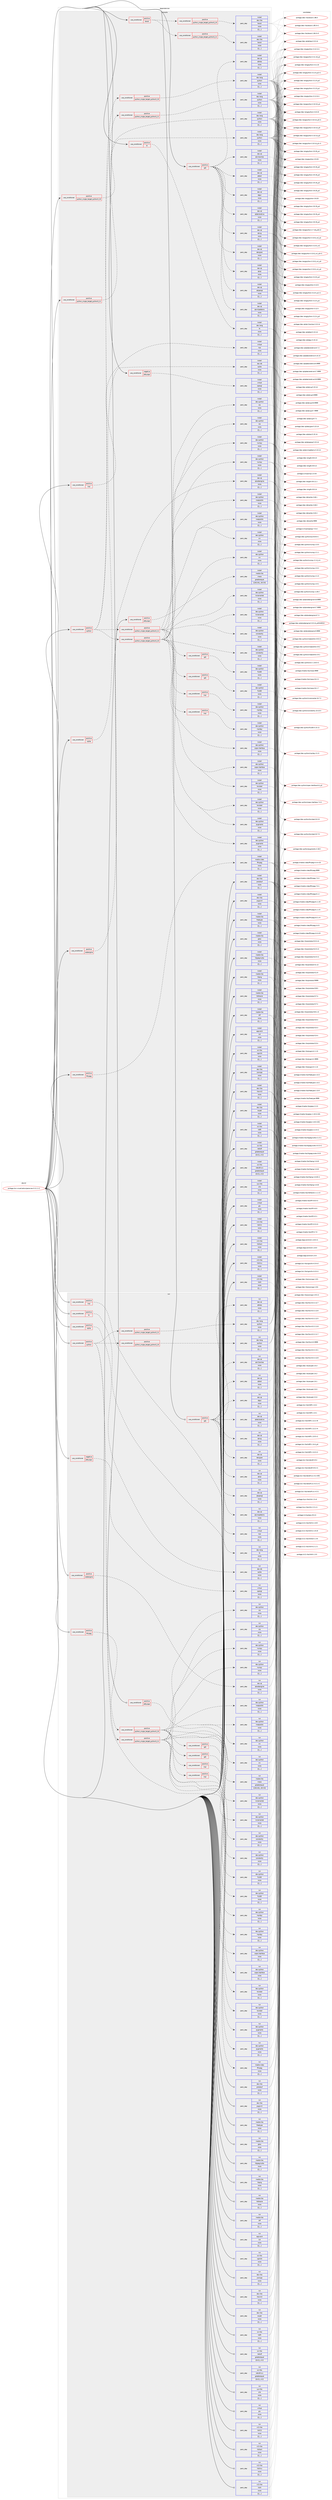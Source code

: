 digraph prolog {

# *************
# Graph options
# *************

newrank=true;
concentrate=true;
compound=true;
graph [rankdir=LR,fontname=Helvetica,fontsize=10,ranksep=1.5];#, ranksep=2.5, nodesep=0.2];
edge  [arrowhead=vee];
node  [fontname=Helvetica,fontsize=10];

# **********
# The ebuild
# **********

subgraph cluster_leftcol {
color=gray;
label=<<i>ebuild</i>>;
id [label="portage://sci-visualization/paraview-5.11.1-r1", color=red, width=4, href="../sci-visualization/paraview-5.11.1-r1.svg"];
}

# ****************
# The dependencies
# ****************

subgraph cluster_midcol {
color=gray;
label=<<i>dependencies</i>>;
subgraph cluster_compile {
fillcolor="#eeeeee";
style=filled;
label=<<i>compile</i>>;
subgraph cond113894 {
dependency424076 [label=<<TABLE BORDER="0" CELLBORDER="1" CELLSPACING="0" CELLPADDING="4"><TR><TD ROWSPAN="3" CELLPADDING="10">use_conditional</TD></TR><TR><TD>negative</TD></TR><TR><TD>offscreen</TD></TR></TABLE>>, shape=none, color=red];
subgraph pack307250 {
dependency424077 [label=<<TABLE BORDER="0" CELLBORDER="1" CELLSPACING="0" CELLPADDING="4" WIDTH="220"><TR><TD ROWSPAN="6" CELLPADDING="30">pack_dep</TD></TR><TR><TD WIDTH="110">install</TD></TR><TR><TD>virtual</TD></TR><TR><TD>opengl</TD></TR><TR><TD>none</TD></TR><TR><TD>[[],,,,]</TD></TR></TABLE>>, shape=none, color=blue];
}
dependency424076:e -> dependency424077:w [weight=20,style="dashed",arrowhead="vee"];
}
id:e -> dependency424076:w [weight=20,style="solid",arrowhead="vee"];
subgraph cond113895 {
dependency424078 [label=<<TABLE BORDER="0" CELLBORDER="1" CELLSPACING="0" CELLPADDING="4"><TR><TD ROWSPAN="3" CELLPADDING="10">use_conditional</TD></TR><TR><TD>positive</TD></TR><TR><TD>boost</TD></TR></TABLE>>, shape=none, color=red];
subgraph cond113896 {
dependency424079 [label=<<TABLE BORDER="0" CELLBORDER="1" CELLSPACING="0" CELLPADDING="4"><TR><TD ROWSPAN="3" CELLPADDING="10">use_conditional</TD></TR><TR><TD>positive</TD></TR><TR><TD>python_single_target_python3_10</TD></TR></TABLE>>, shape=none, color=red];
subgraph pack307251 {
dependency424080 [label=<<TABLE BORDER="0" CELLBORDER="1" CELLSPACING="0" CELLPADDING="4" WIDTH="220"><TR><TD ROWSPAN="6" CELLPADDING="30">pack_dep</TD></TR><TR><TD WIDTH="110">install</TD></TR><TR><TD>dev-libs</TD></TR><TR><TD>boost</TD></TR><TR><TD>none</TD></TR><TR><TD>[[],,,,]</TD></TR></TABLE>>, shape=none, color=blue];
}
dependency424079:e -> dependency424080:w [weight=20,style="dashed",arrowhead="vee"];
}
dependency424078:e -> dependency424079:w [weight=20,style="dashed",arrowhead="vee"];
subgraph cond113897 {
dependency424081 [label=<<TABLE BORDER="0" CELLBORDER="1" CELLSPACING="0" CELLPADDING="4"><TR><TD ROWSPAN="3" CELLPADDING="10">use_conditional</TD></TR><TR><TD>positive</TD></TR><TR><TD>python_single_target_python3_11</TD></TR></TABLE>>, shape=none, color=red];
subgraph pack307252 {
dependency424082 [label=<<TABLE BORDER="0" CELLBORDER="1" CELLSPACING="0" CELLPADDING="4" WIDTH="220"><TR><TD ROWSPAN="6" CELLPADDING="30">pack_dep</TD></TR><TR><TD WIDTH="110">install</TD></TR><TR><TD>dev-libs</TD></TR><TR><TD>boost</TD></TR><TR><TD>none</TD></TR><TR><TD>[[],,,,]</TD></TR></TABLE>>, shape=none, color=blue];
}
dependency424081:e -> dependency424082:w [weight=20,style="dashed",arrowhead="vee"];
}
dependency424078:e -> dependency424081:w [weight=20,style="dashed",arrowhead="vee"];
}
id:e -> dependency424078:w [weight=20,style="solid",arrowhead="vee"];
subgraph cond113898 {
dependency424083 [label=<<TABLE BORDER="0" CELLBORDER="1" CELLSPACING="0" CELLPADDING="4"><TR><TD ROWSPAN="3" CELLPADDING="10">use_conditional</TD></TR><TR><TD>positive</TD></TR><TR><TD>ffmpeg</TD></TR></TABLE>>, shape=none, color=red];
subgraph pack307253 {
dependency424084 [label=<<TABLE BORDER="0" CELLBORDER="1" CELLSPACING="0" CELLPADDING="4" WIDTH="220"><TR><TD ROWSPAN="6" CELLPADDING="30">pack_dep</TD></TR><TR><TD WIDTH="110">install</TD></TR><TR><TD>media-video</TD></TR><TR><TD>ffmpeg</TD></TR><TR><TD>none</TD></TR><TR><TD>[[],,,,]</TD></TR></TABLE>>, shape=none, color=blue];
}
dependency424083:e -> dependency424084:w [weight=20,style="dashed",arrowhead="vee"];
}
id:e -> dependency424083:w [weight=20,style="solid",arrowhead="vee"];
subgraph cond113899 {
dependency424085 [label=<<TABLE BORDER="0" CELLBORDER="1" CELLSPACING="0" CELLPADDING="4"><TR><TD ROWSPAN="3" CELLPADDING="10">use_conditional</TD></TR><TR><TD>positive</TD></TR><TR><TD>mpi</TD></TR></TABLE>>, shape=none, color=red];
subgraph pack307254 {
dependency424086 [label=<<TABLE BORDER="0" CELLBORDER="1" CELLSPACING="0" CELLPADDING="4" WIDTH="220"><TR><TD ROWSPAN="6" CELLPADDING="30">pack_dep</TD></TR><TR><TD WIDTH="110">install</TD></TR><TR><TD>virtual</TD></TR><TR><TD>mpi</TD></TR><TR><TD>none</TD></TR><TR><TD>[[],,,,]</TD></TR></TABLE>>, shape=none, color=blue];
}
dependency424085:e -> dependency424086:w [weight=20,style="dashed",arrowhead="vee"];
}
id:e -> dependency424085:w [weight=20,style="solid",arrowhead="vee"];
subgraph cond113900 {
dependency424087 [label=<<TABLE BORDER="0" CELLBORDER="1" CELLSPACING="0" CELLPADDING="4"><TR><TD ROWSPAN="3" CELLPADDING="10">use_conditional</TD></TR><TR><TD>positive</TD></TR><TR><TD>offscreen</TD></TR></TABLE>>, shape=none, color=red];
subgraph pack307255 {
dependency424088 [label=<<TABLE BORDER="0" CELLBORDER="1" CELLSPACING="0" CELLPADDING="4" WIDTH="220"><TR><TD ROWSPAN="6" CELLPADDING="30">pack_dep</TD></TR><TR><TD WIDTH="110">install</TD></TR><TR><TD>media-libs</TD></TR><TR><TD>mesa</TD></TR><TR><TD>greaterequal</TD></TR><TR><TD>[[18,3,6],,,18.3.6]</TD></TR></TABLE>>, shape=none, color=blue];
}
dependency424087:e -> dependency424088:w [weight=20,style="dashed",arrowhead="vee"];
}
id:e -> dependency424087:w [weight=20,style="solid",arrowhead="vee"];
subgraph cond113901 {
dependency424089 [label=<<TABLE BORDER="0" CELLBORDER="1" CELLSPACING="0" CELLPADDING="4"><TR><TD ROWSPAN="3" CELLPADDING="10">use_conditional</TD></TR><TR><TD>positive</TD></TR><TR><TD>python</TD></TR></TABLE>>, shape=none, color=red];
subgraph cond113902 {
dependency424090 [label=<<TABLE BORDER="0" CELLBORDER="1" CELLSPACING="0" CELLPADDING="4"><TR><TD ROWSPAN="3" CELLPADDING="10">use_conditional</TD></TR><TR><TD>positive</TD></TR><TR><TD>python_single_target_python3_10</TD></TR></TABLE>>, shape=none, color=red];
subgraph pack307256 {
dependency424091 [label=<<TABLE BORDER="0" CELLBORDER="1" CELLSPACING="0" CELLPADDING="4" WIDTH="220"><TR><TD ROWSPAN="6" CELLPADDING="30">pack_dep</TD></TR><TR><TD WIDTH="110">install</TD></TR><TR><TD>dev-lang</TD></TR><TR><TD>python</TD></TR><TR><TD>none</TD></TR><TR><TD>[[],,,,]</TD></TR></TABLE>>, shape=none, color=blue];
}
dependency424090:e -> dependency424091:w [weight=20,style="dashed",arrowhead="vee"];
}
dependency424089:e -> dependency424090:w [weight=20,style="dashed",arrowhead="vee"];
subgraph cond113903 {
dependency424092 [label=<<TABLE BORDER="0" CELLBORDER="1" CELLSPACING="0" CELLPADDING="4"><TR><TD ROWSPAN="3" CELLPADDING="10">use_conditional</TD></TR><TR><TD>positive</TD></TR><TR><TD>python_single_target_python3_11</TD></TR></TABLE>>, shape=none, color=red];
subgraph pack307257 {
dependency424093 [label=<<TABLE BORDER="0" CELLBORDER="1" CELLSPACING="0" CELLPADDING="4" WIDTH="220"><TR><TD ROWSPAN="6" CELLPADDING="30">pack_dep</TD></TR><TR><TD WIDTH="110">install</TD></TR><TR><TD>dev-lang</TD></TR><TR><TD>python</TD></TR><TR><TD>none</TD></TR><TR><TD>[[],,,,]</TD></TR></TABLE>>, shape=none, color=blue];
}
dependency424092:e -> dependency424093:w [weight=20,style="dashed",arrowhead="vee"];
}
dependency424089:e -> dependency424092:w [weight=20,style="dashed",arrowhead="vee"];
subgraph cond113904 {
dependency424094 [label=<<TABLE BORDER="0" CELLBORDER="1" CELLSPACING="0" CELLPADDING="4"><TR><TD ROWSPAN="3" CELLPADDING="10">use_conditional</TD></TR><TR><TD>positive</TD></TR><TR><TD>python_single_target_python3_10</TD></TR></TABLE>>, shape=none, color=red];
subgraph pack307258 {
dependency424095 [label=<<TABLE BORDER="0" CELLBORDER="1" CELLSPACING="0" CELLPADDING="4" WIDTH="220"><TR><TD ROWSPAN="6" CELLPADDING="30">pack_dep</TD></TR><TR><TD WIDTH="110">install</TD></TR><TR><TD>dev-python</TD></TR><TR><TD>constantly</TD></TR><TR><TD>none</TD></TR><TR><TD>[[],,,,]</TD></TR></TABLE>>, shape=none, color=blue];
}
dependency424094:e -> dependency424095:w [weight=20,style="dashed",arrowhead="vee"];
subgraph pack307259 {
dependency424096 [label=<<TABLE BORDER="0" CELLBORDER="1" CELLSPACING="0" CELLPADDING="4" WIDTH="220"><TR><TD ROWSPAN="6" CELLPADDING="30">pack_dep</TD></TR><TR><TD WIDTH="110">install</TD></TR><TR><TD>dev-python</TD></TR><TR><TD>incremental</TD></TR><TR><TD>none</TD></TR><TR><TD>[[],,,,]</TD></TR></TABLE>>, shape=none, color=blue];
}
dependency424094:e -> dependency424096:w [weight=20,style="dashed",arrowhead="vee"];
subgraph pack307260 {
dependency424097 [label=<<TABLE BORDER="0" CELLBORDER="1" CELLSPACING="0" CELLPADDING="4" WIDTH="220"><TR><TD ROWSPAN="6" CELLPADDING="30">pack_dep</TD></TR><TR><TD WIDTH="110">install</TD></TR><TR><TD>dev-python</TD></TR><TR><TD>matplotlib</TD></TR><TR><TD>none</TD></TR><TR><TD>[[],,,,]</TD></TR></TABLE>>, shape=none, color=blue];
}
dependency424094:e -> dependency424097:w [weight=20,style="dashed",arrowhead="vee"];
subgraph pack307261 {
dependency424098 [label=<<TABLE BORDER="0" CELLBORDER="1" CELLSPACING="0" CELLPADDING="4" WIDTH="220"><TR><TD ROWSPAN="6" CELLPADDING="30">pack_dep</TD></TR><TR><TD WIDTH="110">install</TD></TR><TR><TD>dev-python</TD></TR><TR><TD>numpy</TD></TR><TR><TD>none</TD></TR><TR><TD>[[],,,,]</TD></TR></TABLE>>, shape=none, color=blue];
}
dependency424094:e -> dependency424098:w [weight=20,style="dashed",arrowhead="vee"];
subgraph pack307262 {
dependency424099 [label=<<TABLE BORDER="0" CELLBORDER="1" CELLSPACING="0" CELLPADDING="4" WIDTH="220"><TR><TD ROWSPAN="6" CELLPADDING="30">pack_dep</TD></TR><TR><TD WIDTH="110">install</TD></TR><TR><TD>dev-python</TD></TR><TR><TD>pygments</TD></TR><TR><TD>none</TD></TR><TR><TD>[[],,,,]</TD></TR></TABLE>>, shape=none, color=blue];
}
dependency424094:e -> dependency424099:w [weight=20,style="dashed",arrowhead="vee"];
subgraph pack307263 {
dependency424100 [label=<<TABLE BORDER="0" CELLBORDER="1" CELLSPACING="0" CELLPADDING="4" WIDTH="220"><TR><TD ROWSPAN="6" CELLPADDING="30">pack_dep</TD></TR><TR><TD WIDTH="110">install</TD></TR><TR><TD>dev-python</TD></TR><TR><TD>sip</TD></TR><TR><TD>none</TD></TR><TR><TD>[[],,,,]</TD></TR></TABLE>>, shape=none, color=blue];
}
dependency424094:e -> dependency424100:w [weight=20,style="dashed",arrowhead="vee"];
subgraph pack307264 {
dependency424101 [label=<<TABLE BORDER="0" CELLBORDER="1" CELLSPACING="0" CELLPADDING="4" WIDTH="220"><TR><TD ROWSPAN="6" CELLPADDING="30">pack_dep</TD></TR><TR><TD WIDTH="110">install</TD></TR><TR><TD>dev-python</TD></TR><TR><TD>six</TD></TR><TR><TD>none</TD></TR><TR><TD>[[],,,,]</TD></TR></TABLE>>, shape=none, color=blue];
}
dependency424094:e -> dependency424101:w [weight=20,style="dashed",arrowhead="vee"];
subgraph pack307265 {
dependency424102 [label=<<TABLE BORDER="0" CELLBORDER="1" CELLSPACING="0" CELLPADDING="4" WIDTH="220"><TR><TD ROWSPAN="6" CELLPADDING="30">pack_dep</TD></TR><TR><TD WIDTH="110">install</TD></TR><TR><TD>dev-python</TD></TR><TR><TD>twisted</TD></TR><TR><TD>none</TD></TR><TR><TD>[[],,,,]</TD></TR></TABLE>>, shape=none, color=blue];
}
dependency424094:e -> dependency424102:w [weight=20,style="dashed",arrowhead="vee"];
subgraph pack307266 {
dependency424103 [label=<<TABLE BORDER="0" CELLBORDER="1" CELLSPACING="0" CELLPADDING="4" WIDTH="220"><TR><TD ROWSPAN="6" CELLPADDING="30">pack_dep</TD></TR><TR><TD WIDTH="110">install</TD></TR><TR><TD>dev-python</TD></TR><TR><TD>zope-interface</TD></TR><TR><TD>none</TD></TR><TR><TD>[[],,,,]</TD></TR></TABLE>>, shape=none, color=blue];
}
dependency424094:e -> dependency424103:w [weight=20,style="dashed",arrowhead="vee"];
subgraph cond113905 {
dependency424104 [label=<<TABLE BORDER="0" CELLBORDER="1" CELLSPACING="0" CELLPADDING="4"><TR><TD ROWSPAN="3" CELLPADDING="10">use_conditional</TD></TR><TR><TD>positive</TD></TR><TR><TD>mpi</TD></TR></TABLE>>, shape=none, color=red];
subgraph pack307267 {
dependency424105 [label=<<TABLE BORDER="0" CELLBORDER="1" CELLSPACING="0" CELLPADDING="4" WIDTH="220"><TR><TD ROWSPAN="6" CELLPADDING="30">pack_dep</TD></TR><TR><TD WIDTH="110">install</TD></TR><TR><TD>dev-python</TD></TR><TR><TD>mpi4py</TD></TR><TR><TD>none</TD></TR><TR><TD>[[],,,,]</TD></TR></TABLE>>, shape=none, color=blue];
}
dependency424104:e -> dependency424105:w [weight=20,style="dashed",arrowhead="vee"];
}
dependency424094:e -> dependency424104:w [weight=20,style="dashed",arrowhead="vee"];
subgraph cond113906 {
dependency424106 [label=<<TABLE BORDER="0" CELLBORDER="1" CELLSPACING="0" CELLPADDING="4"><TR><TD ROWSPAN="3" CELLPADDING="10">use_conditional</TD></TR><TR><TD>positive</TD></TR><TR><TD>qt5</TD></TR></TABLE>>, shape=none, color=red];
subgraph pack307268 {
dependency424107 [label=<<TABLE BORDER="0" CELLBORDER="1" CELLSPACING="0" CELLPADDING="4" WIDTH="220"><TR><TD ROWSPAN="6" CELLPADDING="30">pack_dep</TD></TR><TR><TD WIDTH="110">install</TD></TR><TR><TD>dev-python</TD></TR><TR><TD>PyQt5</TD></TR><TR><TD>none</TD></TR><TR><TD>[[],,,,]</TD></TR></TABLE>>, shape=none, color=blue];
}
dependency424106:e -> dependency424107:w [weight=20,style="dashed",arrowhead="vee"];
}
dependency424094:e -> dependency424106:w [weight=20,style="dashed",arrowhead="vee"];
}
dependency424089:e -> dependency424094:w [weight=20,style="dashed",arrowhead="vee"];
subgraph cond113907 {
dependency424108 [label=<<TABLE BORDER="0" CELLBORDER="1" CELLSPACING="0" CELLPADDING="4"><TR><TD ROWSPAN="3" CELLPADDING="10">use_conditional</TD></TR><TR><TD>positive</TD></TR><TR><TD>python_single_target_python3_11</TD></TR></TABLE>>, shape=none, color=red];
subgraph pack307269 {
dependency424109 [label=<<TABLE BORDER="0" CELLBORDER="1" CELLSPACING="0" CELLPADDING="4" WIDTH="220"><TR><TD ROWSPAN="6" CELLPADDING="30">pack_dep</TD></TR><TR><TD WIDTH="110">install</TD></TR><TR><TD>dev-python</TD></TR><TR><TD>constantly</TD></TR><TR><TD>none</TD></TR><TR><TD>[[],,,,]</TD></TR></TABLE>>, shape=none, color=blue];
}
dependency424108:e -> dependency424109:w [weight=20,style="dashed",arrowhead="vee"];
subgraph pack307270 {
dependency424110 [label=<<TABLE BORDER="0" CELLBORDER="1" CELLSPACING="0" CELLPADDING="4" WIDTH="220"><TR><TD ROWSPAN="6" CELLPADDING="30">pack_dep</TD></TR><TR><TD WIDTH="110">install</TD></TR><TR><TD>dev-python</TD></TR><TR><TD>incremental</TD></TR><TR><TD>none</TD></TR><TR><TD>[[],,,,]</TD></TR></TABLE>>, shape=none, color=blue];
}
dependency424108:e -> dependency424110:w [weight=20,style="dashed",arrowhead="vee"];
subgraph pack307271 {
dependency424111 [label=<<TABLE BORDER="0" CELLBORDER="1" CELLSPACING="0" CELLPADDING="4" WIDTH="220"><TR><TD ROWSPAN="6" CELLPADDING="30">pack_dep</TD></TR><TR><TD WIDTH="110">install</TD></TR><TR><TD>dev-python</TD></TR><TR><TD>matplotlib</TD></TR><TR><TD>none</TD></TR><TR><TD>[[],,,,]</TD></TR></TABLE>>, shape=none, color=blue];
}
dependency424108:e -> dependency424111:w [weight=20,style="dashed",arrowhead="vee"];
subgraph pack307272 {
dependency424112 [label=<<TABLE BORDER="0" CELLBORDER="1" CELLSPACING="0" CELLPADDING="4" WIDTH="220"><TR><TD ROWSPAN="6" CELLPADDING="30">pack_dep</TD></TR><TR><TD WIDTH="110">install</TD></TR><TR><TD>dev-python</TD></TR><TR><TD>numpy</TD></TR><TR><TD>none</TD></TR><TR><TD>[[],,,,]</TD></TR></TABLE>>, shape=none, color=blue];
}
dependency424108:e -> dependency424112:w [weight=20,style="dashed",arrowhead="vee"];
subgraph pack307273 {
dependency424113 [label=<<TABLE BORDER="0" CELLBORDER="1" CELLSPACING="0" CELLPADDING="4" WIDTH="220"><TR><TD ROWSPAN="6" CELLPADDING="30">pack_dep</TD></TR><TR><TD WIDTH="110">install</TD></TR><TR><TD>dev-python</TD></TR><TR><TD>pygments</TD></TR><TR><TD>none</TD></TR><TR><TD>[[],,,,]</TD></TR></TABLE>>, shape=none, color=blue];
}
dependency424108:e -> dependency424113:w [weight=20,style="dashed",arrowhead="vee"];
subgraph pack307274 {
dependency424114 [label=<<TABLE BORDER="0" CELLBORDER="1" CELLSPACING="0" CELLPADDING="4" WIDTH="220"><TR><TD ROWSPAN="6" CELLPADDING="30">pack_dep</TD></TR><TR><TD WIDTH="110">install</TD></TR><TR><TD>dev-python</TD></TR><TR><TD>sip</TD></TR><TR><TD>none</TD></TR><TR><TD>[[],,,,]</TD></TR></TABLE>>, shape=none, color=blue];
}
dependency424108:e -> dependency424114:w [weight=20,style="dashed",arrowhead="vee"];
subgraph pack307275 {
dependency424115 [label=<<TABLE BORDER="0" CELLBORDER="1" CELLSPACING="0" CELLPADDING="4" WIDTH="220"><TR><TD ROWSPAN="6" CELLPADDING="30">pack_dep</TD></TR><TR><TD WIDTH="110">install</TD></TR><TR><TD>dev-python</TD></TR><TR><TD>six</TD></TR><TR><TD>none</TD></TR><TR><TD>[[],,,,]</TD></TR></TABLE>>, shape=none, color=blue];
}
dependency424108:e -> dependency424115:w [weight=20,style="dashed",arrowhead="vee"];
subgraph pack307276 {
dependency424116 [label=<<TABLE BORDER="0" CELLBORDER="1" CELLSPACING="0" CELLPADDING="4" WIDTH="220"><TR><TD ROWSPAN="6" CELLPADDING="30">pack_dep</TD></TR><TR><TD WIDTH="110">install</TD></TR><TR><TD>dev-python</TD></TR><TR><TD>twisted</TD></TR><TR><TD>none</TD></TR><TR><TD>[[],,,,]</TD></TR></TABLE>>, shape=none, color=blue];
}
dependency424108:e -> dependency424116:w [weight=20,style="dashed",arrowhead="vee"];
subgraph pack307277 {
dependency424117 [label=<<TABLE BORDER="0" CELLBORDER="1" CELLSPACING="0" CELLPADDING="4" WIDTH="220"><TR><TD ROWSPAN="6" CELLPADDING="30">pack_dep</TD></TR><TR><TD WIDTH="110">install</TD></TR><TR><TD>dev-python</TD></TR><TR><TD>zope-interface</TD></TR><TR><TD>none</TD></TR><TR><TD>[[],,,,]</TD></TR></TABLE>>, shape=none, color=blue];
}
dependency424108:e -> dependency424117:w [weight=20,style="dashed",arrowhead="vee"];
subgraph cond113908 {
dependency424118 [label=<<TABLE BORDER="0" CELLBORDER="1" CELLSPACING="0" CELLPADDING="4"><TR><TD ROWSPAN="3" CELLPADDING="10">use_conditional</TD></TR><TR><TD>positive</TD></TR><TR><TD>mpi</TD></TR></TABLE>>, shape=none, color=red];
subgraph pack307278 {
dependency424119 [label=<<TABLE BORDER="0" CELLBORDER="1" CELLSPACING="0" CELLPADDING="4" WIDTH="220"><TR><TD ROWSPAN="6" CELLPADDING="30">pack_dep</TD></TR><TR><TD WIDTH="110">install</TD></TR><TR><TD>dev-python</TD></TR><TR><TD>mpi4py</TD></TR><TR><TD>none</TD></TR><TR><TD>[[],,,,]</TD></TR></TABLE>>, shape=none, color=blue];
}
dependency424118:e -> dependency424119:w [weight=20,style="dashed",arrowhead="vee"];
}
dependency424108:e -> dependency424118:w [weight=20,style="dashed",arrowhead="vee"];
subgraph cond113909 {
dependency424120 [label=<<TABLE BORDER="0" CELLBORDER="1" CELLSPACING="0" CELLPADDING="4"><TR><TD ROWSPAN="3" CELLPADDING="10">use_conditional</TD></TR><TR><TD>positive</TD></TR><TR><TD>qt5</TD></TR></TABLE>>, shape=none, color=red];
subgraph pack307279 {
dependency424121 [label=<<TABLE BORDER="0" CELLBORDER="1" CELLSPACING="0" CELLPADDING="4" WIDTH="220"><TR><TD ROWSPAN="6" CELLPADDING="30">pack_dep</TD></TR><TR><TD WIDTH="110">install</TD></TR><TR><TD>dev-python</TD></TR><TR><TD>PyQt5</TD></TR><TR><TD>none</TD></TR><TR><TD>[[],,,,]</TD></TR></TABLE>>, shape=none, color=blue];
}
dependency424120:e -> dependency424121:w [weight=20,style="dashed",arrowhead="vee"];
}
dependency424108:e -> dependency424120:w [weight=20,style="dashed",arrowhead="vee"];
}
dependency424089:e -> dependency424108:w [weight=20,style="dashed",arrowhead="vee"];
}
id:e -> dependency424089:w [weight=20,style="solid",arrowhead="vee"];
subgraph cond113910 {
dependency424122 [label=<<TABLE BORDER="0" CELLBORDER="1" CELLSPACING="0" CELLPADDING="4"><TR><TD ROWSPAN="3" CELLPADDING="10">use_conditional</TD></TR><TR><TD>positive</TD></TR><TR><TD>python_single_target_python3_10</TD></TR></TABLE>>, shape=none, color=red];
subgraph pack307280 {
dependency424123 [label=<<TABLE BORDER="0" CELLBORDER="1" CELLSPACING="0" CELLPADDING="4" WIDTH="220"><TR><TD ROWSPAN="6" CELLPADDING="30">pack_dep</TD></TR><TR><TD WIDTH="110">install</TD></TR><TR><TD>dev-lang</TD></TR><TR><TD>python</TD></TR><TR><TD>none</TD></TR><TR><TD>[[],,,,]</TD></TR></TABLE>>, shape=none, color=blue];
}
dependency424122:e -> dependency424123:w [weight=20,style="dashed",arrowhead="vee"];
}
id:e -> dependency424122:w [weight=20,style="solid",arrowhead="vee"];
subgraph cond113911 {
dependency424124 [label=<<TABLE BORDER="0" CELLBORDER="1" CELLSPACING="0" CELLPADDING="4"><TR><TD ROWSPAN="3" CELLPADDING="10">use_conditional</TD></TR><TR><TD>positive</TD></TR><TR><TD>python_single_target_python3_11</TD></TR></TABLE>>, shape=none, color=red];
subgraph pack307281 {
dependency424125 [label=<<TABLE BORDER="0" CELLBORDER="1" CELLSPACING="0" CELLPADDING="4" WIDTH="220"><TR><TD ROWSPAN="6" CELLPADDING="30">pack_dep</TD></TR><TR><TD WIDTH="110">install</TD></TR><TR><TD>dev-lang</TD></TR><TR><TD>python</TD></TR><TR><TD>none</TD></TR><TR><TD>[[],,,,]</TD></TR></TABLE>>, shape=none, color=blue];
}
dependency424124:e -> dependency424125:w [weight=20,style="dashed",arrowhead="vee"];
}
id:e -> dependency424124:w [weight=20,style="solid",arrowhead="vee"];
subgraph cond113912 {
dependency424126 [label=<<TABLE BORDER="0" CELLBORDER="1" CELLSPACING="0" CELLPADDING="4"><TR><TD ROWSPAN="3" CELLPADDING="10">use_conditional</TD></TR><TR><TD>positive</TD></TR><TR><TD>qt5</TD></TR></TABLE>>, shape=none, color=red];
subgraph pack307282 {
dependency424127 [label=<<TABLE BORDER="0" CELLBORDER="1" CELLSPACING="0" CELLPADDING="4" WIDTH="220"><TR><TD ROWSPAN="6" CELLPADDING="30">pack_dep</TD></TR><TR><TD WIDTH="110">install</TD></TR><TR><TD>dev-qt</TD></TR><TR><TD>designer</TD></TR><TR><TD>none</TD></TR><TR><TD>[[],,,,]</TD></TR></TABLE>>, shape=none, color=blue];
}
dependency424126:e -> dependency424127:w [weight=20,style="dashed",arrowhead="vee"];
subgraph pack307283 {
dependency424128 [label=<<TABLE BORDER="0" CELLBORDER="1" CELLSPACING="0" CELLPADDING="4" WIDTH="220"><TR><TD ROWSPAN="6" CELLPADDING="30">pack_dep</TD></TR><TR><TD WIDTH="110">install</TD></TR><TR><TD>dev-qt</TD></TR><TR><TD>qtdeclarative</TD></TR><TR><TD>none</TD></TR><TR><TD>[[],,,,]</TD></TR></TABLE>>, shape=none, color=blue];
}
dependency424126:e -> dependency424128:w [weight=20,style="dashed",arrowhead="vee"];
subgraph pack307284 {
dependency424129 [label=<<TABLE BORDER="0" CELLBORDER="1" CELLSPACING="0" CELLPADDING="4" WIDTH="220"><TR><TD ROWSPAN="6" CELLPADDING="30">pack_dep</TD></TR><TR><TD WIDTH="110">install</TD></TR><TR><TD>dev-qt</TD></TR><TR><TD>qtgui</TD></TR><TR><TD>none</TD></TR><TR><TD>[[],,,,]</TD></TR></TABLE>>, shape=none, color=blue];
}
dependency424126:e -> dependency424129:w [weight=20,style="dashed",arrowhead="vee"];
subgraph pack307285 {
dependency424130 [label=<<TABLE BORDER="0" CELLBORDER="1" CELLSPACING="0" CELLPADDING="4" WIDTH="220"><TR><TD ROWSPAN="6" CELLPADDING="30">pack_dep</TD></TR><TR><TD WIDTH="110">install</TD></TR><TR><TD>dev-qt</TD></TR><TR><TD>qthelp</TD></TR><TR><TD>none</TD></TR><TR><TD>[[],,,,]</TD></TR></TABLE>>, shape=none, color=blue];
}
dependency424126:e -> dependency424130:w [weight=20,style="dashed",arrowhead="vee"];
subgraph pack307286 {
dependency424131 [label=<<TABLE BORDER="0" CELLBORDER="1" CELLSPACING="0" CELLPADDING="4" WIDTH="220"><TR><TD ROWSPAN="6" CELLPADDING="30">pack_dep</TD></TR><TR><TD WIDTH="110">install</TD></TR><TR><TD>dev-qt</TD></TR><TR><TD>qtopengl</TD></TR><TR><TD>none</TD></TR><TR><TD>[[],,,,]</TD></TR></TABLE>>, shape=none, color=blue];
}
dependency424126:e -> dependency424131:w [weight=20,style="dashed",arrowhead="vee"];
subgraph pack307287 {
dependency424132 [label=<<TABLE BORDER="0" CELLBORDER="1" CELLSPACING="0" CELLPADDING="4" WIDTH="220"><TR><TD ROWSPAN="6" CELLPADDING="30">pack_dep</TD></TR><TR><TD WIDTH="110">install</TD></TR><TR><TD>dev-qt</TD></TR><TR><TD>qtsql</TD></TR><TR><TD>none</TD></TR><TR><TD>[[],,,,]</TD></TR></TABLE>>, shape=none, color=blue];
}
dependency424126:e -> dependency424132:w [weight=20,style="dashed",arrowhead="vee"];
subgraph pack307288 {
dependency424133 [label=<<TABLE BORDER="0" CELLBORDER="1" CELLSPACING="0" CELLPADDING="4" WIDTH="220"><TR><TD ROWSPAN="6" CELLPADDING="30">pack_dep</TD></TR><TR><TD WIDTH="110">install</TD></TR><TR><TD>dev-qt</TD></TR><TR><TD>qtsvg</TD></TR><TR><TD>none</TD></TR><TR><TD>[[],,,,]</TD></TR></TABLE>>, shape=none, color=blue];
}
dependency424126:e -> dependency424133:w [weight=20,style="dashed",arrowhead="vee"];
subgraph pack307289 {
dependency424134 [label=<<TABLE BORDER="0" CELLBORDER="1" CELLSPACING="0" CELLPADDING="4" WIDTH="220"><TR><TD ROWSPAN="6" CELLPADDING="30">pack_dep</TD></TR><TR><TD WIDTH="110">install</TD></TR><TR><TD>dev-qt</TD></TR><TR><TD>qttest</TD></TR><TR><TD>none</TD></TR><TR><TD>[[],,,,]</TD></TR></TABLE>>, shape=none, color=blue];
}
dependency424126:e -> dependency424134:w [weight=20,style="dashed",arrowhead="vee"];
subgraph pack307290 {
dependency424135 [label=<<TABLE BORDER="0" CELLBORDER="1" CELLSPACING="0" CELLPADDING="4" WIDTH="220"><TR><TD ROWSPAN="6" CELLPADDING="30">pack_dep</TD></TR><TR><TD WIDTH="110">install</TD></TR><TR><TD>dev-qt</TD></TR><TR><TD>qtx11extras</TD></TR><TR><TD>none</TD></TR><TR><TD>[[],,,,]</TD></TR></TABLE>>, shape=none, color=blue];
}
dependency424126:e -> dependency424135:w [weight=20,style="dashed",arrowhead="vee"];
subgraph pack307291 {
dependency424136 [label=<<TABLE BORDER="0" CELLBORDER="1" CELLSPACING="0" CELLPADDING="4" WIDTH="220"><TR><TD ROWSPAN="6" CELLPADDING="30">pack_dep</TD></TR><TR><TD WIDTH="110">install</TD></TR><TR><TD>dev-qt</TD></TR><TR><TD>qtxmlpatterns</TD></TR><TR><TD>none</TD></TR><TR><TD>[[],,,,]</TD></TR></TABLE>>, shape=none, color=blue];
}
dependency424126:e -> dependency424136:w [weight=20,style="dashed",arrowhead="vee"];
}
id:e -> dependency424126:w [weight=20,style="solid",arrowhead="vee"];
subgraph cond113913 {
dependency424137 [label=<<TABLE BORDER="0" CELLBORDER="1" CELLSPACING="0" CELLPADDING="4"><TR><TD ROWSPAN="3" CELLPADDING="10">use_conditional</TD></TR><TR><TD>positive</TD></TR><TR><TD>sqlite</TD></TR></TABLE>>, shape=none, color=red];
subgraph pack307292 {
dependency424138 [label=<<TABLE BORDER="0" CELLBORDER="1" CELLSPACING="0" CELLPADDING="4" WIDTH="220"><TR><TD ROWSPAN="6" CELLPADDING="30">pack_dep</TD></TR><TR><TD WIDTH="110">install</TD></TR><TR><TD>dev-db</TD></TR><TR><TD>sqlite</TD></TR><TR><TD>none</TD></TR><TR><TD>[[],,,,]</TD></TR></TABLE>>, shape=none, color=blue];
}
dependency424137:e -> dependency424138:w [weight=20,style="dashed",arrowhead="vee"];
}
id:e -> dependency424137:w [weight=20,style="solid",arrowhead="vee"];
subgraph cond113914 {
dependency424139 [label=<<TABLE BORDER="0" CELLBORDER="1" CELLSPACING="0" CELLPADDING="4"><TR><TD ROWSPAN="3" CELLPADDING="10">use_conditional</TD></TR><TR><TD>positive</TD></TR><TR><TD>tk</TD></TR></TABLE>>, shape=none, color=red];
subgraph pack307293 {
dependency424140 [label=<<TABLE BORDER="0" CELLBORDER="1" CELLSPACING="0" CELLPADDING="4" WIDTH="220"><TR><TD ROWSPAN="6" CELLPADDING="30">pack_dep</TD></TR><TR><TD WIDTH="110">install</TD></TR><TR><TD>dev-lang</TD></TR><TR><TD>tk</TD></TR><TR><TD>none</TD></TR><TR><TD>[[],,,,]</TD></TR></TABLE>>, shape=none, color=blue];
}
dependency424139:e -> dependency424140:w [weight=20,style="dashed",arrowhead="vee"];
}
id:e -> dependency424139:w [weight=20,style="solid",arrowhead="vee"];
subgraph cond113915 {
dependency424141 [label=<<TABLE BORDER="0" CELLBORDER="1" CELLSPACING="0" CELLPADDING="4"><TR><TD ROWSPAN="3" CELLPADDING="10">use_conditional</TD></TR><TR><TD>positive</TD></TR><TR><TD>webengine</TD></TR></TABLE>>, shape=none, color=red];
subgraph pack307294 {
dependency424142 [label=<<TABLE BORDER="0" CELLBORDER="1" CELLSPACING="0" CELLPADDING="4" WIDTH="220"><TR><TD ROWSPAN="6" CELLPADDING="30">pack_dep</TD></TR><TR><TD WIDTH="110">install</TD></TR><TR><TD>dev-qt</TD></TR><TR><TD>qtwebengine</TD></TR><TR><TD>none</TD></TR><TR><TD>[[],,,,]</TD></TR></TABLE>>, shape=none, color=blue];
}
dependency424141:e -> dependency424142:w [weight=20,style="dashed",arrowhead="vee"];
}
id:e -> dependency424141:w [weight=20,style="solid",arrowhead="vee"];
subgraph pack307295 {
dependency424143 [label=<<TABLE BORDER="0" CELLBORDER="1" CELLSPACING="0" CELLPADDING="4" WIDTH="220"><TR><TD ROWSPAN="6" CELLPADDING="30">pack_dep</TD></TR><TR><TD WIDTH="110">install</TD></TR><TR><TD>app-arch</TD></TR><TR><TD>lz4</TD></TR><TR><TD>none</TD></TR><TR><TD>[[],,,,]</TD></TR></TABLE>>, shape=none, color=blue];
}
id:e -> dependency424143:w [weight=20,style="solid",arrowhead="vee"];
subgraph pack307296 {
dependency424144 [label=<<TABLE BORDER="0" CELLBORDER="1" CELLSPACING="0" CELLPADDING="4" WIDTH="220"><TR><TD ROWSPAN="6" CELLPADDING="30">pack_dep</TD></TR><TR><TD WIDTH="110">install</TD></TR><TR><TD>dev-libs</TD></TR><TR><TD>expat</TD></TR><TR><TD>none</TD></TR><TR><TD>[[],,,,]</TD></TR></TABLE>>, shape=none, color=blue];
}
id:e -> dependency424144:w [weight=20,style="solid",arrowhead="vee"];
subgraph pack307297 {
dependency424145 [label=<<TABLE BORDER="0" CELLBORDER="1" CELLSPACING="0" CELLPADDING="4" WIDTH="220"><TR><TD ROWSPAN="6" CELLPADDING="30">pack_dep</TD></TR><TR><TD WIDTH="110">install</TD></TR><TR><TD>dev-libs</TD></TR><TR><TD>jsoncpp</TD></TR><TR><TD>none</TD></TR><TR><TD>[[],,,,]</TD></TR></TABLE>>, shape=none, color=blue];
}
id:e -> dependency424145:w [weight=20,style="solid",arrowhead="vee"];
subgraph pack307298 {
dependency424146 [label=<<TABLE BORDER="0" CELLBORDER="1" CELLSPACING="0" CELLPADDING="4" WIDTH="220"><TR><TD ROWSPAN="6" CELLPADDING="30">pack_dep</TD></TR><TR><TD WIDTH="110">install</TD></TR><TR><TD>dev-libs</TD></TR><TR><TD>libxml2</TD></TR><TR><TD>none</TD></TR><TR><TD>[[],,,,]</TD></TR></TABLE>>, shape=none, color=blue];
}
id:e -> dependency424146:w [weight=20,style="solid",arrowhead="vee"];
subgraph pack307299 {
dependency424147 [label=<<TABLE BORDER="0" CELLBORDER="1" CELLSPACING="0" CELLPADDING="4" WIDTH="220"><TR><TD ROWSPAN="6" CELLPADDING="30">pack_dep</TD></TR><TR><TD WIDTH="110">install</TD></TR><TR><TD>dev-libs</TD></TR><TR><TD>protobuf</TD></TR><TR><TD>none</TD></TR><TR><TD>[[],,,,]</TD></TR></TABLE>>, shape=none, color=blue];
}
id:e -> dependency424147:w [weight=20,style="solid",arrowhead="vee"];
subgraph pack307300 {
dependency424148 [label=<<TABLE BORDER="0" CELLBORDER="1" CELLSPACING="0" CELLPADDING="4" WIDTH="220"><TR><TD ROWSPAN="6" CELLPADDING="30">pack_dep</TD></TR><TR><TD WIDTH="110">install</TD></TR><TR><TD>dev-libs</TD></TR><TR><TD>pugixml</TD></TR><TR><TD>none</TD></TR><TR><TD>[[],,,,]</TD></TR></TABLE>>, shape=none, color=blue];
}
id:e -> dependency424148:w [weight=20,style="solid",arrowhead="vee"];
subgraph pack307301 {
dependency424149 [label=<<TABLE BORDER="0" CELLBORDER="1" CELLSPACING="0" CELLPADDING="4" WIDTH="220"><TR><TD ROWSPAN="6" CELLPADDING="30">pack_dep</TD></TR><TR><TD WIDTH="110">install</TD></TR><TR><TD>media-libs</TD></TR><TR><TD>freetype</TD></TR><TR><TD>none</TD></TR><TR><TD>[[],,,,]</TD></TR></TABLE>>, shape=none, color=blue];
}
id:e -> dependency424149:w [weight=20,style="solid",arrowhead="vee"];
subgraph pack307302 {
dependency424150 [label=<<TABLE BORDER="0" CELLBORDER="1" CELLSPACING="0" CELLPADDING="4" WIDTH="220"><TR><TD ROWSPAN="6" CELLPADDING="30">pack_dep</TD></TR><TR><TD WIDTH="110">install</TD></TR><TR><TD>media-libs</TD></TR><TR><TD>glew</TD></TR><TR><TD>none</TD></TR><TR><TD>[[],,,,]</TD></TR></TABLE>>, shape=none, color=blue];
}
id:e -> dependency424150:w [weight=20,style="solid",arrowhead="vee"];
subgraph pack307303 {
dependency424151 [label=<<TABLE BORDER="0" CELLBORDER="1" CELLSPACING="0" CELLPADDING="4" WIDTH="220"><TR><TD ROWSPAN="6" CELLPADDING="30">pack_dep</TD></TR><TR><TD WIDTH="110">install</TD></TR><TR><TD>media-libs</TD></TR><TR><TD>libjpeg-turbo</TD></TR><TR><TD>none</TD></TR><TR><TD>[[],,,,]</TD></TR></TABLE>>, shape=none, color=blue];
}
id:e -> dependency424151:w [weight=20,style="solid",arrowhead="vee"];
subgraph pack307304 {
dependency424152 [label=<<TABLE BORDER="0" CELLBORDER="1" CELLSPACING="0" CELLPADDING="4" WIDTH="220"><TR><TD ROWSPAN="6" CELLPADDING="30">pack_dep</TD></TR><TR><TD WIDTH="110">install</TD></TR><TR><TD>media-libs</TD></TR><TR><TD>libpng</TD></TR><TR><TD>none</TD></TR><TR><TD>[[],,,,]</TD></TR></TABLE>>, shape=none, color=blue];
}
id:e -> dependency424152:w [weight=20,style="solid",arrowhead="vee"];
subgraph pack307305 {
dependency424153 [label=<<TABLE BORDER="0" CELLBORDER="1" CELLSPACING="0" CELLPADDING="4" WIDTH="220"><TR><TD ROWSPAN="6" CELLPADDING="30">pack_dep</TD></TR><TR><TD WIDTH="110">install</TD></TR><TR><TD>media-libs</TD></TR><TR><TD>libtheora</TD></TR><TR><TD>none</TD></TR><TR><TD>[[],,,,]</TD></TR></TABLE>>, shape=none, color=blue];
}
id:e -> dependency424153:w [weight=20,style="solid",arrowhead="vee"];
subgraph pack307306 {
dependency424154 [label=<<TABLE BORDER="0" CELLBORDER="1" CELLSPACING="0" CELLPADDING="4" WIDTH="220"><TR><TD ROWSPAN="6" CELLPADDING="30">pack_dep</TD></TR><TR><TD WIDTH="110">install</TD></TR><TR><TD>media-libs</TD></TR><TR><TD>tiff</TD></TR><TR><TD>none</TD></TR><TR><TD>[[],,,,]</TD></TR></TABLE>>, shape=none, color=blue];
}
id:e -> dependency424154:w [weight=20,style="solid",arrowhead="vee"];
subgraph pack307307 {
dependency424155 [label=<<TABLE BORDER="0" CELLBORDER="1" CELLSPACING="0" CELLPADDING="4" WIDTH="220"><TR><TD ROWSPAN="6" CELLPADDING="30">pack_dep</TD></TR><TR><TD WIDTH="110">install</TD></TR><TR><TD>sci-libs</TD></TR><TR><TD>cgnslib</TD></TR><TR><TD>none</TD></TR><TR><TD>[[],,,,]</TD></TR></TABLE>>, shape=none, color=blue];
}
id:e -> dependency424155:w [weight=20,style="solid",arrowhead="vee"];
subgraph pack307308 {
dependency424156 [label=<<TABLE BORDER="0" CELLBORDER="1" CELLSPACING="0" CELLPADDING="4" WIDTH="220"><TR><TD ROWSPAN="6" CELLPADDING="30">pack_dep</TD></TR><TR><TD WIDTH="110">install</TD></TR><TR><TD>sci-libs</TD></TR><TR><TD>hdf5</TD></TR><TR><TD>none</TD></TR><TR><TD>[[],,,,]</TD></TR></TABLE>>, shape=none, color=blue];
}
id:e -> dependency424156:w [weight=20,style="solid",arrowhead="vee"];
subgraph pack307309 {
dependency424157 [label=<<TABLE BORDER="0" CELLBORDER="1" CELLSPACING="0" CELLPADDING="4" WIDTH="220"><TR><TD ROWSPAN="6" CELLPADDING="30">pack_dep</TD></TR><TR><TD WIDTH="110">install</TD></TR><TR><TD>sci-libs</TD></TR><TR><TD>netcdf</TD></TR><TR><TD>greaterequal</TD></TR><TR><TD>[[4,2],,,4.2]</TD></TR></TABLE>>, shape=none, color=blue];
}
id:e -> dependency424157:w [weight=20,style="solid",arrowhead="vee"];
subgraph pack307310 {
dependency424158 [label=<<TABLE BORDER="0" CELLBORDER="1" CELLSPACING="0" CELLPADDING="4" WIDTH="220"><TR><TD ROWSPAN="6" CELLPADDING="30">pack_dep</TD></TR><TR><TD WIDTH="110">install</TD></TR><TR><TD>sci-libs</TD></TR><TR><TD>netcdf-cxx</TD></TR><TR><TD>greaterequal</TD></TR><TR><TD>[[4,2],,,4.2]</TD></TR></TABLE>>, shape=none, color=blue];
}
id:e -> dependency424158:w [weight=20,style="solid",arrowhead="vee"];
subgraph pack307311 {
dependency424159 [label=<<TABLE BORDER="0" CELLBORDER="1" CELLSPACING="0" CELLPADDING="4" WIDTH="220"><TR><TD ROWSPAN="6" CELLPADDING="30">pack_dep</TD></TR><TR><TD WIDTH="110">install</TD></TR><TR><TD>sys-libs</TD></TR><TR><TD>zlib</TD></TR><TR><TD>none</TD></TR><TR><TD>[[],,,,]</TD></TR></TABLE>>, shape=none, color=blue];
}
id:e -> dependency424159:w [weight=20,style="solid",arrowhead="vee"];
subgraph pack307312 {
dependency424160 [label=<<TABLE BORDER="0" CELLBORDER="1" CELLSPACING="0" CELLPADDING="4" WIDTH="220"><TR><TD ROWSPAN="6" CELLPADDING="30">pack_dep</TD></TR><TR><TD WIDTH="110">install</TD></TR><TR><TD>virtual</TD></TR><TR><TD>glu</TD></TR><TR><TD>none</TD></TR><TR><TD>[[],,,,]</TD></TR></TABLE>>, shape=none, color=blue];
}
id:e -> dependency424160:w [weight=20,style="solid",arrowhead="vee"];
subgraph pack307313 {
dependency424161 [label=<<TABLE BORDER="0" CELLBORDER="1" CELLSPACING="0" CELLPADDING="4" WIDTH="220"><TR><TD ROWSPAN="6" CELLPADDING="30">pack_dep</TD></TR><TR><TD WIDTH="110">install</TD></TR><TR><TD>x11-libs</TD></TR><TR><TD>libX11</TD></TR><TR><TD>none</TD></TR><TR><TD>[[],,,,]</TD></TR></TABLE>>, shape=none, color=blue];
}
id:e -> dependency424161:w [weight=20,style="solid",arrowhead="vee"];
subgraph pack307314 {
dependency424162 [label=<<TABLE BORDER="0" CELLBORDER="1" CELLSPACING="0" CELLPADDING="4" WIDTH="220"><TR><TD ROWSPAN="6" CELLPADDING="30">pack_dep</TD></TR><TR><TD WIDTH="110">install</TD></TR><TR><TD>x11-libs</TD></TR><TR><TD>libXext</TD></TR><TR><TD>none</TD></TR><TR><TD>[[],,,,]</TD></TR></TABLE>>, shape=none, color=blue];
}
id:e -> dependency424162:w [weight=20,style="solid",arrowhead="vee"];
subgraph pack307315 {
dependency424163 [label=<<TABLE BORDER="0" CELLBORDER="1" CELLSPACING="0" CELLPADDING="4" WIDTH="220"><TR><TD ROWSPAN="6" CELLPADDING="30">pack_dep</TD></TR><TR><TD WIDTH="110">install</TD></TR><TR><TD>x11-libs</TD></TR><TR><TD>libXmu</TD></TR><TR><TD>none</TD></TR><TR><TD>[[],,,,]</TD></TR></TABLE>>, shape=none, color=blue];
}
id:e -> dependency424163:w [weight=20,style="solid",arrowhead="vee"];
subgraph pack307316 {
dependency424164 [label=<<TABLE BORDER="0" CELLBORDER="1" CELLSPACING="0" CELLPADDING="4" WIDTH="220"><TR><TD ROWSPAN="6" CELLPADDING="30">pack_dep</TD></TR><TR><TD WIDTH="110">install</TD></TR><TR><TD>x11-libs</TD></TR><TR><TD>libXt</TD></TR><TR><TD>none</TD></TR><TR><TD>[[],,,,]</TD></TR></TABLE>>, shape=none, color=blue];
}
id:e -> dependency424164:w [weight=20,style="solid",arrowhead="vee"];
}
subgraph cluster_compileandrun {
fillcolor="#eeeeee";
style=filled;
label=<<i>compile and run</i>>;
}
subgraph cluster_run {
fillcolor="#eeeeee";
style=filled;
label=<<i>run</i>>;
subgraph cond113916 {
dependency424165 [label=<<TABLE BORDER="0" CELLBORDER="1" CELLSPACING="0" CELLPADDING="4"><TR><TD ROWSPAN="3" CELLPADDING="10">use_conditional</TD></TR><TR><TD>negative</TD></TR><TR><TD>offscreen</TD></TR></TABLE>>, shape=none, color=red];
subgraph pack307317 {
dependency424166 [label=<<TABLE BORDER="0" CELLBORDER="1" CELLSPACING="0" CELLPADDING="4" WIDTH="220"><TR><TD ROWSPAN="6" CELLPADDING="30">pack_dep</TD></TR><TR><TD WIDTH="110">run</TD></TR><TR><TD>virtual</TD></TR><TR><TD>opengl</TD></TR><TR><TD>none</TD></TR><TR><TD>[[],,,,]</TD></TR></TABLE>>, shape=none, color=blue];
}
dependency424165:e -> dependency424166:w [weight=20,style="dashed",arrowhead="vee"];
}
id:e -> dependency424165:w [weight=20,style="solid",arrowhead="odot"];
subgraph cond113917 {
dependency424167 [label=<<TABLE BORDER="0" CELLBORDER="1" CELLSPACING="0" CELLPADDING="4"><TR><TD ROWSPAN="3" CELLPADDING="10">use_conditional</TD></TR><TR><TD>positive</TD></TR><TR><TD>ffmpeg</TD></TR></TABLE>>, shape=none, color=red];
subgraph pack307318 {
dependency424168 [label=<<TABLE BORDER="0" CELLBORDER="1" CELLSPACING="0" CELLPADDING="4" WIDTH="220"><TR><TD ROWSPAN="6" CELLPADDING="30">pack_dep</TD></TR><TR><TD WIDTH="110">run</TD></TR><TR><TD>media-video</TD></TR><TR><TD>ffmpeg</TD></TR><TR><TD>none</TD></TR><TR><TD>[[],,,,]</TD></TR></TABLE>>, shape=none, color=blue];
}
dependency424167:e -> dependency424168:w [weight=20,style="dashed",arrowhead="vee"];
}
id:e -> dependency424167:w [weight=20,style="solid",arrowhead="odot"];
subgraph cond113918 {
dependency424169 [label=<<TABLE BORDER="0" CELLBORDER="1" CELLSPACING="0" CELLPADDING="4"><TR><TD ROWSPAN="3" CELLPADDING="10">use_conditional</TD></TR><TR><TD>positive</TD></TR><TR><TD>mpi</TD></TR></TABLE>>, shape=none, color=red];
subgraph pack307319 {
dependency424170 [label=<<TABLE BORDER="0" CELLBORDER="1" CELLSPACING="0" CELLPADDING="4" WIDTH="220"><TR><TD ROWSPAN="6" CELLPADDING="30">pack_dep</TD></TR><TR><TD WIDTH="110">run</TD></TR><TR><TD>virtual</TD></TR><TR><TD>mpi</TD></TR><TR><TD>none</TD></TR><TR><TD>[[],,,,]</TD></TR></TABLE>>, shape=none, color=blue];
}
dependency424169:e -> dependency424170:w [weight=20,style="dashed",arrowhead="vee"];
}
id:e -> dependency424169:w [weight=20,style="solid",arrowhead="odot"];
subgraph cond113919 {
dependency424171 [label=<<TABLE BORDER="0" CELLBORDER="1" CELLSPACING="0" CELLPADDING="4"><TR><TD ROWSPAN="3" CELLPADDING="10">use_conditional</TD></TR><TR><TD>positive</TD></TR><TR><TD>offscreen</TD></TR></TABLE>>, shape=none, color=red];
subgraph pack307320 {
dependency424172 [label=<<TABLE BORDER="0" CELLBORDER="1" CELLSPACING="0" CELLPADDING="4" WIDTH="220"><TR><TD ROWSPAN="6" CELLPADDING="30">pack_dep</TD></TR><TR><TD WIDTH="110">run</TD></TR><TR><TD>media-libs</TD></TR><TR><TD>mesa</TD></TR><TR><TD>greaterequal</TD></TR><TR><TD>[[18,3,6],,,18.3.6]</TD></TR></TABLE>>, shape=none, color=blue];
}
dependency424171:e -> dependency424172:w [weight=20,style="dashed",arrowhead="vee"];
}
id:e -> dependency424171:w [weight=20,style="solid",arrowhead="odot"];
subgraph cond113920 {
dependency424173 [label=<<TABLE BORDER="0" CELLBORDER="1" CELLSPACING="0" CELLPADDING="4"><TR><TD ROWSPAN="3" CELLPADDING="10">use_conditional</TD></TR><TR><TD>positive</TD></TR><TR><TD>python</TD></TR></TABLE>>, shape=none, color=red];
subgraph cond113921 {
dependency424174 [label=<<TABLE BORDER="0" CELLBORDER="1" CELLSPACING="0" CELLPADDING="4"><TR><TD ROWSPAN="3" CELLPADDING="10">use_conditional</TD></TR><TR><TD>positive</TD></TR><TR><TD>python_single_target_python3_10</TD></TR></TABLE>>, shape=none, color=red];
subgraph pack307321 {
dependency424175 [label=<<TABLE BORDER="0" CELLBORDER="1" CELLSPACING="0" CELLPADDING="4" WIDTH="220"><TR><TD ROWSPAN="6" CELLPADDING="30">pack_dep</TD></TR><TR><TD WIDTH="110">run</TD></TR><TR><TD>dev-lang</TD></TR><TR><TD>python</TD></TR><TR><TD>none</TD></TR><TR><TD>[[],,,,]</TD></TR></TABLE>>, shape=none, color=blue];
}
dependency424174:e -> dependency424175:w [weight=20,style="dashed",arrowhead="vee"];
}
dependency424173:e -> dependency424174:w [weight=20,style="dashed",arrowhead="vee"];
subgraph cond113922 {
dependency424176 [label=<<TABLE BORDER="0" CELLBORDER="1" CELLSPACING="0" CELLPADDING="4"><TR><TD ROWSPAN="3" CELLPADDING="10">use_conditional</TD></TR><TR><TD>positive</TD></TR><TR><TD>python_single_target_python3_11</TD></TR></TABLE>>, shape=none, color=red];
subgraph pack307322 {
dependency424177 [label=<<TABLE BORDER="0" CELLBORDER="1" CELLSPACING="0" CELLPADDING="4" WIDTH="220"><TR><TD ROWSPAN="6" CELLPADDING="30">pack_dep</TD></TR><TR><TD WIDTH="110">run</TD></TR><TR><TD>dev-lang</TD></TR><TR><TD>python</TD></TR><TR><TD>none</TD></TR><TR><TD>[[],,,,]</TD></TR></TABLE>>, shape=none, color=blue];
}
dependency424176:e -> dependency424177:w [weight=20,style="dashed",arrowhead="vee"];
}
dependency424173:e -> dependency424176:w [weight=20,style="dashed",arrowhead="vee"];
subgraph cond113923 {
dependency424178 [label=<<TABLE BORDER="0" CELLBORDER="1" CELLSPACING="0" CELLPADDING="4"><TR><TD ROWSPAN="3" CELLPADDING="10">use_conditional</TD></TR><TR><TD>positive</TD></TR><TR><TD>python_single_target_python3_10</TD></TR></TABLE>>, shape=none, color=red];
subgraph pack307323 {
dependency424179 [label=<<TABLE BORDER="0" CELLBORDER="1" CELLSPACING="0" CELLPADDING="4" WIDTH="220"><TR><TD ROWSPAN="6" CELLPADDING="30">pack_dep</TD></TR><TR><TD WIDTH="110">run</TD></TR><TR><TD>dev-python</TD></TR><TR><TD>constantly</TD></TR><TR><TD>none</TD></TR><TR><TD>[[],,,,]</TD></TR></TABLE>>, shape=none, color=blue];
}
dependency424178:e -> dependency424179:w [weight=20,style="dashed",arrowhead="vee"];
subgraph pack307324 {
dependency424180 [label=<<TABLE BORDER="0" CELLBORDER="1" CELLSPACING="0" CELLPADDING="4" WIDTH="220"><TR><TD ROWSPAN="6" CELLPADDING="30">pack_dep</TD></TR><TR><TD WIDTH="110">run</TD></TR><TR><TD>dev-python</TD></TR><TR><TD>incremental</TD></TR><TR><TD>none</TD></TR><TR><TD>[[],,,,]</TD></TR></TABLE>>, shape=none, color=blue];
}
dependency424178:e -> dependency424180:w [weight=20,style="dashed",arrowhead="vee"];
subgraph pack307325 {
dependency424181 [label=<<TABLE BORDER="0" CELLBORDER="1" CELLSPACING="0" CELLPADDING="4" WIDTH="220"><TR><TD ROWSPAN="6" CELLPADDING="30">pack_dep</TD></TR><TR><TD WIDTH="110">run</TD></TR><TR><TD>dev-python</TD></TR><TR><TD>matplotlib</TD></TR><TR><TD>none</TD></TR><TR><TD>[[],,,,]</TD></TR></TABLE>>, shape=none, color=blue];
}
dependency424178:e -> dependency424181:w [weight=20,style="dashed",arrowhead="vee"];
subgraph pack307326 {
dependency424182 [label=<<TABLE BORDER="0" CELLBORDER="1" CELLSPACING="0" CELLPADDING="4" WIDTH="220"><TR><TD ROWSPAN="6" CELLPADDING="30">pack_dep</TD></TR><TR><TD WIDTH="110">run</TD></TR><TR><TD>dev-python</TD></TR><TR><TD>numpy</TD></TR><TR><TD>none</TD></TR><TR><TD>[[],,,,]</TD></TR></TABLE>>, shape=none, color=blue];
}
dependency424178:e -> dependency424182:w [weight=20,style="dashed",arrowhead="vee"];
subgraph pack307327 {
dependency424183 [label=<<TABLE BORDER="0" CELLBORDER="1" CELLSPACING="0" CELLPADDING="4" WIDTH="220"><TR><TD ROWSPAN="6" CELLPADDING="30">pack_dep</TD></TR><TR><TD WIDTH="110">run</TD></TR><TR><TD>dev-python</TD></TR><TR><TD>pygments</TD></TR><TR><TD>none</TD></TR><TR><TD>[[],,,,]</TD></TR></TABLE>>, shape=none, color=blue];
}
dependency424178:e -> dependency424183:w [weight=20,style="dashed",arrowhead="vee"];
subgraph pack307328 {
dependency424184 [label=<<TABLE BORDER="0" CELLBORDER="1" CELLSPACING="0" CELLPADDING="4" WIDTH="220"><TR><TD ROWSPAN="6" CELLPADDING="30">pack_dep</TD></TR><TR><TD WIDTH="110">run</TD></TR><TR><TD>dev-python</TD></TR><TR><TD>sip</TD></TR><TR><TD>none</TD></TR><TR><TD>[[],,,,]</TD></TR></TABLE>>, shape=none, color=blue];
}
dependency424178:e -> dependency424184:w [weight=20,style="dashed",arrowhead="vee"];
subgraph pack307329 {
dependency424185 [label=<<TABLE BORDER="0" CELLBORDER="1" CELLSPACING="0" CELLPADDING="4" WIDTH="220"><TR><TD ROWSPAN="6" CELLPADDING="30">pack_dep</TD></TR><TR><TD WIDTH="110">run</TD></TR><TR><TD>dev-python</TD></TR><TR><TD>six</TD></TR><TR><TD>none</TD></TR><TR><TD>[[],,,,]</TD></TR></TABLE>>, shape=none, color=blue];
}
dependency424178:e -> dependency424185:w [weight=20,style="dashed",arrowhead="vee"];
subgraph pack307330 {
dependency424186 [label=<<TABLE BORDER="0" CELLBORDER="1" CELLSPACING="0" CELLPADDING="4" WIDTH="220"><TR><TD ROWSPAN="6" CELLPADDING="30">pack_dep</TD></TR><TR><TD WIDTH="110">run</TD></TR><TR><TD>dev-python</TD></TR><TR><TD>twisted</TD></TR><TR><TD>none</TD></TR><TR><TD>[[],,,,]</TD></TR></TABLE>>, shape=none, color=blue];
}
dependency424178:e -> dependency424186:w [weight=20,style="dashed",arrowhead="vee"];
subgraph pack307331 {
dependency424187 [label=<<TABLE BORDER="0" CELLBORDER="1" CELLSPACING="0" CELLPADDING="4" WIDTH="220"><TR><TD ROWSPAN="6" CELLPADDING="30">pack_dep</TD></TR><TR><TD WIDTH="110">run</TD></TR><TR><TD>dev-python</TD></TR><TR><TD>zope-interface</TD></TR><TR><TD>none</TD></TR><TR><TD>[[],,,,]</TD></TR></TABLE>>, shape=none, color=blue];
}
dependency424178:e -> dependency424187:w [weight=20,style="dashed",arrowhead="vee"];
subgraph cond113924 {
dependency424188 [label=<<TABLE BORDER="0" CELLBORDER="1" CELLSPACING="0" CELLPADDING="4"><TR><TD ROWSPAN="3" CELLPADDING="10">use_conditional</TD></TR><TR><TD>positive</TD></TR><TR><TD>mpi</TD></TR></TABLE>>, shape=none, color=red];
subgraph pack307332 {
dependency424189 [label=<<TABLE BORDER="0" CELLBORDER="1" CELLSPACING="0" CELLPADDING="4" WIDTH="220"><TR><TD ROWSPAN="6" CELLPADDING="30">pack_dep</TD></TR><TR><TD WIDTH="110">run</TD></TR><TR><TD>dev-python</TD></TR><TR><TD>mpi4py</TD></TR><TR><TD>none</TD></TR><TR><TD>[[],,,,]</TD></TR></TABLE>>, shape=none, color=blue];
}
dependency424188:e -> dependency424189:w [weight=20,style="dashed",arrowhead="vee"];
}
dependency424178:e -> dependency424188:w [weight=20,style="dashed",arrowhead="vee"];
subgraph cond113925 {
dependency424190 [label=<<TABLE BORDER="0" CELLBORDER="1" CELLSPACING="0" CELLPADDING="4"><TR><TD ROWSPAN="3" CELLPADDING="10">use_conditional</TD></TR><TR><TD>positive</TD></TR><TR><TD>qt5</TD></TR></TABLE>>, shape=none, color=red];
subgraph pack307333 {
dependency424191 [label=<<TABLE BORDER="0" CELLBORDER="1" CELLSPACING="0" CELLPADDING="4" WIDTH="220"><TR><TD ROWSPAN="6" CELLPADDING="30">pack_dep</TD></TR><TR><TD WIDTH="110">run</TD></TR><TR><TD>dev-python</TD></TR><TR><TD>PyQt5</TD></TR><TR><TD>none</TD></TR><TR><TD>[[],,,,]</TD></TR></TABLE>>, shape=none, color=blue];
}
dependency424190:e -> dependency424191:w [weight=20,style="dashed",arrowhead="vee"];
}
dependency424178:e -> dependency424190:w [weight=20,style="dashed",arrowhead="vee"];
}
dependency424173:e -> dependency424178:w [weight=20,style="dashed",arrowhead="vee"];
subgraph cond113926 {
dependency424192 [label=<<TABLE BORDER="0" CELLBORDER="1" CELLSPACING="0" CELLPADDING="4"><TR><TD ROWSPAN="3" CELLPADDING="10">use_conditional</TD></TR><TR><TD>positive</TD></TR><TR><TD>python_single_target_python3_11</TD></TR></TABLE>>, shape=none, color=red];
subgraph pack307334 {
dependency424193 [label=<<TABLE BORDER="0" CELLBORDER="1" CELLSPACING="0" CELLPADDING="4" WIDTH="220"><TR><TD ROWSPAN="6" CELLPADDING="30">pack_dep</TD></TR><TR><TD WIDTH="110">run</TD></TR><TR><TD>dev-python</TD></TR><TR><TD>constantly</TD></TR><TR><TD>none</TD></TR><TR><TD>[[],,,,]</TD></TR></TABLE>>, shape=none, color=blue];
}
dependency424192:e -> dependency424193:w [weight=20,style="dashed",arrowhead="vee"];
subgraph pack307335 {
dependency424194 [label=<<TABLE BORDER="0" CELLBORDER="1" CELLSPACING="0" CELLPADDING="4" WIDTH="220"><TR><TD ROWSPAN="6" CELLPADDING="30">pack_dep</TD></TR><TR><TD WIDTH="110">run</TD></TR><TR><TD>dev-python</TD></TR><TR><TD>incremental</TD></TR><TR><TD>none</TD></TR><TR><TD>[[],,,,]</TD></TR></TABLE>>, shape=none, color=blue];
}
dependency424192:e -> dependency424194:w [weight=20,style="dashed",arrowhead="vee"];
subgraph pack307336 {
dependency424195 [label=<<TABLE BORDER="0" CELLBORDER="1" CELLSPACING="0" CELLPADDING="4" WIDTH="220"><TR><TD ROWSPAN="6" CELLPADDING="30">pack_dep</TD></TR><TR><TD WIDTH="110">run</TD></TR><TR><TD>dev-python</TD></TR><TR><TD>matplotlib</TD></TR><TR><TD>none</TD></TR><TR><TD>[[],,,,]</TD></TR></TABLE>>, shape=none, color=blue];
}
dependency424192:e -> dependency424195:w [weight=20,style="dashed",arrowhead="vee"];
subgraph pack307337 {
dependency424196 [label=<<TABLE BORDER="0" CELLBORDER="1" CELLSPACING="0" CELLPADDING="4" WIDTH="220"><TR><TD ROWSPAN="6" CELLPADDING="30">pack_dep</TD></TR><TR><TD WIDTH="110">run</TD></TR><TR><TD>dev-python</TD></TR><TR><TD>numpy</TD></TR><TR><TD>none</TD></TR><TR><TD>[[],,,,]</TD></TR></TABLE>>, shape=none, color=blue];
}
dependency424192:e -> dependency424196:w [weight=20,style="dashed",arrowhead="vee"];
subgraph pack307338 {
dependency424197 [label=<<TABLE BORDER="0" CELLBORDER="1" CELLSPACING="0" CELLPADDING="4" WIDTH="220"><TR><TD ROWSPAN="6" CELLPADDING="30">pack_dep</TD></TR><TR><TD WIDTH="110">run</TD></TR><TR><TD>dev-python</TD></TR><TR><TD>pygments</TD></TR><TR><TD>none</TD></TR><TR><TD>[[],,,,]</TD></TR></TABLE>>, shape=none, color=blue];
}
dependency424192:e -> dependency424197:w [weight=20,style="dashed",arrowhead="vee"];
subgraph pack307339 {
dependency424198 [label=<<TABLE BORDER="0" CELLBORDER="1" CELLSPACING="0" CELLPADDING="4" WIDTH="220"><TR><TD ROWSPAN="6" CELLPADDING="30">pack_dep</TD></TR><TR><TD WIDTH="110">run</TD></TR><TR><TD>dev-python</TD></TR><TR><TD>sip</TD></TR><TR><TD>none</TD></TR><TR><TD>[[],,,,]</TD></TR></TABLE>>, shape=none, color=blue];
}
dependency424192:e -> dependency424198:w [weight=20,style="dashed",arrowhead="vee"];
subgraph pack307340 {
dependency424199 [label=<<TABLE BORDER="0" CELLBORDER="1" CELLSPACING="0" CELLPADDING="4" WIDTH="220"><TR><TD ROWSPAN="6" CELLPADDING="30">pack_dep</TD></TR><TR><TD WIDTH="110">run</TD></TR><TR><TD>dev-python</TD></TR><TR><TD>six</TD></TR><TR><TD>none</TD></TR><TR><TD>[[],,,,]</TD></TR></TABLE>>, shape=none, color=blue];
}
dependency424192:e -> dependency424199:w [weight=20,style="dashed",arrowhead="vee"];
subgraph pack307341 {
dependency424200 [label=<<TABLE BORDER="0" CELLBORDER="1" CELLSPACING="0" CELLPADDING="4" WIDTH="220"><TR><TD ROWSPAN="6" CELLPADDING="30">pack_dep</TD></TR><TR><TD WIDTH="110">run</TD></TR><TR><TD>dev-python</TD></TR><TR><TD>twisted</TD></TR><TR><TD>none</TD></TR><TR><TD>[[],,,,]</TD></TR></TABLE>>, shape=none, color=blue];
}
dependency424192:e -> dependency424200:w [weight=20,style="dashed",arrowhead="vee"];
subgraph pack307342 {
dependency424201 [label=<<TABLE BORDER="0" CELLBORDER="1" CELLSPACING="0" CELLPADDING="4" WIDTH="220"><TR><TD ROWSPAN="6" CELLPADDING="30">pack_dep</TD></TR><TR><TD WIDTH="110">run</TD></TR><TR><TD>dev-python</TD></TR><TR><TD>zope-interface</TD></TR><TR><TD>none</TD></TR><TR><TD>[[],,,,]</TD></TR></TABLE>>, shape=none, color=blue];
}
dependency424192:e -> dependency424201:w [weight=20,style="dashed",arrowhead="vee"];
subgraph cond113927 {
dependency424202 [label=<<TABLE BORDER="0" CELLBORDER="1" CELLSPACING="0" CELLPADDING="4"><TR><TD ROWSPAN="3" CELLPADDING="10">use_conditional</TD></TR><TR><TD>positive</TD></TR><TR><TD>mpi</TD></TR></TABLE>>, shape=none, color=red];
subgraph pack307343 {
dependency424203 [label=<<TABLE BORDER="0" CELLBORDER="1" CELLSPACING="0" CELLPADDING="4" WIDTH="220"><TR><TD ROWSPAN="6" CELLPADDING="30">pack_dep</TD></TR><TR><TD WIDTH="110">run</TD></TR><TR><TD>dev-python</TD></TR><TR><TD>mpi4py</TD></TR><TR><TD>none</TD></TR><TR><TD>[[],,,,]</TD></TR></TABLE>>, shape=none, color=blue];
}
dependency424202:e -> dependency424203:w [weight=20,style="dashed",arrowhead="vee"];
}
dependency424192:e -> dependency424202:w [weight=20,style="dashed",arrowhead="vee"];
subgraph cond113928 {
dependency424204 [label=<<TABLE BORDER="0" CELLBORDER="1" CELLSPACING="0" CELLPADDING="4"><TR><TD ROWSPAN="3" CELLPADDING="10">use_conditional</TD></TR><TR><TD>positive</TD></TR><TR><TD>qt5</TD></TR></TABLE>>, shape=none, color=red];
subgraph pack307344 {
dependency424205 [label=<<TABLE BORDER="0" CELLBORDER="1" CELLSPACING="0" CELLPADDING="4" WIDTH="220"><TR><TD ROWSPAN="6" CELLPADDING="30">pack_dep</TD></TR><TR><TD WIDTH="110">run</TD></TR><TR><TD>dev-python</TD></TR><TR><TD>PyQt5</TD></TR><TR><TD>none</TD></TR><TR><TD>[[],,,,]</TD></TR></TABLE>>, shape=none, color=blue];
}
dependency424204:e -> dependency424205:w [weight=20,style="dashed",arrowhead="vee"];
}
dependency424192:e -> dependency424204:w [weight=20,style="dashed",arrowhead="vee"];
}
dependency424173:e -> dependency424192:w [weight=20,style="dashed",arrowhead="vee"];
}
id:e -> dependency424173:w [weight=20,style="solid",arrowhead="odot"];
subgraph cond113929 {
dependency424206 [label=<<TABLE BORDER="0" CELLBORDER="1" CELLSPACING="0" CELLPADDING="4"><TR><TD ROWSPAN="3" CELLPADDING="10">use_conditional</TD></TR><TR><TD>positive</TD></TR><TR><TD>qt5</TD></TR></TABLE>>, shape=none, color=red];
subgraph pack307345 {
dependency424207 [label=<<TABLE BORDER="0" CELLBORDER="1" CELLSPACING="0" CELLPADDING="4" WIDTH="220"><TR><TD ROWSPAN="6" CELLPADDING="30">pack_dep</TD></TR><TR><TD WIDTH="110">run</TD></TR><TR><TD>dev-qt</TD></TR><TR><TD>designer</TD></TR><TR><TD>none</TD></TR><TR><TD>[[],,,,]</TD></TR></TABLE>>, shape=none, color=blue];
}
dependency424206:e -> dependency424207:w [weight=20,style="dashed",arrowhead="vee"];
subgraph pack307346 {
dependency424208 [label=<<TABLE BORDER="0" CELLBORDER="1" CELLSPACING="0" CELLPADDING="4" WIDTH="220"><TR><TD ROWSPAN="6" CELLPADDING="30">pack_dep</TD></TR><TR><TD WIDTH="110">run</TD></TR><TR><TD>dev-qt</TD></TR><TR><TD>qtdeclarative</TD></TR><TR><TD>none</TD></TR><TR><TD>[[],,,,]</TD></TR></TABLE>>, shape=none, color=blue];
}
dependency424206:e -> dependency424208:w [weight=20,style="dashed",arrowhead="vee"];
subgraph pack307347 {
dependency424209 [label=<<TABLE BORDER="0" CELLBORDER="1" CELLSPACING="0" CELLPADDING="4" WIDTH="220"><TR><TD ROWSPAN="6" CELLPADDING="30">pack_dep</TD></TR><TR><TD WIDTH="110">run</TD></TR><TR><TD>dev-qt</TD></TR><TR><TD>qtgui</TD></TR><TR><TD>none</TD></TR><TR><TD>[[],,,,]</TD></TR></TABLE>>, shape=none, color=blue];
}
dependency424206:e -> dependency424209:w [weight=20,style="dashed",arrowhead="vee"];
subgraph pack307348 {
dependency424210 [label=<<TABLE BORDER="0" CELLBORDER="1" CELLSPACING="0" CELLPADDING="4" WIDTH="220"><TR><TD ROWSPAN="6" CELLPADDING="30">pack_dep</TD></TR><TR><TD WIDTH="110">run</TD></TR><TR><TD>dev-qt</TD></TR><TR><TD>qthelp</TD></TR><TR><TD>none</TD></TR><TR><TD>[[],,,,]</TD></TR></TABLE>>, shape=none, color=blue];
}
dependency424206:e -> dependency424210:w [weight=20,style="dashed",arrowhead="vee"];
subgraph pack307349 {
dependency424211 [label=<<TABLE BORDER="0" CELLBORDER="1" CELLSPACING="0" CELLPADDING="4" WIDTH="220"><TR><TD ROWSPAN="6" CELLPADDING="30">pack_dep</TD></TR><TR><TD WIDTH="110">run</TD></TR><TR><TD>dev-qt</TD></TR><TR><TD>qtopengl</TD></TR><TR><TD>none</TD></TR><TR><TD>[[],,,,]</TD></TR></TABLE>>, shape=none, color=blue];
}
dependency424206:e -> dependency424211:w [weight=20,style="dashed",arrowhead="vee"];
subgraph pack307350 {
dependency424212 [label=<<TABLE BORDER="0" CELLBORDER="1" CELLSPACING="0" CELLPADDING="4" WIDTH="220"><TR><TD ROWSPAN="6" CELLPADDING="30">pack_dep</TD></TR><TR><TD WIDTH="110">run</TD></TR><TR><TD>dev-qt</TD></TR><TR><TD>qtsql</TD></TR><TR><TD>none</TD></TR><TR><TD>[[],,,,]</TD></TR></TABLE>>, shape=none, color=blue];
}
dependency424206:e -> dependency424212:w [weight=20,style="dashed",arrowhead="vee"];
subgraph pack307351 {
dependency424213 [label=<<TABLE BORDER="0" CELLBORDER="1" CELLSPACING="0" CELLPADDING="4" WIDTH="220"><TR><TD ROWSPAN="6" CELLPADDING="30">pack_dep</TD></TR><TR><TD WIDTH="110">run</TD></TR><TR><TD>dev-qt</TD></TR><TR><TD>qtsvg</TD></TR><TR><TD>none</TD></TR><TR><TD>[[],,,,]</TD></TR></TABLE>>, shape=none, color=blue];
}
dependency424206:e -> dependency424213:w [weight=20,style="dashed",arrowhead="vee"];
subgraph pack307352 {
dependency424214 [label=<<TABLE BORDER="0" CELLBORDER="1" CELLSPACING="0" CELLPADDING="4" WIDTH="220"><TR><TD ROWSPAN="6" CELLPADDING="30">pack_dep</TD></TR><TR><TD WIDTH="110">run</TD></TR><TR><TD>dev-qt</TD></TR><TR><TD>qttest</TD></TR><TR><TD>none</TD></TR><TR><TD>[[],,,,]</TD></TR></TABLE>>, shape=none, color=blue];
}
dependency424206:e -> dependency424214:w [weight=20,style="dashed",arrowhead="vee"];
subgraph pack307353 {
dependency424215 [label=<<TABLE BORDER="0" CELLBORDER="1" CELLSPACING="0" CELLPADDING="4" WIDTH="220"><TR><TD ROWSPAN="6" CELLPADDING="30">pack_dep</TD></TR><TR><TD WIDTH="110">run</TD></TR><TR><TD>dev-qt</TD></TR><TR><TD>qtx11extras</TD></TR><TR><TD>none</TD></TR><TR><TD>[[],,,,]</TD></TR></TABLE>>, shape=none, color=blue];
}
dependency424206:e -> dependency424215:w [weight=20,style="dashed",arrowhead="vee"];
subgraph pack307354 {
dependency424216 [label=<<TABLE BORDER="0" CELLBORDER="1" CELLSPACING="0" CELLPADDING="4" WIDTH="220"><TR><TD ROWSPAN="6" CELLPADDING="30">pack_dep</TD></TR><TR><TD WIDTH="110">run</TD></TR><TR><TD>dev-qt</TD></TR><TR><TD>qtxmlpatterns</TD></TR><TR><TD>none</TD></TR><TR><TD>[[],,,,]</TD></TR></TABLE>>, shape=none, color=blue];
}
dependency424206:e -> dependency424216:w [weight=20,style="dashed",arrowhead="vee"];
}
id:e -> dependency424206:w [weight=20,style="solid",arrowhead="odot"];
subgraph cond113930 {
dependency424217 [label=<<TABLE BORDER="0" CELLBORDER="1" CELLSPACING="0" CELLPADDING="4"><TR><TD ROWSPAN="3" CELLPADDING="10">use_conditional</TD></TR><TR><TD>positive</TD></TR><TR><TD>sqlite</TD></TR></TABLE>>, shape=none, color=red];
subgraph pack307355 {
dependency424218 [label=<<TABLE BORDER="0" CELLBORDER="1" CELLSPACING="0" CELLPADDING="4" WIDTH="220"><TR><TD ROWSPAN="6" CELLPADDING="30">pack_dep</TD></TR><TR><TD WIDTH="110">run</TD></TR><TR><TD>dev-db</TD></TR><TR><TD>sqlite</TD></TR><TR><TD>none</TD></TR><TR><TD>[[],,,,]</TD></TR></TABLE>>, shape=none, color=blue];
}
dependency424217:e -> dependency424218:w [weight=20,style="dashed",arrowhead="vee"];
}
id:e -> dependency424217:w [weight=20,style="solid",arrowhead="odot"];
subgraph cond113931 {
dependency424219 [label=<<TABLE BORDER="0" CELLBORDER="1" CELLSPACING="0" CELLPADDING="4"><TR><TD ROWSPAN="3" CELLPADDING="10">use_conditional</TD></TR><TR><TD>positive</TD></TR><TR><TD>tk</TD></TR></TABLE>>, shape=none, color=red];
subgraph pack307356 {
dependency424220 [label=<<TABLE BORDER="0" CELLBORDER="1" CELLSPACING="0" CELLPADDING="4" WIDTH="220"><TR><TD ROWSPAN="6" CELLPADDING="30">pack_dep</TD></TR><TR><TD WIDTH="110">run</TD></TR><TR><TD>dev-lang</TD></TR><TR><TD>tk</TD></TR><TR><TD>none</TD></TR><TR><TD>[[],,,,]</TD></TR></TABLE>>, shape=none, color=blue];
}
dependency424219:e -> dependency424220:w [weight=20,style="dashed",arrowhead="vee"];
}
id:e -> dependency424219:w [weight=20,style="solid",arrowhead="odot"];
subgraph cond113932 {
dependency424221 [label=<<TABLE BORDER="0" CELLBORDER="1" CELLSPACING="0" CELLPADDING="4"><TR><TD ROWSPAN="3" CELLPADDING="10">use_conditional</TD></TR><TR><TD>positive</TD></TR><TR><TD>webengine</TD></TR></TABLE>>, shape=none, color=red];
subgraph pack307357 {
dependency424222 [label=<<TABLE BORDER="0" CELLBORDER="1" CELLSPACING="0" CELLPADDING="4" WIDTH="220"><TR><TD ROWSPAN="6" CELLPADDING="30">pack_dep</TD></TR><TR><TD WIDTH="110">run</TD></TR><TR><TD>dev-qt</TD></TR><TR><TD>qtwebengine</TD></TR><TR><TD>none</TD></TR><TR><TD>[[],,,,]</TD></TR></TABLE>>, shape=none, color=blue];
}
dependency424221:e -> dependency424222:w [weight=20,style="dashed",arrowhead="vee"];
}
id:e -> dependency424221:w [weight=20,style="solid",arrowhead="odot"];
subgraph pack307358 {
dependency424223 [label=<<TABLE BORDER="0" CELLBORDER="1" CELLSPACING="0" CELLPADDING="4" WIDTH="220"><TR><TD ROWSPAN="6" CELLPADDING="30">pack_dep</TD></TR><TR><TD WIDTH="110">run</TD></TR><TR><TD>app-arch</TD></TR><TR><TD>lz4</TD></TR><TR><TD>none</TD></TR><TR><TD>[[],,,,]</TD></TR></TABLE>>, shape=none, color=blue];
}
id:e -> dependency424223:w [weight=20,style="solid",arrowhead="odot"];
subgraph pack307359 {
dependency424224 [label=<<TABLE BORDER="0" CELLBORDER="1" CELLSPACING="0" CELLPADDING="4" WIDTH="220"><TR><TD ROWSPAN="6" CELLPADDING="30">pack_dep</TD></TR><TR><TD WIDTH="110">run</TD></TR><TR><TD>dev-libs</TD></TR><TR><TD>expat</TD></TR><TR><TD>none</TD></TR><TR><TD>[[],,,,]</TD></TR></TABLE>>, shape=none, color=blue];
}
id:e -> dependency424224:w [weight=20,style="solid",arrowhead="odot"];
subgraph pack307360 {
dependency424225 [label=<<TABLE BORDER="0" CELLBORDER="1" CELLSPACING="0" CELLPADDING="4" WIDTH="220"><TR><TD ROWSPAN="6" CELLPADDING="30">pack_dep</TD></TR><TR><TD WIDTH="110">run</TD></TR><TR><TD>dev-libs</TD></TR><TR><TD>jsoncpp</TD></TR><TR><TD>none</TD></TR><TR><TD>[[],,,,]</TD></TR></TABLE>>, shape=none, color=blue];
}
id:e -> dependency424225:w [weight=20,style="solid",arrowhead="odot"];
subgraph pack307361 {
dependency424226 [label=<<TABLE BORDER="0" CELLBORDER="1" CELLSPACING="0" CELLPADDING="4" WIDTH="220"><TR><TD ROWSPAN="6" CELLPADDING="30">pack_dep</TD></TR><TR><TD WIDTH="110">run</TD></TR><TR><TD>dev-libs</TD></TR><TR><TD>libxml2</TD></TR><TR><TD>none</TD></TR><TR><TD>[[],,,,]</TD></TR></TABLE>>, shape=none, color=blue];
}
id:e -> dependency424226:w [weight=20,style="solid",arrowhead="odot"];
subgraph pack307362 {
dependency424227 [label=<<TABLE BORDER="0" CELLBORDER="1" CELLSPACING="0" CELLPADDING="4" WIDTH="220"><TR><TD ROWSPAN="6" CELLPADDING="30">pack_dep</TD></TR><TR><TD WIDTH="110">run</TD></TR><TR><TD>dev-libs</TD></TR><TR><TD>protobuf</TD></TR><TR><TD>none</TD></TR><TR><TD>[[],,,,]</TD></TR></TABLE>>, shape=none, color=blue];
}
id:e -> dependency424227:w [weight=20,style="solid",arrowhead="odot"];
subgraph pack307363 {
dependency424228 [label=<<TABLE BORDER="0" CELLBORDER="1" CELLSPACING="0" CELLPADDING="4" WIDTH="220"><TR><TD ROWSPAN="6" CELLPADDING="30">pack_dep</TD></TR><TR><TD WIDTH="110">run</TD></TR><TR><TD>dev-libs</TD></TR><TR><TD>pugixml</TD></TR><TR><TD>none</TD></TR><TR><TD>[[],,,,]</TD></TR></TABLE>>, shape=none, color=blue];
}
id:e -> dependency424228:w [weight=20,style="solid",arrowhead="odot"];
subgraph pack307364 {
dependency424229 [label=<<TABLE BORDER="0" CELLBORDER="1" CELLSPACING="0" CELLPADDING="4" WIDTH="220"><TR><TD ROWSPAN="6" CELLPADDING="30">pack_dep</TD></TR><TR><TD WIDTH="110">run</TD></TR><TR><TD>media-libs</TD></TR><TR><TD>freetype</TD></TR><TR><TD>none</TD></TR><TR><TD>[[],,,,]</TD></TR></TABLE>>, shape=none, color=blue];
}
id:e -> dependency424229:w [weight=20,style="solid",arrowhead="odot"];
subgraph pack307365 {
dependency424230 [label=<<TABLE BORDER="0" CELLBORDER="1" CELLSPACING="0" CELLPADDING="4" WIDTH="220"><TR><TD ROWSPAN="6" CELLPADDING="30">pack_dep</TD></TR><TR><TD WIDTH="110">run</TD></TR><TR><TD>media-libs</TD></TR><TR><TD>glew</TD></TR><TR><TD>none</TD></TR><TR><TD>[[],,,,]</TD></TR></TABLE>>, shape=none, color=blue];
}
id:e -> dependency424230:w [weight=20,style="solid",arrowhead="odot"];
subgraph pack307366 {
dependency424231 [label=<<TABLE BORDER="0" CELLBORDER="1" CELLSPACING="0" CELLPADDING="4" WIDTH="220"><TR><TD ROWSPAN="6" CELLPADDING="30">pack_dep</TD></TR><TR><TD WIDTH="110">run</TD></TR><TR><TD>media-libs</TD></TR><TR><TD>libjpeg-turbo</TD></TR><TR><TD>none</TD></TR><TR><TD>[[],,,,]</TD></TR></TABLE>>, shape=none, color=blue];
}
id:e -> dependency424231:w [weight=20,style="solid",arrowhead="odot"];
subgraph pack307367 {
dependency424232 [label=<<TABLE BORDER="0" CELLBORDER="1" CELLSPACING="0" CELLPADDING="4" WIDTH="220"><TR><TD ROWSPAN="6" CELLPADDING="30">pack_dep</TD></TR><TR><TD WIDTH="110">run</TD></TR><TR><TD>media-libs</TD></TR><TR><TD>libpng</TD></TR><TR><TD>none</TD></TR><TR><TD>[[],,,,]</TD></TR></TABLE>>, shape=none, color=blue];
}
id:e -> dependency424232:w [weight=20,style="solid",arrowhead="odot"];
subgraph pack307368 {
dependency424233 [label=<<TABLE BORDER="0" CELLBORDER="1" CELLSPACING="0" CELLPADDING="4" WIDTH="220"><TR><TD ROWSPAN="6" CELLPADDING="30">pack_dep</TD></TR><TR><TD WIDTH="110">run</TD></TR><TR><TD>media-libs</TD></TR><TR><TD>libtheora</TD></TR><TR><TD>none</TD></TR><TR><TD>[[],,,,]</TD></TR></TABLE>>, shape=none, color=blue];
}
id:e -> dependency424233:w [weight=20,style="solid",arrowhead="odot"];
subgraph pack307369 {
dependency424234 [label=<<TABLE BORDER="0" CELLBORDER="1" CELLSPACING="0" CELLPADDING="4" WIDTH="220"><TR><TD ROWSPAN="6" CELLPADDING="30">pack_dep</TD></TR><TR><TD WIDTH="110">run</TD></TR><TR><TD>media-libs</TD></TR><TR><TD>tiff</TD></TR><TR><TD>none</TD></TR><TR><TD>[[],,,,]</TD></TR></TABLE>>, shape=none, color=blue];
}
id:e -> dependency424234:w [weight=20,style="solid",arrowhead="odot"];
subgraph pack307370 {
dependency424235 [label=<<TABLE BORDER="0" CELLBORDER="1" CELLSPACING="0" CELLPADDING="4" WIDTH="220"><TR><TD ROWSPAN="6" CELLPADDING="30">pack_dep</TD></TR><TR><TD WIDTH="110">run</TD></TR><TR><TD>sci-libs</TD></TR><TR><TD>cgnslib</TD></TR><TR><TD>none</TD></TR><TR><TD>[[],,,,]</TD></TR></TABLE>>, shape=none, color=blue];
}
id:e -> dependency424235:w [weight=20,style="solid",arrowhead="odot"];
subgraph pack307371 {
dependency424236 [label=<<TABLE BORDER="0" CELLBORDER="1" CELLSPACING="0" CELLPADDING="4" WIDTH="220"><TR><TD ROWSPAN="6" CELLPADDING="30">pack_dep</TD></TR><TR><TD WIDTH="110">run</TD></TR><TR><TD>sci-libs</TD></TR><TR><TD>hdf5</TD></TR><TR><TD>none</TD></TR><TR><TD>[[],,,,]</TD></TR></TABLE>>, shape=none, color=blue];
}
id:e -> dependency424236:w [weight=20,style="solid",arrowhead="odot"];
subgraph pack307372 {
dependency424237 [label=<<TABLE BORDER="0" CELLBORDER="1" CELLSPACING="0" CELLPADDING="4" WIDTH="220"><TR><TD ROWSPAN="6" CELLPADDING="30">pack_dep</TD></TR><TR><TD WIDTH="110">run</TD></TR><TR><TD>sci-libs</TD></TR><TR><TD>netcdf</TD></TR><TR><TD>greaterequal</TD></TR><TR><TD>[[4,2],,,4.2]</TD></TR></TABLE>>, shape=none, color=blue];
}
id:e -> dependency424237:w [weight=20,style="solid",arrowhead="odot"];
subgraph pack307373 {
dependency424238 [label=<<TABLE BORDER="0" CELLBORDER="1" CELLSPACING="0" CELLPADDING="4" WIDTH="220"><TR><TD ROWSPAN="6" CELLPADDING="30">pack_dep</TD></TR><TR><TD WIDTH="110">run</TD></TR><TR><TD>sci-libs</TD></TR><TR><TD>netcdf-cxx</TD></TR><TR><TD>greaterequal</TD></TR><TR><TD>[[4,2],,,4.2]</TD></TR></TABLE>>, shape=none, color=blue];
}
id:e -> dependency424238:w [weight=20,style="solid",arrowhead="odot"];
subgraph pack307374 {
dependency424239 [label=<<TABLE BORDER="0" CELLBORDER="1" CELLSPACING="0" CELLPADDING="4" WIDTH="220"><TR><TD ROWSPAN="6" CELLPADDING="30">pack_dep</TD></TR><TR><TD WIDTH="110">run</TD></TR><TR><TD>sys-libs</TD></TR><TR><TD>zlib</TD></TR><TR><TD>none</TD></TR><TR><TD>[[],,,,]</TD></TR></TABLE>>, shape=none, color=blue];
}
id:e -> dependency424239:w [weight=20,style="solid",arrowhead="odot"];
subgraph pack307375 {
dependency424240 [label=<<TABLE BORDER="0" CELLBORDER="1" CELLSPACING="0" CELLPADDING="4" WIDTH="220"><TR><TD ROWSPAN="6" CELLPADDING="30">pack_dep</TD></TR><TR><TD WIDTH="110">run</TD></TR><TR><TD>virtual</TD></TR><TR><TD>glu</TD></TR><TR><TD>none</TD></TR><TR><TD>[[],,,,]</TD></TR></TABLE>>, shape=none, color=blue];
}
id:e -> dependency424240:w [weight=20,style="solid",arrowhead="odot"];
subgraph pack307376 {
dependency424241 [label=<<TABLE BORDER="0" CELLBORDER="1" CELLSPACING="0" CELLPADDING="4" WIDTH="220"><TR><TD ROWSPAN="6" CELLPADDING="30">pack_dep</TD></TR><TR><TD WIDTH="110">run</TD></TR><TR><TD>x11-libs</TD></TR><TR><TD>libX11</TD></TR><TR><TD>none</TD></TR><TR><TD>[[],,,,]</TD></TR></TABLE>>, shape=none, color=blue];
}
id:e -> dependency424241:w [weight=20,style="solid",arrowhead="odot"];
subgraph pack307377 {
dependency424242 [label=<<TABLE BORDER="0" CELLBORDER="1" CELLSPACING="0" CELLPADDING="4" WIDTH="220"><TR><TD ROWSPAN="6" CELLPADDING="30">pack_dep</TD></TR><TR><TD WIDTH="110">run</TD></TR><TR><TD>x11-libs</TD></TR><TR><TD>libXext</TD></TR><TR><TD>none</TD></TR><TR><TD>[[],,,,]</TD></TR></TABLE>>, shape=none, color=blue];
}
id:e -> dependency424242:w [weight=20,style="solid",arrowhead="odot"];
subgraph pack307378 {
dependency424243 [label=<<TABLE BORDER="0" CELLBORDER="1" CELLSPACING="0" CELLPADDING="4" WIDTH="220"><TR><TD ROWSPAN="6" CELLPADDING="30">pack_dep</TD></TR><TR><TD WIDTH="110">run</TD></TR><TR><TD>x11-libs</TD></TR><TR><TD>libXmu</TD></TR><TR><TD>none</TD></TR><TR><TD>[[],,,,]</TD></TR></TABLE>>, shape=none, color=blue];
}
id:e -> dependency424243:w [weight=20,style="solid",arrowhead="odot"];
subgraph pack307379 {
dependency424244 [label=<<TABLE BORDER="0" CELLBORDER="1" CELLSPACING="0" CELLPADDING="4" WIDTH="220"><TR><TD ROWSPAN="6" CELLPADDING="30">pack_dep</TD></TR><TR><TD WIDTH="110">run</TD></TR><TR><TD>x11-libs</TD></TR><TR><TD>libXt</TD></TR><TR><TD>none</TD></TR><TR><TD>[[],,,,]</TD></TR></TABLE>>, shape=none, color=blue];
}
id:e -> dependency424244:w [weight=20,style="solid",arrowhead="odot"];
}
}

# **************
# The candidates
# **************

subgraph cluster_choices {
rank=same;
color=gray;
label=<<i>candidates</i>>;

subgraph choice307250 {
color=black;
nodesep=1;
choice1181051141161179710847111112101110103108455546484511450 [label="portage://virtual/opengl-7.0-r2", color=red, width=4,href="../virtual/opengl-7.0-r2.svg"];
dependency424077:e -> choice1181051141161179710847111112101110103108455546484511450:w [style=dotted,weight="100"];
}
subgraph choice307251 {
color=black;
nodesep=1;
choice1001011184510810598115479811111111511645494656544648 [label="portage://dev-libs/boost-1.86.0", color=red, width=4,href="../dev-libs/boost-1.86.0.svg"];
choice10010111845108105981154798111111115116454946565346484511449 [label="portage://dev-libs/boost-1.85.0-r1", color=red, width=4,href="../dev-libs/boost-1.85.0-r1.svg"];
choice10010111845108105981154798111111115116454946565246484511451 [label="portage://dev-libs/boost-1.84.0-r3", color=red, width=4,href="../dev-libs/boost-1.84.0-r3.svg"];
dependency424080:e -> choice1001011184510810598115479811111111511645494656544648:w [style=dotted,weight="100"];
dependency424080:e -> choice10010111845108105981154798111111115116454946565346484511449:w [style=dotted,weight="100"];
dependency424080:e -> choice10010111845108105981154798111111115116454946565246484511451:w [style=dotted,weight="100"];
}
subgraph choice307252 {
color=black;
nodesep=1;
choice1001011184510810598115479811111111511645494656544648 [label="portage://dev-libs/boost-1.86.0", color=red, width=4,href="../dev-libs/boost-1.86.0.svg"];
choice10010111845108105981154798111111115116454946565346484511449 [label="portage://dev-libs/boost-1.85.0-r1", color=red, width=4,href="../dev-libs/boost-1.85.0-r1.svg"];
choice10010111845108105981154798111111115116454946565246484511451 [label="portage://dev-libs/boost-1.84.0-r3", color=red, width=4,href="../dev-libs/boost-1.84.0-r3.svg"];
dependency424082:e -> choice1001011184510810598115479811111111511645494656544648:w [style=dotted,weight="100"];
dependency424082:e -> choice10010111845108105981154798111111115116454946565346484511449:w [style=dotted,weight="100"];
dependency424082:e -> choice10010111845108105981154798111111115116454946565246484511451:w [style=dotted,weight="100"];
}
subgraph choice307253 {
color=black;
nodesep=1;
choice1091011001059745118105100101111471021021091121011034557575757 [label="portage://media-video/ffmpeg-9999", color=red, width=4,href="../media-video/ffmpeg-9999.svg"];
choice109101100105974511810510010111147102102109112101103455546484650 [label="portage://media-video/ffmpeg-7.0.2", color=red, width=4,href="../media-video/ffmpeg-7.0.2.svg"];
choice109101100105974511810510010111147102102109112101103455546484649 [label="portage://media-video/ffmpeg-7.0.1", color=red, width=4,href="../media-video/ffmpeg-7.0.1.svg"];
choice109101100105974511810510010111147102102109112101103455446494650 [label="portage://media-video/ffmpeg-6.1.2", color=red, width=4,href="../media-video/ffmpeg-6.1.2.svg"];
choice1091011001059745118105100101111471021021091121011034554464946494511456 [label="portage://media-video/ffmpeg-6.1.1-r8", color=red, width=4,href="../media-video/ffmpeg-6.1.1-r8.svg"];
choice1091011001059745118105100101111471021021091121011034554464946494511453 [label="portage://media-video/ffmpeg-6.1.1-r5", color=red, width=4,href="../media-video/ffmpeg-6.1.1-r5.svg"];
choice1091011001059745118105100101111471021021091121011034554464846494511452 [label="portage://media-video/ffmpeg-6.0.1-r4", color=red, width=4,href="../media-video/ffmpeg-6.0.1-r4.svg"];
choice109101100105974511810510010111147102102109112101103455246524653 [label="portage://media-video/ffmpeg-4.4.5", color=red, width=4,href="../media-video/ffmpeg-4.4.5.svg"];
choice1091011001059745118105100101111471021021091121011034552465246524511457 [label="portage://media-video/ffmpeg-4.4.4-r9", color=red, width=4,href="../media-video/ffmpeg-4.4.4-r9.svg"];
choice109101100105974511810510010111147102102109112101103455246524652451144948 [label="portage://media-video/ffmpeg-4.4.4-r10", color=red, width=4,href="../media-video/ffmpeg-4.4.4-r10.svg"];
dependency424084:e -> choice1091011001059745118105100101111471021021091121011034557575757:w [style=dotted,weight="100"];
dependency424084:e -> choice109101100105974511810510010111147102102109112101103455546484650:w [style=dotted,weight="100"];
dependency424084:e -> choice109101100105974511810510010111147102102109112101103455546484649:w [style=dotted,weight="100"];
dependency424084:e -> choice109101100105974511810510010111147102102109112101103455446494650:w [style=dotted,weight="100"];
dependency424084:e -> choice1091011001059745118105100101111471021021091121011034554464946494511456:w [style=dotted,weight="100"];
dependency424084:e -> choice1091011001059745118105100101111471021021091121011034554464946494511453:w [style=dotted,weight="100"];
dependency424084:e -> choice1091011001059745118105100101111471021021091121011034554464846494511452:w [style=dotted,weight="100"];
dependency424084:e -> choice109101100105974511810510010111147102102109112101103455246524653:w [style=dotted,weight="100"];
dependency424084:e -> choice1091011001059745118105100101111471021021091121011034552465246524511457:w [style=dotted,weight="100"];
dependency424084:e -> choice109101100105974511810510010111147102102109112101103455246524652451144948:w [style=dotted,weight="100"];
}
subgraph choice307254 {
color=black;
nodesep=1;
choice1181051141161179710847109112105455046484511456 [label="portage://virtual/mpi-2.0-r8", color=red, width=4,href="../virtual/mpi-2.0-r8.svg"];
dependency424086:e -> choice1181051141161179710847109112105455046484511456:w [style=dotted,weight="100"];
}
subgraph choice307255 {
color=black;
nodesep=1;
choice10910110010597451081059811547109101115974557575757 [label="portage://media-libs/mesa-9999", color=red, width=4,href="../media-libs/mesa-9999.svg"];
choice109101100105974510810598115471091011159745505246504651 [label="portage://media-libs/mesa-24.2.3", color=red, width=4,href="../media-libs/mesa-24.2.3.svg"];
choice109101100105974510810598115471091011159745505246494655 [label="portage://media-libs/mesa-24.1.7", color=red, width=4,href="../media-libs/mesa-24.1.7.svg"];
dependency424088:e -> choice10910110010597451081059811547109101115974557575757:w [style=dotted,weight="100"];
dependency424088:e -> choice109101100105974510810598115471091011159745505246504651:w [style=dotted,weight="100"];
dependency424088:e -> choice109101100105974510810598115471091011159745505246494655:w [style=dotted,weight="100"];
}
subgraph choice307256 {
color=black;
nodesep=1;
choice100101118451089711010347112121116104111110455146495146489511499509511249 [label="portage://dev-lang/python-3.13.0_rc2_p1", color=red, width=4,href="../dev-lang/python-3.13.0_rc2_p1.svg"];
choice10010111845108971101034711212111610411111045514649514648951149950 [label="portage://dev-lang/python-3.13.0_rc2", color=red, width=4,href="../dev-lang/python-3.13.0_rc2.svg"];
choice1001011184510897110103471121211161041111104551464951464895114994995112514511449 [label="portage://dev-lang/python-3.13.0_rc1_p3-r1", color=red, width=4,href="../dev-lang/python-3.13.0_rc1_p3-r1.svg"];
choice100101118451089711010347112121116104111110455146495146489511499499511251 [label="portage://dev-lang/python-3.13.0_rc1_p3", color=red, width=4,href="../dev-lang/python-3.13.0_rc1_p3.svg"];
choice100101118451089711010347112121116104111110455146495146489511499499511250 [label="portage://dev-lang/python-3.13.0_rc1_p2", color=red, width=4,href="../dev-lang/python-3.13.0_rc1_p2.svg"];
choice100101118451089711010347112121116104111110455146495046549511250 [label="portage://dev-lang/python-3.12.6_p2", color=red, width=4,href="../dev-lang/python-3.12.6_p2.svg"];
choice10010111845108971101034711212111610411111045514649504654 [label="portage://dev-lang/python-3.12.6", color=red, width=4,href="../dev-lang/python-3.12.6.svg"];
choice1001011184510897110103471121211161041111104551464950465395112494511449 [label="portage://dev-lang/python-3.12.5_p1-r1", color=red, width=4,href="../dev-lang/python-3.12.5_p1-r1.svg"];
choice100101118451089711010347112121116104111110455146495046539511249 [label="portage://dev-lang/python-3.12.5_p1", color=red, width=4,href="../dev-lang/python-3.12.5_p1.svg"];
choice10010111845108971101034711212111610411111045514649504653 [label="portage://dev-lang/python-3.12.5", color=red, width=4,href="../dev-lang/python-3.12.5.svg"];
choice100101118451089711010347112121116104111110455146495046529511251 [label="portage://dev-lang/python-3.12.4_p3", color=red, width=4,href="../dev-lang/python-3.12.4_p3.svg"];
choice100101118451089711010347112121116104111110455146495046514511449 [label="portage://dev-lang/python-3.12.3-r1", color=red, width=4,href="../dev-lang/python-3.12.3-r1.svg"];
choice10010111845108971101034711212111610411111045514649494649489511249 [label="portage://dev-lang/python-3.11.10_p1", color=red, width=4,href="../dev-lang/python-3.11.10_p1.svg"];
choice1001011184510897110103471121211161041111104551464949464948 [label="portage://dev-lang/python-3.11.10", color=red, width=4,href="../dev-lang/python-3.11.10.svg"];
choice1001011184510897110103471121211161041111104551464949465795112504511449 [label="portage://dev-lang/python-3.11.9_p2-r1", color=red, width=4,href="../dev-lang/python-3.11.9_p2-r1.svg"];
choice100101118451089711010347112121116104111110455146494946579511250 [label="portage://dev-lang/python-3.11.9_p2", color=red, width=4,href="../dev-lang/python-3.11.9_p2.svg"];
choice100101118451089711010347112121116104111110455146494946579511249 [label="portage://dev-lang/python-3.11.9_p1", color=red, width=4,href="../dev-lang/python-3.11.9_p1.svg"];
choice100101118451089711010347112121116104111110455146494946574511449 [label="portage://dev-lang/python-3.11.9-r1", color=red, width=4,href="../dev-lang/python-3.11.9-r1.svg"];
choice10010111845108971101034711212111610411111045514649484649539511249 [label="portage://dev-lang/python-3.10.15_p1", color=red, width=4,href="../dev-lang/python-3.10.15_p1.svg"];
choice1001011184510897110103471121211161041111104551464948464953 [label="portage://dev-lang/python-3.10.15", color=red, width=4,href="../dev-lang/python-3.10.15.svg"];
choice100101118451089711010347112121116104111110455146494846495295112514511449 [label="portage://dev-lang/python-3.10.14_p3-r1", color=red, width=4,href="../dev-lang/python-3.10.14_p3-r1.svg"];
choice10010111845108971101034711212111610411111045514649484649529511251 [label="portage://dev-lang/python-3.10.14_p3", color=red, width=4,href="../dev-lang/python-3.10.14_p3.svg"];
choice10010111845108971101034711212111610411111045514649484649529511250 [label="portage://dev-lang/python-3.10.14_p2", color=red, width=4,href="../dev-lang/python-3.10.14_p2.svg"];
choice100101118451089711010347112121116104111110455146494846495295112494511449 [label="portage://dev-lang/python-3.10.14_p1-r1", color=red, width=4,href="../dev-lang/python-3.10.14_p1-r1.svg"];
choice100101118451089711010347112121116104111110455146574650489511249 [label="portage://dev-lang/python-3.9.20_p1", color=red, width=4,href="../dev-lang/python-3.9.20_p1.svg"];
choice10010111845108971101034711212111610411111045514657465048 [label="portage://dev-lang/python-3.9.20", color=red, width=4,href="../dev-lang/python-3.9.20.svg"];
choice100101118451089711010347112121116104111110455146574649579511253 [label="portage://dev-lang/python-3.9.19_p5", color=red, width=4,href="../dev-lang/python-3.9.19_p5.svg"];
choice100101118451089711010347112121116104111110455146574649579511252 [label="portage://dev-lang/python-3.9.19_p4", color=red, width=4,href="../dev-lang/python-3.9.19_p4.svg"];
choice100101118451089711010347112121116104111110455146574649579511251 [label="portage://dev-lang/python-3.9.19_p3", color=red, width=4,href="../dev-lang/python-3.9.19_p3.svg"];
choice100101118451089711010347112121116104111110455146564650489511250 [label="portage://dev-lang/python-3.8.20_p2", color=red, width=4,href="../dev-lang/python-3.8.20_p2.svg"];
choice10010111845108971101034711212111610411111045514656465048 [label="portage://dev-lang/python-3.8.20", color=red, width=4,href="../dev-lang/python-3.8.20.svg"];
choice100101118451089711010347112121116104111110455146564649579511252 [label="portage://dev-lang/python-3.8.19_p4", color=red, width=4,href="../dev-lang/python-3.8.19_p4.svg"];
choice100101118451089711010347112121116104111110455146564649579511251 [label="portage://dev-lang/python-3.8.19_p3", color=red, width=4,href="../dev-lang/python-3.8.19_p3.svg"];
choice100101118451089711010347112121116104111110455146564649579511250 [label="portage://dev-lang/python-3.8.19_p2", color=red, width=4,href="../dev-lang/python-3.8.19_p2.svg"];
choice100101118451089711010347112121116104111110455046554649569511249544511450 [label="portage://dev-lang/python-2.7.18_p16-r2", color=red, width=4,href="../dev-lang/python-2.7.18_p16-r2.svg"];
dependency424091:e -> choice100101118451089711010347112121116104111110455146495146489511499509511249:w [style=dotted,weight="100"];
dependency424091:e -> choice10010111845108971101034711212111610411111045514649514648951149950:w [style=dotted,weight="100"];
dependency424091:e -> choice1001011184510897110103471121211161041111104551464951464895114994995112514511449:w [style=dotted,weight="100"];
dependency424091:e -> choice100101118451089711010347112121116104111110455146495146489511499499511251:w [style=dotted,weight="100"];
dependency424091:e -> choice100101118451089711010347112121116104111110455146495146489511499499511250:w [style=dotted,weight="100"];
dependency424091:e -> choice100101118451089711010347112121116104111110455146495046549511250:w [style=dotted,weight="100"];
dependency424091:e -> choice10010111845108971101034711212111610411111045514649504654:w [style=dotted,weight="100"];
dependency424091:e -> choice1001011184510897110103471121211161041111104551464950465395112494511449:w [style=dotted,weight="100"];
dependency424091:e -> choice100101118451089711010347112121116104111110455146495046539511249:w [style=dotted,weight="100"];
dependency424091:e -> choice10010111845108971101034711212111610411111045514649504653:w [style=dotted,weight="100"];
dependency424091:e -> choice100101118451089711010347112121116104111110455146495046529511251:w [style=dotted,weight="100"];
dependency424091:e -> choice100101118451089711010347112121116104111110455146495046514511449:w [style=dotted,weight="100"];
dependency424091:e -> choice10010111845108971101034711212111610411111045514649494649489511249:w [style=dotted,weight="100"];
dependency424091:e -> choice1001011184510897110103471121211161041111104551464949464948:w [style=dotted,weight="100"];
dependency424091:e -> choice1001011184510897110103471121211161041111104551464949465795112504511449:w [style=dotted,weight="100"];
dependency424091:e -> choice100101118451089711010347112121116104111110455146494946579511250:w [style=dotted,weight="100"];
dependency424091:e -> choice100101118451089711010347112121116104111110455146494946579511249:w [style=dotted,weight="100"];
dependency424091:e -> choice100101118451089711010347112121116104111110455146494946574511449:w [style=dotted,weight="100"];
dependency424091:e -> choice10010111845108971101034711212111610411111045514649484649539511249:w [style=dotted,weight="100"];
dependency424091:e -> choice1001011184510897110103471121211161041111104551464948464953:w [style=dotted,weight="100"];
dependency424091:e -> choice100101118451089711010347112121116104111110455146494846495295112514511449:w [style=dotted,weight="100"];
dependency424091:e -> choice10010111845108971101034711212111610411111045514649484649529511251:w [style=dotted,weight="100"];
dependency424091:e -> choice10010111845108971101034711212111610411111045514649484649529511250:w [style=dotted,weight="100"];
dependency424091:e -> choice100101118451089711010347112121116104111110455146494846495295112494511449:w [style=dotted,weight="100"];
dependency424091:e -> choice100101118451089711010347112121116104111110455146574650489511249:w [style=dotted,weight="100"];
dependency424091:e -> choice10010111845108971101034711212111610411111045514657465048:w [style=dotted,weight="100"];
dependency424091:e -> choice100101118451089711010347112121116104111110455146574649579511253:w [style=dotted,weight="100"];
dependency424091:e -> choice100101118451089711010347112121116104111110455146574649579511252:w [style=dotted,weight="100"];
dependency424091:e -> choice100101118451089711010347112121116104111110455146574649579511251:w [style=dotted,weight="100"];
dependency424091:e -> choice100101118451089711010347112121116104111110455146564650489511250:w [style=dotted,weight="100"];
dependency424091:e -> choice10010111845108971101034711212111610411111045514656465048:w [style=dotted,weight="100"];
dependency424091:e -> choice100101118451089711010347112121116104111110455146564649579511252:w [style=dotted,weight="100"];
dependency424091:e -> choice100101118451089711010347112121116104111110455146564649579511251:w [style=dotted,weight="100"];
dependency424091:e -> choice100101118451089711010347112121116104111110455146564649579511250:w [style=dotted,weight="100"];
dependency424091:e -> choice100101118451089711010347112121116104111110455046554649569511249544511450:w [style=dotted,weight="100"];
}
subgraph choice307257 {
color=black;
nodesep=1;
choice100101118451089711010347112121116104111110455146495146489511499509511249 [label="portage://dev-lang/python-3.13.0_rc2_p1", color=red, width=4,href="../dev-lang/python-3.13.0_rc2_p1.svg"];
choice10010111845108971101034711212111610411111045514649514648951149950 [label="portage://dev-lang/python-3.13.0_rc2", color=red, width=4,href="../dev-lang/python-3.13.0_rc2.svg"];
choice1001011184510897110103471121211161041111104551464951464895114994995112514511449 [label="portage://dev-lang/python-3.13.0_rc1_p3-r1", color=red, width=4,href="../dev-lang/python-3.13.0_rc1_p3-r1.svg"];
choice100101118451089711010347112121116104111110455146495146489511499499511251 [label="portage://dev-lang/python-3.13.0_rc1_p3", color=red, width=4,href="../dev-lang/python-3.13.0_rc1_p3.svg"];
choice100101118451089711010347112121116104111110455146495146489511499499511250 [label="portage://dev-lang/python-3.13.0_rc1_p2", color=red, width=4,href="../dev-lang/python-3.13.0_rc1_p2.svg"];
choice100101118451089711010347112121116104111110455146495046549511250 [label="portage://dev-lang/python-3.12.6_p2", color=red, width=4,href="../dev-lang/python-3.12.6_p2.svg"];
choice10010111845108971101034711212111610411111045514649504654 [label="portage://dev-lang/python-3.12.6", color=red, width=4,href="../dev-lang/python-3.12.6.svg"];
choice1001011184510897110103471121211161041111104551464950465395112494511449 [label="portage://dev-lang/python-3.12.5_p1-r1", color=red, width=4,href="../dev-lang/python-3.12.5_p1-r1.svg"];
choice100101118451089711010347112121116104111110455146495046539511249 [label="portage://dev-lang/python-3.12.5_p1", color=red, width=4,href="../dev-lang/python-3.12.5_p1.svg"];
choice10010111845108971101034711212111610411111045514649504653 [label="portage://dev-lang/python-3.12.5", color=red, width=4,href="../dev-lang/python-3.12.5.svg"];
choice100101118451089711010347112121116104111110455146495046529511251 [label="portage://dev-lang/python-3.12.4_p3", color=red, width=4,href="../dev-lang/python-3.12.4_p3.svg"];
choice100101118451089711010347112121116104111110455146495046514511449 [label="portage://dev-lang/python-3.12.3-r1", color=red, width=4,href="../dev-lang/python-3.12.3-r1.svg"];
choice10010111845108971101034711212111610411111045514649494649489511249 [label="portage://dev-lang/python-3.11.10_p1", color=red, width=4,href="../dev-lang/python-3.11.10_p1.svg"];
choice1001011184510897110103471121211161041111104551464949464948 [label="portage://dev-lang/python-3.11.10", color=red, width=4,href="../dev-lang/python-3.11.10.svg"];
choice1001011184510897110103471121211161041111104551464949465795112504511449 [label="portage://dev-lang/python-3.11.9_p2-r1", color=red, width=4,href="../dev-lang/python-3.11.9_p2-r1.svg"];
choice100101118451089711010347112121116104111110455146494946579511250 [label="portage://dev-lang/python-3.11.9_p2", color=red, width=4,href="../dev-lang/python-3.11.9_p2.svg"];
choice100101118451089711010347112121116104111110455146494946579511249 [label="portage://dev-lang/python-3.11.9_p1", color=red, width=4,href="../dev-lang/python-3.11.9_p1.svg"];
choice100101118451089711010347112121116104111110455146494946574511449 [label="portage://dev-lang/python-3.11.9-r1", color=red, width=4,href="../dev-lang/python-3.11.9-r1.svg"];
choice10010111845108971101034711212111610411111045514649484649539511249 [label="portage://dev-lang/python-3.10.15_p1", color=red, width=4,href="../dev-lang/python-3.10.15_p1.svg"];
choice1001011184510897110103471121211161041111104551464948464953 [label="portage://dev-lang/python-3.10.15", color=red, width=4,href="../dev-lang/python-3.10.15.svg"];
choice100101118451089711010347112121116104111110455146494846495295112514511449 [label="portage://dev-lang/python-3.10.14_p3-r1", color=red, width=4,href="../dev-lang/python-3.10.14_p3-r1.svg"];
choice10010111845108971101034711212111610411111045514649484649529511251 [label="portage://dev-lang/python-3.10.14_p3", color=red, width=4,href="../dev-lang/python-3.10.14_p3.svg"];
choice10010111845108971101034711212111610411111045514649484649529511250 [label="portage://dev-lang/python-3.10.14_p2", color=red, width=4,href="../dev-lang/python-3.10.14_p2.svg"];
choice100101118451089711010347112121116104111110455146494846495295112494511449 [label="portage://dev-lang/python-3.10.14_p1-r1", color=red, width=4,href="../dev-lang/python-3.10.14_p1-r1.svg"];
choice100101118451089711010347112121116104111110455146574650489511249 [label="portage://dev-lang/python-3.9.20_p1", color=red, width=4,href="../dev-lang/python-3.9.20_p1.svg"];
choice10010111845108971101034711212111610411111045514657465048 [label="portage://dev-lang/python-3.9.20", color=red, width=4,href="../dev-lang/python-3.9.20.svg"];
choice100101118451089711010347112121116104111110455146574649579511253 [label="portage://dev-lang/python-3.9.19_p5", color=red, width=4,href="../dev-lang/python-3.9.19_p5.svg"];
choice100101118451089711010347112121116104111110455146574649579511252 [label="portage://dev-lang/python-3.9.19_p4", color=red, width=4,href="../dev-lang/python-3.9.19_p4.svg"];
choice100101118451089711010347112121116104111110455146574649579511251 [label="portage://dev-lang/python-3.9.19_p3", color=red, width=4,href="../dev-lang/python-3.9.19_p3.svg"];
choice100101118451089711010347112121116104111110455146564650489511250 [label="portage://dev-lang/python-3.8.20_p2", color=red, width=4,href="../dev-lang/python-3.8.20_p2.svg"];
choice10010111845108971101034711212111610411111045514656465048 [label="portage://dev-lang/python-3.8.20", color=red, width=4,href="../dev-lang/python-3.8.20.svg"];
choice100101118451089711010347112121116104111110455146564649579511252 [label="portage://dev-lang/python-3.8.19_p4", color=red, width=4,href="../dev-lang/python-3.8.19_p4.svg"];
choice100101118451089711010347112121116104111110455146564649579511251 [label="portage://dev-lang/python-3.8.19_p3", color=red, width=4,href="../dev-lang/python-3.8.19_p3.svg"];
choice100101118451089711010347112121116104111110455146564649579511250 [label="portage://dev-lang/python-3.8.19_p2", color=red, width=4,href="../dev-lang/python-3.8.19_p2.svg"];
choice100101118451089711010347112121116104111110455046554649569511249544511450 [label="portage://dev-lang/python-2.7.18_p16-r2", color=red, width=4,href="../dev-lang/python-2.7.18_p16-r2.svg"];
dependency424093:e -> choice100101118451089711010347112121116104111110455146495146489511499509511249:w [style=dotted,weight="100"];
dependency424093:e -> choice10010111845108971101034711212111610411111045514649514648951149950:w [style=dotted,weight="100"];
dependency424093:e -> choice1001011184510897110103471121211161041111104551464951464895114994995112514511449:w [style=dotted,weight="100"];
dependency424093:e -> choice100101118451089711010347112121116104111110455146495146489511499499511251:w [style=dotted,weight="100"];
dependency424093:e -> choice100101118451089711010347112121116104111110455146495146489511499499511250:w [style=dotted,weight="100"];
dependency424093:e -> choice100101118451089711010347112121116104111110455146495046549511250:w [style=dotted,weight="100"];
dependency424093:e -> choice10010111845108971101034711212111610411111045514649504654:w [style=dotted,weight="100"];
dependency424093:e -> choice1001011184510897110103471121211161041111104551464950465395112494511449:w [style=dotted,weight="100"];
dependency424093:e -> choice100101118451089711010347112121116104111110455146495046539511249:w [style=dotted,weight="100"];
dependency424093:e -> choice10010111845108971101034711212111610411111045514649504653:w [style=dotted,weight="100"];
dependency424093:e -> choice100101118451089711010347112121116104111110455146495046529511251:w [style=dotted,weight="100"];
dependency424093:e -> choice100101118451089711010347112121116104111110455146495046514511449:w [style=dotted,weight="100"];
dependency424093:e -> choice10010111845108971101034711212111610411111045514649494649489511249:w [style=dotted,weight="100"];
dependency424093:e -> choice1001011184510897110103471121211161041111104551464949464948:w [style=dotted,weight="100"];
dependency424093:e -> choice1001011184510897110103471121211161041111104551464949465795112504511449:w [style=dotted,weight="100"];
dependency424093:e -> choice100101118451089711010347112121116104111110455146494946579511250:w [style=dotted,weight="100"];
dependency424093:e -> choice100101118451089711010347112121116104111110455146494946579511249:w [style=dotted,weight="100"];
dependency424093:e -> choice100101118451089711010347112121116104111110455146494946574511449:w [style=dotted,weight="100"];
dependency424093:e -> choice10010111845108971101034711212111610411111045514649484649539511249:w [style=dotted,weight="100"];
dependency424093:e -> choice1001011184510897110103471121211161041111104551464948464953:w [style=dotted,weight="100"];
dependency424093:e -> choice100101118451089711010347112121116104111110455146494846495295112514511449:w [style=dotted,weight="100"];
dependency424093:e -> choice10010111845108971101034711212111610411111045514649484649529511251:w [style=dotted,weight="100"];
dependency424093:e -> choice10010111845108971101034711212111610411111045514649484649529511250:w [style=dotted,weight="100"];
dependency424093:e -> choice100101118451089711010347112121116104111110455146494846495295112494511449:w [style=dotted,weight="100"];
dependency424093:e -> choice100101118451089711010347112121116104111110455146574650489511249:w [style=dotted,weight="100"];
dependency424093:e -> choice10010111845108971101034711212111610411111045514657465048:w [style=dotted,weight="100"];
dependency424093:e -> choice100101118451089711010347112121116104111110455146574649579511253:w [style=dotted,weight="100"];
dependency424093:e -> choice100101118451089711010347112121116104111110455146574649579511252:w [style=dotted,weight="100"];
dependency424093:e -> choice100101118451089711010347112121116104111110455146574649579511251:w [style=dotted,weight="100"];
dependency424093:e -> choice100101118451089711010347112121116104111110455146564650489511250:w [style=dotted,weight="100"];
dependency424093:e -> choice10010111845108971101034711212111610411111045514656465048:w [style=dotted,weight="100"];
dependency424093:e -> choice100101118451089711010347112121116104111110455146564649579511252:w [style=dotted,weight="100"];
dependency424093:e -> choice100101118451089711010347112121116104111110455146564649579511251:w [style=dotted,weight="100"];
dependency424093:e -> choice100101118451089711010347112121116104111110455146564649579511250:w [style=dotted,weight="100"];
dependency424093:e -> choice100101118451089711010347112121116104111110455046554649569511249544511450:w [style=dotted,weight="100"];
}
subgraph choice307258 {
color=black;
nodesep=1;
choice100101118451121211161041111104799111110115116971101161081214550514649484652 [label="portage://dev-python/constantly-23.10.4", color=red, width=4,href="../dev-python/constantly-23.10.4.svg"];
dependency424095:e -> choice100101118451121211161041111104799111110115116971101161081214550514649484652:w [style=dotted,weight="100"];
}
subgraph choice307259 {
color=black;
nodesep=1;
choice1001011184511212111610411111047105110991141011091011101169710845505246554650 [label="portage://dev-python/incremental-24.7.2", color=red, width=4,href="../dev-python/incremental-24.7.2.svg"];
dependency424096:e -> choice1001011184511212111610411111047105110991141011091011101169710845505246554650:w [style=dotted,weight="100"];
}
subgraph choice307260 {
color=black;
nodesep=1;
choice10010111845112121116104111110471099711611210811111610810598455146574650 [label="portage://dev-python/matplotlib-3.9.2", color=red, width=4,href="../dev-python/matplotlib-3.9.2.svg"];
choice10010111845112121116104111110471099711611210811111610810598455146574649 [label="portage://dev-python/matplotlib-3.9.1", color=red, width=4,href="../dev-python/matplotlib-3.9.1.svg"];
choice100101118451121211161041111104710997116112108111116108105984551465746484511449 [label="portage://dev-python/matplotlib-3.9.0-r1", color=red, width=4,href="../dev-python/matplotlib-3.9.0-r1.svg"];
dependency424097:e -> choice10010111845112121116104111110471099711611210811111610810598455146574650:w [style=dotted,weight="100"];
dependency424097:e -> choice10010111845112121116104111110471099711611210811111610810598455146574649:w [style=dotted,weight="100"];
dependency424097:e -> choice100101118451121211161041111104710997116112108111116108105984551465746484511449:w [style=dotted,weight="100"];
}
subgraph choice307261 {
color=black;
nodesep=1;
choice1001011184511212111610411111047110117109112121455046494649 [label="portage://dev-python/numpy-2.1.1", color=red, width=4,href="../dev-python/numpy-2.1.1.svg"];
choice1001011184511212111610411111047110117109112121455046494648951149949 [label="portage://dev-python/numpy-2.1.0_rc1", color=red, width=4,href="../dev-python/numpy-2.1.0_rc1.svg"];
choice1001011184511212111610411111047110117109112121455046494648 [label="portage://dev-python/numpy-2.1.0", color=red, width=4,href="../dev-python/numpy-2.1.0.svg"];
choice1001011184511212111610411111047110117109112121455046484650 [label="portage://dev-python/numpy-2.0.2", color=red, width=4,href="../dev-python/numpy-2.0.2.svg"];
choice1001011184511212111610411111047110117109112121455046484649 [label="portage://dev-python/numpy-2.0.1", color=red, width=4,href="../dev-python/numpy-2.0.1.svg"];
choice1001011184511212111610411111047110117109112121455046484648 [label="portage://dev-python/numpy-2.0.0", color=red, width=4,href="../dev-python/numpy-2.0.0.svg"];
choice100101118451121211161041111104711011710911212145494650544652 [label="portage://dev-python/numpy-1.26.4", color=red, width=4,href="../dev-python/numpy-1.26.4.svg"];
dependency424098:e -> choice1001011184511212111610411111047110117109112121455046494649:w [style=dotted,weight="100"];
dependency424098:e -> choice1001011184511212111610411111047110117109112121455046494648951149949:w [style=dotted,weight="100"];
dependency424098:e -> choice1001011184511212111610411111047110117109112121455046494648:w [style=dotted,weight="100"];
dependency424098:e -> choice1001011184511212111610411111047110117109112121455046484650:w [style=dotted,weight="100"];
dependency424098:e -> choice1001011184511212111610411111047110117109112121455046484649:w [style=dotted,weight="100"];
dependency424098:e -> choice1001011184511212111610411111047110117109112121455046484648:w [style=dotted,weight="100"];
dependency424098:e -> choice100101118451121211161041111104711011710911212145494650544652:w [style=dotted,weight="100"];
}
subgraph choice307262 {
color=black;
nodesep=1;
choice100101118451121211161041111104711212110310910111011611545504649564648 [label="portage://dev-python/pygments-2.18.0", color=red, width=4,href="../dev-python/pygments-2.18.0.svg"];
dependency424099:e -> choice100101118451121211161041111104711212110310910111011611545504649564648:w [style=dotted,weight="100"];
}
subgraph choice307263 {
color=black;
nodesep=1;
choice10010111845112121116104111110471151051124554465646544511449 [label="portage://dev-python/sip-6.8.6-r1", color=red, width=4,href="../dev-python/sip-6.8.6-r1.svg"];
dependency424100:e -> choice10010111845112121116104111110471151051124554465646544511449:w [style=dotted,weight="100"];
}
subgraph choice307264 {
color=black;
nodesep=1;
choice1001011184511212111610411111047115105120454946495446484511449 [label="portage://dev-python/six-1.16.0-r1", color=red, width=4,href="../dev-python/six-1.16.0-r1.svg"];
dependency424101:e -> choice1001011184511212111610411111047115105120454946495446484511449:w [style=dotted,weight="100"];
}
subgraph choice307265 {
color=black;
nodesep=1;
choice100101118451121211161041111104711611910511511610110045505246554648 [label="portage://dev-python/twisted-24.7.0", color=red, width=4,href="../dev-python/twisted-24.7.0.svg"];
choice100101118451121211161041111104711611910511511610110045505246514648 [label="portage://dev-python/twisted-24.3.0", color=red, width=4,href="../dev-python/twisted-24.3.0.svg"];
dependency424102:e -> choice100101118451121211161041111104711611910511511610110045505246554648:w [style=dotted,weight="100"];
dependency424102:e -> choice100101118451121211161041111104711611910511511610110045505246514648:w [style=dotted,weight="100"];
}
subgraph choice307266 {
color=black;
nodesep=1;
choice1001011184511212111610411111047122111112101451051101161011141029799101455546484651 [label="portage://dev-python/zope-interface-7.0.3", color=red, width=4,href="../dev-python/zope-interface-7.0.3.svg"];
choice1001011184511212111610411111047122111112101451051101161011141029799101455446529511250 [label="portage://dev-python/zope-interface-6.4_p2", color=red, width=4,href="../dev-python/zope-interface-6.4_p2.svg"];
dependency424103:e -> choice1001011184511212111610411111047122111112101451051101161011141029799101455546484651:w [style=dotted,weight="100"];
dependency424103:e -> choice1001011184511212111610411111047122111112101451051101161011141029799101455446529511250:w [style=dotted,weight="100"];
}
subgraph choice307267 {
color=black;
nodesep=1;
choice100101118451121211161041111104710911210552112121455146494653 [label="portage://dev-python/mpi4py-3.1.5", color=red, width=4,href="../dev-python/mpi4py-3.1.5.svg"];
dependency424105:e -> choice100101118451121211161041111104710911210552112121455146494653:w [style=dotted,weight="100"];
}
subgraph choice307268 {
color=black;
nodesep=1;
choice10010111845112121116104111110478012181116534553464953464949 [label="portage://dev-python/PyQt5-5.15.11", color=red, width=4,href="../dev-python/PyQt5-5.15.11.svg"];
dependency424107:e -> choice10010111845112121116104111110478012181116534553464953464949:w [style=dotted,weight="100"];
}
subgraph choice307269 {
color=black;
nodesep=1;
choice100101118451121211161041111104799111110115116971101161081214550514649484652 [label="portage://dev-python/constantly-23.10.4", color=red, width=4,href="../dev-python/constantly-23.10.4.svg"];
dependency424109:e -> choice100101118451121211161041111104799111110115116971101161081214550514649484652:w [style=dotted,weight="100"];
}
subgraph choice307270 {
color=black;
nodesep=1;
choice1001011184511212111610411111047105110991141011091011101169710845505246554650 [label="portage://dev-python/incremental-24.7.2", color=red, width=4,href="../dev-python/incremental-24.7.2.svg"];
dependency424110:e -> choice1001011184511212111610411111047105110991141011091011101169710845505246554650:w [style=dotted,weight="100"];
}
subgraph choice307271 {
color=black;
nodesep=1;
choice10010111845112121116104111110471099711611210811111610810598455146574650 [label="portage://dev-python/matplotlib-3.9.2", color=red, width=4,href="../dev-python/matplotlib-3.9.2.svg"];
choice10010111845112121116104111110471099711611210811111610810598455146574649 [label="portage://dev-python/matplotlib-3.9.1", color=red, width=4,href="../dev-python/matplotlib-3.9.1.svg"];
choice100101118451121211161041111104710997116112108111116108105984551465746484511449 [label="portage://dev-python/matplotlib-3.9.0-r1", color=red, width=4,href="../dev-python/matplotlib-3.9.0-r1.svg"];
dependency424111:e -> choice10010111845112121116104111110471099711611210811111610810598455146574650:w [style=dotted,weight="100"];
dependency424111:e -> choice10010111845112121116104111110471099711611210811111610810598455146574649:w [style=dotted,weight="100"];
dependency424111:e -> choice100101118451121211161041111104710997116112108111116108105984551465746484511449:w [style=dotted,weight="100"];
}
subgraph choice307272 {
color=black;
nodesep=1;
choice1001011184511212111610411111047110117109112121455046494649 [label="portage://dev-python/numpy-2.1.1", color=red, width=4,href="../dev-python/numpy-2.1.1.svg"];
choice1001011184511212111610411111047110117109112121455046494648951149949 [label="portage://dev-python/numpy-2.1.0_rc1", color=red, width=4,href="../dev-python/numpy-2.1.0_rc1.svg"];
choice1001011184511212111610411111047110117109112121455046494648 [label="portage://dev-python/numpy-2.1.0", color=red, width=4,href="../dev-python/numpy-2.1.0.svg"];
choice1001011184511212111610411111047110117109112121455046484650 [label="portage://dev-python/numpy-2.0.2", color=red, width=4,href="../dev-python/numpy-2.0.2.svg"];
choice1001011184511212111610411111047110117109112121455046484649 [label="portage://dev-python/numpy-2.0.1", color=red, width=4,href="../dev-python/numpy-2.0.1.svg"];
choice1001011184511212111610411111047110117109112121455046484648 [label="portage://dev-python/numpy-2.0.0", color=red, width=4,href="../dev-python/numpy-2.0.0.svg"];
choice100101118451121211161041111104711011710911212145494650544652 [label="portage://dev-python/numpy-1.26.4", color=red, width=4,href="../dev-python/numpy-1.26.4.svg"];
dependency424112:e -> choice1001011184511212111610411111047110117109112121455046494649:w [style=dotted,weight="100"];
dependency424112:e -> choice1001011184511212111610411111047110117109112121455046494648951149949:w [style=dotted,weight="100"];
dependency424112:e -> choice1001011184511212111610411111047110117109112121455046494648:w [style=dotted,weight="100"];
dependency424112:e -> choice1001011184511212111610411111047110117109112121455046484650:w [style=dotted,weight="100"];
dependency424112:e -> choice1001011184511212111610411111047110117109112121455046484649:w [style=dotted,weight="100"];
dependency424112:e -> choice1001011184511212111610411111047110117109112121455046484648:w [style=dotted,weight="100"];
dependency424112:e -> choice100101118451121211161041111104711011710911212145494650544652:w [style=dotted,weight="100"];
}
subgraph choice307273 {
color=black;
nodesep=1;
choice100101118451121211161041111104711212110310910111011611545504649564648 [label="portage://dev-python/pygments-2.18.0", color=red, width=4,href="../dev-python/pygments-2.18.0.svg"];
dependency424113:e -> choice100101118451121211161041111104711212110310910111011611545504649564648:w [style=dotted,weight="100"];
}
subgraph choice307274 {
color=black;
nodesep=1;
choice10010111845112121116104111110471151051124554465646544511449 [label="portage://dev-python/sip-6.8.6-r1", color=red, width=4,href="../dev-python/sip-6.8.6-r1.svg"];
dependency424114:e -> choice10010111845112121116104111110471151051124554465646544511449:w [style=dotted,weight="100"];
}
subgraph choice307275 {
color=black;
nodesep=1;
choice1001011184511212111610411111047115105120454946495446484511449 [label="portage://dev-python/six-1.16.0-r1", color=red, width=4,href="../dev-python/six-1.16.0-r1.svg"];
dependency424115:e -> choice1001011184511212111610411111047115105120454946495446484511449:w [style=dotted,weight="100"];
}
subgraph choice307276 {
color=black;
nodesep=1;
choice100101118451121211161041111104711611910511511610110045505246554648 [label="portage://dev-python/twisted-24.7.0", color=red, width=4,href="../dev-python/twisted-24.7.0.svg"];
choice100101118451121211161041111104711611910511511610110045505246514648 [label="portage://dev-python/twisted-24.3.0", color=red, width=4,href="../dev-python/twisted-24.3.0.svg"];
dependency424116:e -> choice100101118451121211161041111104711611910511511610110045505246554648:w [style=dotted,weight="100"];
dependency424116:e -> choice100101118451121211161041111104711611910511511610110045505246514648:w [style=dotted,weight="100"];
}
subgraph choice307277 {
color=black;
nodesep=1;
choice1001011184511212111610411111047122111112101451051101161011141029799101455546484651 [label="portage://dev-python/zope-interface-7.0.3", color=red, width=4,href="../dev-python/zope-interface-7.0.3.svg"];
choice1001011184511212111610411111047122111112101451051101161011141029799101455446529511250 [label="portage://dev-python/zope-interface-6.4_p2", color=red, width=4,href="../dev-python/zope-interface-6.4_p2.svg"];
dependency424117:e -> choice1001011184511212111610411111047122111112101451051101161011141029799101455546484651:w [style=dotted,weight="100"];
dependency424117:e -> choice1001011184511212111610411111047122111112101451051101161011141029799101455446529511250:w [style=dotted,weight="100"];
}
subgraph choice307278 {
color=black;
nodesep=1;
choice100101118451121211161041111104710911210552112121455146494653 [label="portage://dev-python/mpi4py-3.1.5", color=red, width=4,href="../dev-python/mpi4py-3.1.5.svg"];
dependency424119:e -> choice100101118451121211161041111104710911210552112121455146494653:w [style=dotted,weight="100"];
}
subgraph choice307279 {
color=black;
nodesep=1;
choice10010111845112121116104111110478012181116534553464953464949 [label="portage://dev-python/PyQt5-5.15.11", color=red, width=4,href="../dev-python/PyQt5-5.15.11.svg"];
dependency424121:e -> choice10010111845112121116104111110478012181116534553464953464949:w [style=dotted,weight="100"];
}
subgraph choice307280 {
color=black;
nodesep=1;
choice100101118451089711010347112121116104111110455146495146489511499509511249 [label="portage://dev-lang/python-3.13.0_rc2_p1", color=red, width=4,href="../dev-lang/python-3.13.0_rc2_p1.svg"];
choice10010111845108971101034711212111610411111045514649514648951149950 [label="portage://dev-lang/python-3.13.0_rc2", color=red, width=4,href="../dev-lang/python-3.13.0_rc2.svg"];
choice1001011184510897110103471121211161041111104551464951464895114994995112514511449 [label="portage://dev-lang/python-3.13.0_rc1_p3-r1", color=red, width=4,href="../dev-lang/python-3.13.0_rc1_p3-r1.svg"];
choice100101118451089711010347112121116104111110455146495146489511499499511251 [label="portage://dev-lang/python-3.13.0_rc1_p3", color=red, width=4,href="../dev-lang/python-3.13.0_rc1_p3.svg"];
choice100101118451089711010347112121116104111110455146495146489511499499511250 [label="portage://dev-lang/python-3.13.0_rc1_p2", color=red, width=4,href="../dev-lang/python-3.13.0_rc1_p2.svg"];
choice100101118451089711010347112121116104111110455146495046549511250 [label="portage://dev-lang/python-3.12.6_p2", color=red, width=4,href="../dev-lang/python-3.12.6_p2.svg"];
choice10010111845108971101034711212111610411111045514649504654 [label="portage://dev-lang/python-3.12.6", color=red, width=4,href="../dev-lang/python-3.12.6.svg"];
choice1001011184510897110103471121211161041111104551464950465395112494511449 [label="portage://dev-lang/python-3.12.5_p1-r1", color=red, width=4,href="../dev-lang/python-3.12.5_p1-r1.svg"];
choice100101118451089711010347112121116104111110455146495046539511249 [label="portage://dev-lang/python-3.12.5_p1", color=red, width=4,href="../dev-lang/python-3.12.5_p1.svg"];
choice10010111845108971101034711212111610411111045514649504653 [label="portage://dev-lang/python-3.12.5", color=red, width=4,href="../dev-lang/python-3.12.5.svg"];
choice100101118451089711010347112121116104111110455146495046529511251 [label="portage://dev-lang/python-3.12.4_p3", color=red, width=4,href="../dev-lang/python-3.12.4_p3.svg"];
choice100101118451089711010347112121116104111110455146495046514511449 [label="portage://dev-lang/python-3.12.3-r1", color=red, width=4,href="../dev-lang/python-3.12.3-r1.svg"];
choice10010111845108971101034711212111610411111045514649494649489511249 [label="portage://dev-lang/python-3.11.10_p1", color=red, width=4,href="../dev-lang/python-3.11.10_p1.svg"];
choice1001011184510897110103471121211161041111104551464949464948 [label="portage://dev-lang/python-3.11.10", color=red, width=4,href="../dev-lang/python-3.11.10.svg"];
choice1001011184510897110103471121211161041111104551464949465795112504511449 [label="portage://dev-lang/python-3.11.9_p2-r1", color=red, width=4,href="../dev-lang/python-3.11.9_p2-r1.svg"];
choice100101118451089711010347112121116104111110455146494946579511250 [label="portage://dev-lang/python-3.11.9_p2", color=red, width=4,href="../dev-lang/python-3.11.9_p2.svg"];
choice100101118451089711010347112121116104111110455146494946579511249 [label="portage://dev-lang/python-3.11.9_p1", color=red, width=4,href="../dev-lang/python-3.11.9_p1.svg"];
choice100101118451089711010347112121116104111110455146494946574511449 [label="portage://dev-lang/python-3.11.9-r1", color=red, width=4,href="../dev-lang/python-3.11.9-r1.svg"];
choice10010111845108971101034711212111610411111045514649484649539511249 [label="portage://dev-lang/python-3.10.15_p1", color=red, width=4,href="../dev-lang/python-3.10.15_p1.svg"];
choice1001011184510897110103471121211161041111104551464948464953 [label="portage://dev-lang/python-3.10.15", color=red, width=4,href="../dev-lang/python-3.10.15.svg"];
choice100101118451089711010347112121116104111110455146494846495295112514511449 [label="portage://dev-lang/python-3.10.14_p3-r1", color=red, width=4,href="../dev-lang/python-3.10.14_p3-r1.svg"];
choice10010111845108971101034711212111610411111045514649484649529511251 [label="portage://dev-lang/python-3.10.14_p3", color=red, width=4,href="../dev-lang/python-3.10.14_p3.svg"];
choice10010111845108971101034711212111610411111045514649484649529511250 [label="portage://dev-lang/python-3.10.14_p2", color=red, width=4,href="../dev-lang/python-3.10.14_p2.svg"];
choice100101118451089711010347112121116104111110455146494846495295112494511449 [label="portage://dev-lang/python-3.10.14_p1-r1", color=red, width=4,href="../dev-lang/python-3.10.14_p1-r1.svg"];
choice100101118451089711010347112121116104111110455146574650489511249 [label="portage://dev-lang/python-3.9.20_p1", color=red, width=4,href="../dev-lang/python-3.9.20_p1.svg"];
choice10010111845108971101034711212111610411111045514657465048 [label="portage://dev-lang/python-3.9.20", color=red, width=4,href="../dev-lang/python-3.9.20.svg"];
choice100101118451089711010347112121116104111110455146574649579511253 [label="portage://dev-lang/python-3.9.19_p5", color=red, width=4,href="../dev-lang/python-3.9.19_p5.svg"];
choice100101118451089711010347112121116104111110455146574649579511252 [label="portage://dev-lang/python-3.9.19_p4", color=red, width=4,href="../dev-lang/python-3.9.19_p4.svg"];
choice100101118451089711010347112121116104111110455146574649579511251 [label="portage://dev-lang/python-3.9.19_p3", color=red, width=4,href="../dev-lang/python-3.9.19_p3.svg"];
choice100101118451089711010347112121116104111110455146564650489511250 [label="portage://dev-lang/python-3.8.20_p2", color=red, width=4,href="../dev-lang/python-3.8.20_p2.svg"];
choice10010111845108971101034711212111610411111045514656465048 [label="portage://dev-lang/python-3.8.20", color=red, width=4,href="../dev-lang/python-3.8.20.svg"];
choice100101118451089711010347112121116104111110455146564649579511252 [label="portage://dev-lang/python-3.8.19_p4", color=red, width=4,href="../dev-lang/python-3.8.19_p4.svg"];
choice100101118451089711010347112121116104111110455146564649579511251 [label="portage://dev-lang/python-3.8.19_p3", color=red, width=4,href="../dev-lang/python-3.8.19_p3.svg"];
choice100101118451089711010347112121116104111110455146564649579511250 [label="portage://dev-lang/python-3.8.19_p2", color=red, width=4,href="../dev-lang/python-3.8.19_p2.svg"];
choice100101118451089711010347112121116104111110455046554649569511249544511450 [label="portage://dev-lang/python-2.7.18_p16-r2", color=red, width=4,href="../dev-lang/python-2.7.18_p16-r2.svg"];
dependency424123:e -> choice100101118451089711010347112121116104111110455146495146489511499509511249:w [style=dotted,weight="100"];
dependency424123:e -> choice10010111845108971101034711212111610411111045514649514648951149950:w [style=dotted,weight="100"];
dependency424123:e -> choice1001011184510897110103471121211161041111104551464951464895114994995112514511449:w [style=dotted,weight="100"];
dependency424123:e -> choice100101118451089711010347112121116104111110455146495146489511499499511251:w [style=dotted,weight="100"];
dependency424123:e -> choice100101118451089711010347112121116104111110455146495146489511499499511250:w [style=dotted,weight="100"];
dependency424123:e -> choice100101118451089711010347112121116104111110455146495046549511250:w [style=dotted,weight="100"];
dependency424123:e -> choice10010111845108971101034711212111610411111045514649504654:w [style=dotted,weight="100"];
dependency424123:e -> choice1001011184510897110103471121211161041111104551464950465395112494511449:w [style=dotted,weight="100"];
dependency424123:e -> choice100101118451089711010347112121116104111110455146495046539511249:w [style=dotted,weight="100"];
dependency424123:e -> choice10010111845108971101034711212111610411111045514649504653:w [style=dotted,weight="100"];
dependency424123:e -> choice100101118451089711010347112121116104111110455146495046529511251:w [style=dotted,weight="100"];
dependency424123:e -> choice100101118451089711010347112121116104111110455146495046514511449:w [style=dotted,weight="100"];
dependency424123:e -> choice10010111845108971101034711212111610411111045514649494649489511249:w [style=dotted,weight="100"];
dependency424123:e -> choice1001011184510897110103471121211161041111104551464949464948:w [style=dotted,weight="100"];
dependency424123:e -> choice1001011184510897110103471121211161041111104551464949465795112504511449:w [style=dotted,weight="100"];
dependency424123:e -> choice100101118451089711010347112121116104111110455146494946579511250:w [style=dotted,weight="100"];
dependency424123:e -> choice100101118451089711010347112121116104111110455146494946579511249:w [style=dotted,weight="100"];
dependency424123:e -> choice100101118451089711010347112121116104111110455146494946574511449:w [style=dotted,weight="100"];
dependency424123:e -> choice10010111845108971101034711212111610411111045514649484649539511249:w [style=dotted,weight="100"];
dependency424123:e -> choice1001011184510897110103471121211161041111104551464948464953:w [style=dotted,weight="100"];
dependency424123:e -> choice100101118451089711010347112121116104111110455146494846495295112514511449:w [style=dotted,weight="100"];
dependency424123:e -> choice10010111845108971101034711212111610411111045514649484649529511251:w [style=dotted,weight="100"];
dependency424123:e -> choice10010111845108971101034711212111610411111045514649484649529511250:w [style=dotted,weight="100"];
dependency424123:e -> choice100101118451089711010347112121116104111110455146494846495295112494511449:w [style=dotted,weight="100"];
dependency424123:e -> choice100101118451089711010347112121116104111110455146574650489511249:w [style=dotted,weight="100"];
dependency424123:e -> choice10010111845108971101034711212111610411111045514657465048:w [style=dotted,weight="100"];
dependency424123:e -> choice100101118451089711010347112121116104111110455146574649579511253:w [style=dotted,weight="100"];
dependency424123:e -> choice100101118451089711010347112121116104111110455146574649579511252:w [style=dotted,weight="100"];
dependency424123:e -> choice100101118451089711010347112121116104111110455146574649579511251:w [style=dotted,weight="100"];
dependency424123:e -> choice100101118451089711010347112121116104111110455146564650489511250:w [style=dotted,weight="100"];
dependency424123:e -> choice10010111845108971101034711212111610411111045514656465048:w [style=dotted,weight="100"];
dependency424123:e -> choice100101118451089711010347112121116104111110455146564649579511252:w [style=dotted,weight="100"];
dependency424123:e -> choice100101118451089711010347112121116104111110455146564649579511251:w [style=dotted,weight="100"];
dependency424123:e -> choice100101118451089711010347112121116104111110455146564649579511250:w [style=dotted,weight="100"];
dependency424123:e -> choice100101118451089711010347112121116104111110455046554649569511249544511450:w [style=dotted,weight="100"];
}
subgraph choice307281 {
color=black;
nodesep=1;
choice100101118451089711010347112121116104111110455146495146489511499509511249 [label="portage://dev-lang/python-3.13.0_rc2_p1", color=red, width=4,href="../dev-lang/python-3.13.0_rc2_p1.svg"];
choice10010111845108971101034711212111610411111045514649514648951149950 [label="portage://dev-lang/python-3.13.0_rc2", color=red, width=4,href="../dev-lang/python-3.13.0_rc2.svg"];
choice1001011184510897110103471121211161041111104551464951464895114994995112514511449 [label="portage://dev-lang/python-3.13.0_rc1_p3-r1", color=red, width=4,href="../dev-lang/python-3.13.0_rc1_p3-r1.svg"];
choice100101118451089711010347112121116104111110455146495146489511499499511251 [label="portage://dev-lang/python-3.13.0_rc1_p3", color=red, width=4,href="../dev-lang/python-3.13.0_rc1_p3.svg"];
choice100101118451089711010347112121116104111110455146495146489511499499511250 [label="portage://dev-lang/python-3.13.0_rc1_p2", color=red, width=4,href="../dev-lang/python-3.13.0_rc1_p2.svg"];
choice100101118451089711010347112121116104111110455146495046549511250 [label="portage://dev-lang/python-3.12.6_p2", color=red, width=4,href="../dev-lang/python-3.12.6_p2.svg"];
choice10010111845108971101034711212111610411111045514649504654 [label="portage://dev-lang/python-3.12.6", color=red, width=4,href="../dev-lang/python-3.12.6.svg"];
choice1001011184510897110103471121211161041111104551464950465395112494511449 [label="portage://dev-lang/python-3.12.5_p1-r1", color=red, width=4,href="../dev-lang/python-3.12.5_p1-r1.svg"];
choice100101118451089711010347112121116104111110455146495046539511249 [label="portage://dev-lang/python-3.12.5_p1", color=red, width=4,href="../dev-lang/python-3.12.5_p1.svg"];
choice10010111845108971101034711212111610411111045514649504653 [label="portage://dev-lang/python-3.12.5", color=red, width=4,href="../dev-lang/python-3.12.5.svg"];
choice100101118451089711010347112121116104111110455146495046529511251 [label="portage://dev-lang/python-3.12.4_p3", color=red, width=4,href="../dev-lang/python-3.12.4_p3.svg"];
choice100101118451089711010347112121116104111110455146495046514511449 [label="portage://dev-lang/python-3.12.3-r1", color=red, width=4,href="../dev-lang/python-3.12.3-r1.svg"];
choice10010111845108971101034711212111610411111045514649494649489511249 [label="portage://dev-lang/python-3.11.10_p1", color=red, width=4,href="../dev-lang/python-3.11.10_p1.svg"];
choice1001011184510897110103471121211161041111104551464949464948 [label="portage://dev-lang/python-3.11.10", color=red, width=4,href="../dev-lang/python-3.11.10.svg"];
choice1001011184510897110103471121211161041111104551464949465795112504511449 [label="portage://dev-lang/python-3.11.9_p2-r1", color=red, width=4,href="../dev-lang/python-3.11.9_p2-r1.svg"];
choice100101118451089711010347112121116104111110455146494946579511250 [label="portage://dev-lang/python-3.11.9_p2", color=red, width=4,href="../dev-lang/python-3.11.9_p2.svg"];
choice100101118451089711010347112121116104111110455146494946579511249 [label="portage://dev-lang/python-3.11.9_p1", color=red, width=4,href="../dev-lang/python-3.11.9_p1.svg"];
choice100101118451089711010347112121116104111110455146494946574511449 [label="portage://dev-lang/python-3.11.9-r1", color=red, width=4,href="../dev-lang/python-3.11.9-r1.svg"];
choice10010111845108971101034711212111610411111045514649484649539511249 [label="portage://dev-lang/python-3.10.15_p1", color=red, width=4,href="../dev-lang/python-3.10.15_p1.svg"];
choice1001011184510897110103471121211161041111104551464948464953 [label="portage://dev-lang/python-3.10.15", color=red, width=4,href="../dev-lang/python-3.10.15.svg"];
choice100101118451089711010347112121116104111110455146494846495295112514511449 [label="portage://dev-lang/python-3.10.14_p3-r1", color=red, width=4,href="../dev-lang/python-3.10.14_p3-r1.svg"];
choice10010111845108971101034711212111610411111045514649484649529511251 [label="portage://dev-lang/python-3.10.14_p3", color=red, width=4,href="../dev-lang/python-3.10.14_p3.svg"];
choice10010111845108971101034711212111610411111045514649484649529511250 [label="portage://dev-lang/python-3.10.14_p2", color=red, width=4,href="../dev-lang/python-3.10.14_p2.svg"];
choice100101118451089711010347112121116104111110455146494846495295112494511449 [label="portage://dev-lang/python-3.10.14_p1-r1", color=red, width=4,href="../dev-lang/python-3.10.14_p1-r1.svg"];
choice100101118451089711010347112121116104111110455146574650489511249 [label="portage://dev-lang/python-3.9.20_p1", color=red, width=4,href="../dev-lang/python-3.9.20_p1.svg"];
choice10010111845108971101034711212111610411111045514657465048 [label="portage://dev-lang/python-3.9.20", color=red, width=4,href="../dev-lang/python-3.9.20.svg"];
choice100101118451089711010347112121116104111110455146574649579511253 [label="portage://dev-lang/python-3.9.19_p5", color=red, width=4,href="../dev-lang/python-3.9.19_p5.svg"];
choice100101118451089711010347112121116104111110455146574649579511252 [label="portage://dev-lang/python-3.9.19_p4", color=red, width=4,href="../dev-lang/python-3.9.19_p4.svg"];
choice100101118451089711010347112121116104111110455146574649579511251 [label="portage://dev-lang/python-3.9.19_p3", color=red, width=4,href="../dev-lang/python-3.9.19_p3.svg"];
choice100101118451089711010347112121116104111110455146564650489511250 [label="portage://dev-lang/python-3.8.20_p2", color=red, width=4,href="../dev-lang/python-3.8.20_p2.svg"];
choice10010111845108971101034711212111610411111045514656465048 [label="portage://dev-lang/python-3.8.20", color=red, width=4,href="../dev-lang/python-3.8.20.svg"];
choice100101118451089711010347112121116104111110455146564649579511252 [label="portage://dev-lang/python-3.8.19_p4", color=red, width=4,href="../dev-lang/python-3.8.19_p4.svg"];
choice100101118451089711010347112121116104111110455146564649579511251 [label="portage://dev-lang/python-3.8.19_p3", color=red, width=4,href="../dev-lang/python-3.8.19_p3.svg"];
choice100101118451089711010347112121116104111110455146564649579511250 [label="portage://dev-lang/python-3.8.19_p2", color=red, width=4,href="../dev-lang/python-3.8.19_p2.svg"];
choice100101118451089711010347112121116104111110455046554649569511249544511450 [label="portage://dev-lang/python-2.7.18_p16-r2", color=red, width=4,href="../dev-lang/python-2.7.18_p16-r2.svg"];
dependency424125:e -> choice100101118451089711010347112121116104111110455146495146489511499509511249:w [style=dotted,weight="100"];
dependency424125:e -> choice10010111845108971101034711212111610411111045514649514648951149950:w [style=dotted,weight="100"];
dependency424125:e -> choice1001011184510897110103471121211161041111104551464951464895114994995112514511449:w [style=dotted,weight="100"];
dependency424125:e -> choice100101118451089711010347112121116104111110455146495146489511499499511251:w [style=dotted,weight="100"];
dependency424125:e -> choice100101118451089711010347112121116104111110455146495146489511499499511250:w [style=dotted,weight="100"];
dependency424125:e -> choice100101118451089711010347112121116104111110455146495046549511250:w [style=dotted,weight="100"];
dependency424125:e -> choice10010111845108971101034711212111610411111045514649504654:w [style=dotted,weight="100"];
dependency424125:e -> choice1001011184510897110103471121211161041111104551464950465395112494511449:w [style=dotted,weight="100"];
dependency424125:e -> choice100101118451089711010347112121116104111110455146495046539511249:w [style=dotted,weight="100"];
dependency424125:e -> choice10010111845108971101034711212111610411111045514649504653:w [style=dotted,weight="100"];
dependency424125:e -> choice100101118451089711010347112121116104111110455146495046529511251:w [style=dotted,weight="100"];
dependency424125:e -> choice100101118451089711010347112121116104111110455146495046514511449:w [style=dotted,weight="100"];
dependency424125:e -> choice10010111845108971101034711212111610411111045514649494649489511249:w [style=dotted,weight="100"];
dependency424125:e -> choice1001011184510897110103471121211161041111104551464949464948:w [style=dotted,weight="100"];
dependency424125:e -> choice1001011184510897110103471121211161041111104551464949465795112504511449:w [style=dotted,weight="100"];
dependency424125:e -> choice100101118451089711010347112121116104111110455146494946579511250:w [style=dotted,weight="100"];
dependency424125:e -> choice100101118451089711010347112121116104111110455146494946579511249:w [style=dotted,weight="100"];
dependency424125:e -> choice100101118451089711010347112121116104111110455146494946574511449:w [style=dotted,weight="100"];
dependency424125:e -> choice10010111845108971101034711212111610411111045514649484649539511249:w [style=dotted,weight="100"];
dependency424125:e -> choice1001011184510897110103471121211161041111104551464948464953:w [style=dotted,weight="100"];
dependency424125:e -> choice100101118451089711010347112121116104111110455146494846495295112514511449:w [style=dotted,weight="100"];
dependency424125:e -> choice10010111845108971101034711212111610411111045514649484649529511251:w [style=dotted,weight="100"];
dependency424125:e -> choice10010111845108971101034711212111610411111045514649484649529511250:w [style=dotted,weight="100"];
dependency424125:e -> choice100101118451089711010347112121116104111110455146494846495295112494511449:w [style=dotted,weight="100"];
dependency424125:e -> choice100101118451089711010347112121116104111110455146574650489511249:w [style=dotted,weight="100"];
dependency424125:e -> choice10010111845108971101034711212111610411111045514657465048:w [style=dotted,weight="100"];
dependency424125:e -> choice100101118451089711010347112121116104111110455146574649579511253:w [style=dotted,weight="100"];
dependency424125:e -> choice100101118451089711010347112121116104111110455146574649579511252:w [style=dotted,weight="100"];
dependency424125:e -> choice100101118451089711010347112121116104111110455146574649579511251:w [style=dotted,weight="100"];
dependency424125:e -> choice100101118451089711010347112121116104111110455146564650489511250:w [style=dotted,weight="100"];
dependency424125:e -> choice10010111845108971101034711212111610411111045514656465048:w [style=dotted,weight="100"];
dependency424125:e -> choice100101118451089711010347112121116104111110455146564649579511252:w [style=dotted,weight="100"];
dependency424125:e -> choice100101118451089711010347112121116104111110455146564649579511251:w [style=dotted,weight="100"];
dependency424125:e -> choice100101118451089711010347112121116104111110455146564649579511250:w [style=dotted,weight="100"];
dependency424125:e -> choice100101118451089711010347112121116104111110455046554649569511249544511450:w [style=dotted,weight="100"];
}
subgraph choice307282 {
color=black;
nodesep=1;
choice10010111845113116471001011151051031101011144553464953464952 [label="portage://dev-qt/designer-5.15.14", color=red, width=4,href="../dev-qt/designer-5.15.14.svg"];
dependency424127:e -> choice10010111845113116471001011151051031101011144553464953464952:w [style=dotted,weight="100"];
}
subgraph choice307283 {
color=black;
nodesep=1;
choice100101118451131164711311610010199108971149711610511810145544657575757 [label="portage://dev-qt/qtdeclarative-6.9999", color=red, width=4,href="../dev-qt/qtdeclarative-6.9999.svg"];
choice1001011184511311647113116100101991089711497116105118101455446564657575757 [label="portage://dev-qt/qtdeclarative-6.8.9999", color=red, width=4,href="../dev-qt/qtdeclarative-6.8.9999.svg"];
choice1001011184511311647113116100101991089711497116105118101455446554657575757 [label="portage://dev-qt/qtdeclarative-6.7.9999", color=red, width=4,href="../dev-qt/qtdeclarative-6.7.9999.svg"];
choice1001011184511311647113116100101991089711497116105118101455446554650 [label="portage://dev-qt/qtdeclarative-6.7.2", color=red, width=4,href="../dev-qt/qtdeclarative-6.7.2.svg"];
choice10010111845113116471131161001019910897114971161051181014553464953464952 [label="portage://dev-qt/qtdeclarative-5.15.14", color=red, width=4,href="../dev-qt/qtdeclarative-5.15.14.svg"];
dependency424128:e -> choice100101118451131164711311610010199108971149711610511810145544657575757:w [style=dotted,weight="100"];
dependency424128:e -> choice1001011184511311647113116100101991089711497116105118101455446564657575757:w [style=dotted,weight="100"];
dependency424128:e -> choice1001011184511311647113116100101991089711497116105118101455446554657575757:w [style=dotted,weight="100"];
dependency424128:e -> choice1001011184511311647113116100101991089711497116105118101455446554650:w [style=dotted,weight="100"];
dependency424128:e -> choice10010111845113116471131161001019910897114971161051181014553464953464952:w [style=dotted,weight="100"];
}
subgraph choice307284 {
color=black;
nodesep=1;
choice10010111845113116471131161031171054553464953464952 [label="portage://dev-qt/qtgui-5.15.14", color=red, width=4,href="../dev-qt/qtgui-5.15.14.svg"];
dependency424129:e -> choice10010111845113116471131161031171054553464953464952:w [style=dotted,weight="100"];
}
subgraph choice307285 {
color=black;
nodesep=1;
choice10010111845113116471131161041011081124553464953464952 [label="portage://dev-qt/qthelp-5.15.14", color=red, width=4,href="../dev-qt/qthelp-5.15.14.svg"];
dependency424130:e -> choice10010111845113116471131161041011081124553464953464952:w [style=dotted,weight="100"];
}
subgraph choice307286 {
color=black;
nodesep=1;
choice10010111845113116471131161111121011101031084553464953464952 [label="portage://dev-qt/qtopengl-5.15.14", color=red, width=4,href="../dev-qt/qtopengl-5.15.14.svg"];
dependency424131:e -> choice10010111845113116471131161111121011101031084553464953464952:w [style=dotted,weight="100"];
}
subgraph choice307287 {
color=black;
nodesep=1;
choice10010111845113116471131161151131084553464953464952 [label="portage://dev-qt/qtsql-5.15.14", color=red, width=4,href="../dev-qt/qtsql-5.15.14.svg"];
dependency424132:e -> choice10010111845113116471131161151131084553464953464952:w [style=dotted,weight="100"];
}
subgraph choice307288 {
color=black;
nodesep=1;
choice100101118451131164711311611511810345544657575757 [label="portage://dev-qt/qtsvg-6.9999", color=red, width=4,href="../dev-qt/qtsvg-6.9999.svg"];
choice1001011184511311647113116115118103455446564657575757 [label="portage://dev-qt/qtsvg-6.8.9999", color=red, width=4,href="../dev-qt/qtsvg-6.8.9999.svg"];
choice1001011184511311647113116115118103455446554657575757 [label="portage://dev-qt/qtsvg-6.7.9999", color=red, width=4,href="../dev-qt/qtsvg-6.7.9999.svg"];
choice1001011184511311647113116115118103455446554650 [label="portage://dev-qt/qtsvg-6.7.2", color=red, width=4,href="../dev-qt/qtsvg-6.7.2.svg"];
choice10010111845113116471131161151181034553464953464952 [label="portage://dev-qt/qtsvg-5.15.14", color=red, width=4,href="../dev-qt/qtsvg-5.15.14.svg"];
dependency424133:e -> choice100101118451131164711311611511810345544657575757:w [style=dotted,weight="100"];
dependency424133:e -> choice1001011184511311647113116115118103455446564657575757:w [style=dotted,weight="100"];
dependency424133:e -> choice1001011184511311647113116115118103455446554657575757:w [style=dotted,weight="100"];
dependency424133:e -> choice1001011184511311647113116115118103455446554650:w [style=dotted,weight="100"];
dependency424133:e -> choice10010111845113116471131161151181034553464953464952:w [style=dotted,weight="100"];
}
subgraph choice307289 {
color=black;
nodesep=1;
choice10010111845113116471131161161011151164553464953464952 [label="portage://dev-qt/qttest-5.15.14", color=red, width=4,href="../dev-qt/qttest-5.15.14.svg"];
dependency424134:e -> choice10010111845113116471131161161011151164553464953464952:w [style=dotted,weight="100"];
}
subgraph choice307290 {
color=black;
nodesep=1;
choice10010111845113116471131161204949101120116114971154553464953464952 [label="portage://dev-qt/qtx11extras-5.15.14", color=red, width=4,href="../dev-qt/qtx11extras-5.15.14.svg"];
dependency424135:e -> choice10010111845113116471131161204949101120116114971154553464953464952:w [style=dotted,weight="100"];
}
subgraph choice307291 {
color=black;
nodesep=1;
choice1001011184511311647113116120109108112971161161011141101154553464953464952 [label="portage://dev-qt/qtxmlpatterns-5.15.14", color=red, width=4,href="../dev-qt/qtxmlpatterns-5.15.14.svg"];
dependency424136:e -> choice1001011184511311647113116120109108112971161161011141101154553464953464952:w [style=dotted,weight="100"];
}
subgraph choice307292 {
color=black;
nodesep=1;
choice1001011184510098471151131081051161014557575757 [label="portage://dev-db/sqlite-9999", color=red, width=4,href="../dev-db/sqlite-9999.svg"];
choice10010111845100984711511310810511610145514652544649 [label="portage://dev-db/sqlite-3.46.1", color=red, width=4,href="../dev-db/sqlite-3.46.1.svg"];
choice10010111845100984711511310810511610145514652544648 [label="portage://dev-db/sqlite-3.46.0", color=red, width=4,href="../dev-db/sqlite-3.46.0.svg"];
choice10010111845100984711511310810511610145514652534651 [label="portage://dev-db/sqlite-3.45.3", color=red, width=4,href="../dev-db/sqlite-3.45.3.svg"];
dependency424138:e -> choice1001011184510098471151131081051161014557575757:w [style=dotted,weight="100"];
dependency424138:e -> choice10010111845100984711511310810511610145514652544649:w [style=dotted,weight="100"];
dependency424138:e -> choice10010111845100984711511310810511610145514652544648:w [style=dotted,weight="100"];
dependency424138:e -> choice10010111845100984711511310810511610145514652534651:w [style=dotted,weight="100"];
}
subgraph choice307293 {
color=black;
nodesep=1;
choice10010111845108971101034711610745564654464952 [label="portage://dev-lang/tk-8.6.14", color=red, width=4,href="../dev-lang/tk-8.6.14.svg"];
choice10010111845108971101034711610745564654464951 [label="portage://dev-lang/tk-8.6.13", color=red, width=4,href="../dev-lang/tk-8.6.13.svg"];
choice10010111845108971101034711610745564654464950 [label="portage://dev-lang/tk-8.6.12", color=red, width=4,href="../dev-lang/tk-8.6.12.svg"];
choice100101118451089711010347116107455646544649494649 [label="portage://dev-lang/tk-8.6.11.1", color=red, width=4,href="../dev-lang/tk-8.6.11.1.svg"];
dependency424140:e -> choice10010111845108971101034711610745564654464952:w [style=dotted,weight="100"];
dependency424140:e -> choice10010111845108971101034711610745564654464951:w [style=dotted,weight="100"];
dependency424140:e -> choice10010111845108971101034711610745564654464950:w [style=dotted,weight="100"];
dependency424140:e -> choice100101118451089711010347116107455646544649494649:w [style=dotted,weight="100"];
}
subgraph choice307294 {
color=black;
nodesep=1;
choice10010111845113116471131161191019810111010310511010145544657575757 [label="portage://dev-qt/qtwebengine-6.9999", color=red, width=4,href="../dev-qt/qtwebengine-6.9999.svg"];
choice100101118451131164711311611910198101110103105110101455446564657575757 [label="portage://dev-qt/qtwebengine-6.8.9999", color=red, width=4,href="../dev-qt/qtwebengine-6.8.9999.svg"];
choice100101118451131164711311611910198101110103105110101455446554657575757 [label="portage://dev-qt/qtwebengine-6.7.9999", color=red, width=4,href="../dev-qt/qtwebengine-6.7.9999.svg"];
choice100101118451131164711311611910198101110103105110101455446554650 [label="portage://dev-qt/qtwebengine-6.7.2", color=red, width=4,href="../dev-qt/qtwebengine-6.7.2.svg"];
choice1001011184511311647113116119101981011101031051101014553464953464952951125048505248534948 [label="portage://dev-qt/qtwebengine-5.15.14_p20240510", color=red, width=4,href="../dev-qt/qtwebengine-5.15.14_p20240510.svg"];
dependency424142:e -> choice10010111845113116471131161191019810111010310511010145544657575757:w [style=dotted,weight="100"];
dependency424142:e -> choice100101118451131164711311611910198101110103105110101455446564657575757:w [style=dotted,weight="100"];
dependency424142:e -> choice100101118451131164711311611910198101110103105110101455446554657575757:w [style=dotted,weight="100"];
dependency424142:e -> choice100101118451131164711311611910198101110103105110101455446554650:w [style=dotted,weight="100"];
dependency424142:e -> choice1001011184511311647113116119101981011101031051101014553464953464952951125048505248534948:w [style=dotted,weight="100"];
}
subgraph choice307295 {
color=black;
nodesep=1;
choice971121124597114991044710812252454946494846484511449 [label="portage://app-arch/lz4-1.10.0-r1", color=red, width=4,href="../app-arch/lz4-1.10.0-r1.svg"];
choice97112112459711499104471081225245494649484648 [label="portage://app-arch/lz4-1.10.0", color=red, width=4,href="../app-arch/lz4-1.10.0.svg"];
choice971121124597114991044710812252454946574652 [label="portage://app-arch/lz4-1.9.4", color=red, width=4,href="../app-arch/lz4-1.9.4.svg"];
dependency424143:e -> choice971121124597114991044710812252454946494846484511449:w [style=dotted,weight="100"];
dependency424143:e -> choice97112112459711499104471081225245494649484648:w [style=dotted,weight="100"];
dependency424143:e -> choice971121124597114991044710812252454946574652:w [style=dotted,weight="100"];
}
subgraph choice307296 {
color=black;
nodesep=1;
choice10010111845108105981154710112011297116455046544651 [label="portage://dev-libs/expat-2.6.3", color=red, width=4,href="../dev-libs/expat-2.6.3.svg"];
choice10010111845108105981154710112011297116455046544650 [label="portage://dev-libs/expat-2.6.2", color=red, width=4,href="../dev-libs/expat-2.6.2.svg"];
choice10010111845108105981154710112011297116455046544649 [label="portage://dev-libs/expat-2.6.1", color=red, width=4,href="../dev-libs/expat-2.6.1.svg"];
choice10010111845108105981154710112011297116455046544648 [label="portage://dev-libs/expat-2.6.0", color=red, width=4,href="../dev-libs/expat-2.6.0.svg"];
choice10010111845108105981154710112011297116455046534648 [label="portage://dev-libs/expat-2.5.0", color=red, width=4,href="../dev-libs/expat-2.5.0.svg"];
dependency424144:e -> choice10010111845108105981154710112011297116455046544651:w [style=dotted,weight="100"];
dependency424144:e -> choice10010111845108105981154710112011297116455046544650:w [style=dotted,weight="100"];
dependency424144:e -> choice10010111845108105981154710112011297116455046544649:w [style=dotted,weight="100"];
dependency424144:e -> choice10010111845108105981154710112011297116455046544648:w [style=dotted,weight="100"];
dependency424144:e -> choice10010111845108105981154710112011297116455046534648:w [style=dotted,weight="100"];
}
subgraph choice307297 {
color=black;
nodesep=1;
choice10010111845108105981154710611511111099112112454946574654 [label="portage://dev-libs/jsoncpp-1.9.6", color=red, width=4,href="../dev-libs/jsoncpp-1.9.6.svg"];
choice100101118451081059811547106115111110991121124549465746534511449 [label="portage://dev-libs/jsoncpp-1.9.5-r1", color=red, width=4,href="../dev-libs/jsoncpp-1.9.5-r1.svg"];
choice10010111845108105981154710611511111099112112454946574653 [label="portage://dev-libs/jsoncpp-1.9.5", color=red, width=4,href="../dev-libs/jsoncpp-1.9.5.svg"];
dependency424145:e -> choice10010111845108105981154710611511111099112112454946574654:w [style=dotted,weight="100"];
dependency424145:e -> choice100101118451081059811547106115111110991121124549465746534511449:w [style=dotted,weight="100"];
dependency424145:e -> choice10010111845108105981154710611511111099112112454946574653:w [style=dotted,weight="100"];
}
subgraph choice307298 {
color=black;
nodesep=1;
choice10010111845108105981154710810598120109108504557575757 [label="portage://dev-libs/libxml2-9999", color=red, width=4,href="../dev-libs/libxml2-9999.svg"];
choice100101118451081059811547108105981201091085045504649514649 [label="portage://dev-libs/libxml2-2.13.1", color=red, width=4,href="../dev-libs/libxml2-2.13.1.svg"];
choice100101118451081059811547108105981201091085045504649504656 [label="portage://dev-libs/libxml2-2.12.8", color=red, width=4,href="../dev-libs/libxml2-2.12.8.svg"];
choice100101118451081059811547108105981201091085045504649504655 [label="portage://dev-libs/libxml2-2.12.7", color=red, width=4,href="../dev-libs/libxml2-2.12.7.svg"];
choice100101118451081059811547108105981201091085045504649504654 [label="portage://dev-libs/libxml2-2.12.6", color=red, width=4,href="../dev-libs/libxml2-2.12.6.svg"];
choice100101118451081059811547108105981201091085045504649504653 [label="portage://dev-libs/libxml2-2.12.5", color=red, width=4,href="../dev-libs/libxml2-2.12.5.svg"];
choice100101118451081059811547108105981201091085045504649494656 [label="portage://dev-libs/libxml2-2.11.8", color=red, width=4,href="../dev-libs/libxml2-2.11.8.svg"];
choice100101118451081059811547108105981201091085045504649494655 [label="portage://dev-libs/libxml2-2.11.7", color=red, width=4,href="../dev-libs/libxml2-2.11.7.svg"];
dependency424146:e -> choice10010111845108105981154710810598120109108504557575757:w [style=dotted,weight="100"];
dependency424146:e -> choice100101118451081059811547108105981201091085045504649514649:w [style=dotted,weight="100"];
dependency424146:e -> choice100101118451081059811547108105981201091085045504649504656:w [style=dotted,weight="100"];
dependency424146:e -> choice100101118451081059811547108105981201091085045504649504655:w [style=dotted,weight="100"];
dependency424146:e -> choice100101118451081059811547108105981201091085045504649504654:w [style=dotted,weight="100"];
dependency424146:e -> choice100101118451081059811547108105981201091085045504649504653:w [style=dotted,weight="100"];
dependency424146:e -> choice100101118451081059811547108105981201091085045504649494656:w [style=dotted,weight="100"];
dependency424146:e -> choice100101118451081059811547108105981201091085045504649494655:w [style=dotted,weight="100"];
}
subgraph choice307299 {
color=black;
nodesep=1;
choice100101118451081059811547112114111116111981171024557575757 [label="portage://dev-libs/protobuf-9999", color=red, width=4,href="../dev-libs/protobuf-9999.svg"];
choice100101118451081059811547112114111116111981171024550564648 [label="portage://dev-libs/protobuf-28.0", color=red, width=4,href="../dev-libs/protobuf-28.0.svg"];
choice100101118451081059811547112114111116111981171024550554652 [label="portage://dev-libs/protobuf-27.4", color=red, width=4,href="../dev-libs/protobuf-27.4.svg"];
choice100101118451081059811547112114111116111981171024550554650 [label="portage://dev-libs/protobuf-27.2", color=red, width=4,href="../dev-libs/protobuf-27.2.svg"];
choice1001011184510810598115471121141111161119811710245505446494511450 [label="portage://dev-libs/protobuf-26.1-r2", color=red, width=4,href="../dev-libs/protobuf-26.1-r2.svg"];
choice100101118451081059811547112114111116111981171024550534652 [label="portage://dev-libs/protobuf-25.4", color=red, width=4,href="../dev-libs/protobuf-25.4.svg"];
choice100101118451081059811547112114111116111981171024550534651 [label="portage://dev-libs/protobuf-25.3", color=red, width=4,href="../dev-libs/protobuf-25.3.svg"];
choice100101118451081059811547112114111116111981171024550524652 [label="portage://dev-libs/protobuf-24.4", color=red, width=4,href="../dev-libs/protobuf-24.4.svg"];
choice100101118451081059811547112114111116111981171024550514652 [label="portage://dev-libs/protobuf-23.4", color=red, width=4,href="../dev-libs/protobuf-23.4.svg"];
choice1001011184510810598115471121141111161119811710245505146514511452 [label="portage://dev-libs/protobuf-23.3-r4", color=red, width=4,href="../dev-libs/protobuf-23.3-r4.svg"];
choice1001011184510810598115471121141111161119811710245505046534511450 [label="portage://dev-libs/protobuf-22.5-r2", color=red, width=4,href="../dev-libs/protobuf-22.5-r2.svg"];
choice1001011184510810598115471121141111161119811710245505046534511449 [label="portage://dev-libs/protobuf-22.5-r1", color=red, width=4,href="../dev-libs/protobuf-22.5-r1.svg"];
choice10010111845108105981154711211411111611198117102455049464950 [label="portage://dev-libs/protobuf-21.12", color=red, width=4,href="../dev-libs/protobuf-21.12.svg"];
choice100101118451081059811547112114111116111981171024550494657 [label="portage://dev-libs/protobuf-21.9", color=red, width=4,href="../dev-libs/protobuf-21.9.svg"];
dependency424147:e -> choice100101118451081059811547112114111116111981171024557575757:w [style=dotted,weight="100"];
dependency424147:e -> choice100101118451081059811547112114111116111981171024550564648:w [style=dotted,weight="100"];
dependency424147:e -> choice100101118451081059811547112114111116111981171024550554652:w [style=dotted,weight="100"];
dependency424147:e -> choice100101118451081059811547112114111116111981171024550554650:w [style=dotted,weight="100"];
dependency424147:e -> choice1001011184510810598115471121141111161119811710245505446494511450:w [style=dotted,weight="100"];
dependency424147:e -> choice100101118451081059811547112114111116111981171024550534652:w [style=dotted,weight="100"];
dependency424147:e -> choice100101118451081059811547112114111116111981171024550534651:w [style=dotted,weight="100"];
dependency424147:e -> choice100101118451081059811547112114111116111981171024550524652:w [style=dotted,weight="100"];
dependency424147:e -> choice100101118451081059811547112114111116111981171024550514652:w [style=dotted,weight="100"];
dependency424147:e -> choice1001011184510810598115471121141111161119811710245505146514511452:w [style=dotted,weight="100"];
dependency424147:e -> choice1001011184510810598115471121141111161119811710245505046534511450:w [style=dotted,weight="100"];
dependency424147:e -> choice1001011184510810598115471121141111161119811710245505046534511449:w [style=dotted,weight="100"];
dependency424147:e -> choice10010111845108105981154711211411111611198117102455049464950:w [style=dotted,weight="100"];
dependency424147:e -> choice100101118451081059811547112114111116111981171024550494657:w [style=dotted,weight="100"];
}
subgraph choice307300 {
color=black;
nodesep=1;
choice1001011184510810598115471121171031051201091084557575757 [label="portage://dev-libs/pugixml-9999", color=red, width=4,href="../dev-libs/pugixml-9999.svg"];
choice1001011184510810598115471121171031051201091084549464952 [label="portage://dev-libs/pugixml-1.14", color=red, width=4,href="../dev-libs/pugixml-1.14.svg"];
choice1001011184510810598115471121171031051201091084549464951 [label="portage://dev-libs/pugixml-1.13", color=red, width=4,href="../dev-libs/pugixml-1.13.svg"];
dependency424148:e -> choice1001011184510810598115471121171031051201091084557575757:w [style=dotted,weight="100"];
dependency424148:e -> choice1001011184510810598115471121171031051201091084549464952:w [style=dotted,weight="100"];
dependency424148:e -> choice1001011184510810598115471121171031051201091084549464951:w [style=dotted,weight="100"];
}
subgraph choice307301 {
color=black;
nodesep=1;
choice109101100105974510810598115471021141011011161211121014557575757 [label="portage://media-libs/freetype-9999", color=red, width=4,href="../media-libs/freetype-9999.svg"];
choice1091011001059745108105981154710211410110111612111210145504649514651 [label="portage://media-libs/freetype-2.13.3", color=red, width=4,href="../media-libs/freetype-2.13.3.svg"];
choice1091011001059745108105981154710211410110111612111210145504649514650 [label="portage://media-libs/freetype-2.13.2", color=red, width=4,href="../media-libs/freetype-2.13.2.svg"];
choice1091011001059745108105981154710211410110111612111210145504649514648 [label="portage://media-libs/freetype-2.13.0", color=red, width=4,href="../media-libs/freetype-2.13.0.svg"];
dependency424149:e -> choice109101100105974510810598115471021141011011161211121014557575757:w [style=dotted,weight="100"];
dependency424149:e -> choice1091011001059745108105981154710211410110111612111210145504649514651:w [style=dotted,weight="100"];
dependency424149:e -> choice1091011001059745108105981154710211410110111612111210145504649514650:w [style=dotted,weight="100"];
dependency424149:e -> choice1091011001059745108105981154710211410110111612111210145504649514648:w [style=dotted,weight="100"];
}
subgraph choice307302 {
color=black;
nodesep=1;
choice109101100105974510810598115471031081011194550465046484511449 [label="portage://media-libs/glew-2.2.0-r1", color=red, width=4,href="../media-libs/glew-2.2.0-r1.svg"];
choice10910110010597451081059811547103108101119455046504648 [label="portage://media-libs/glew-2.2.0", color=red, width=4,href="../media-libs/glew-2.2.0.svg"];
choice109101100105974510810598115471031081011194549464948464845114494849 [label="portage://media-libs/glew-1.10.0-r101", color=red, width=4,href="../media-libs/glew-1.10.0-r101.svg"];
choice1091011001059745108105981154710310810111945494654464845114494849 [label="portage://media-libs/glew-1.6.0-r101", color=red, width=4,href="../media-libs/glew-1.6.0-r101.svg"];
dependency424150:e -> choice109101100105974510810598115471031081011194550465046484511449:w [style=dotted,weight="100"];
dependency424150:e -> choice10910110010597451081059811547103108101119455046504648:w [style=dotted,weight="100"];
dependency424150:e -> choice109101100105974510810598115471031081011194549464948464845114494849:w [style=dotted,weight="100"];
dependency424150:e -> choice1091011001059745108105981154710310810111945494654464845114494849:w [style=dotted,weight="100"];
}
subgraph choice307303 {
color=black;
nodesep=1;
choice109101100105974510810598115471081059810611210110345116117114981114551464846514511449 [label="portage://media-libs/libjpeg-turbo-3.0.3-r1", color=red, width=4,href="../media-libs/libjpeg-turbo-3.0.3-r1.svg"];
choice10910110010597451081059811547108105981061121011034511611711498111455146484648 [label="portage://media-libs/libjpeg-turbo-3.0.0", color=red, width=4,href="../media-libs/libjpeg-turbo-3.0.0.svg"];
choice109101100105974510810598115471081059810611210110345116117114981114550464946534649 [label="portage://media-libs/libjpeg-turbo-2.1.5.1", color=red, width=4,href="../media-libs/libjpeg-turbo-2.1.5.1.svg"];
dependency424151:e -> choice109101100105974510810598115471081059810611210110345116117114981114551464846514511449:w [style=dotted,weight="100"];
dependency424151:e -> choice10910110010597451081059811547108105981061121011034511611711498111455146484648:w [style=dotted,weight="100"];
dependency424151:e -> choice109101100105974510810598115471081059810611210110345116117114981114550464946534649:w [style=dotted,weight="100"];
}
subgraph choice307304 {
color=black;
nodesep=1;
choice109101100105974510810598115471081059811211010345494654465252 [label="portage://media-libs/libpng-1.6.44", color=red, width=4,href="../media-libs/libpng-1.6.44.svg"];
choice109101100105974510810598115471081059811211010345494654465251 [label="portage://media-libs/libpng-1.6.43", color=red, width=4,href="../media-libs/libpng-1.6.43.svg"];
choice109101100105974510810598115471081059811211010345494654465250 [label="portage://media-libs/libpng-1.6.42", color=red, width=4,href="../media-libs/libpng-1.6.42.svg"];
choice1091011001059745108105981154710810598112110103454946544652484511449 [label="portage://media-libs/libpng-1.6.40-r1", color=red, width=4,href="../media-libs/libpng-1.6.40-r1.svg"];
dependency424152:e -> choice109101100105974510810598115471081059811211010345494654465252:w [style=dotted,weight="100"];
dependency424152:e -> choice109101100105974510810598115471081059811211010345494654465251:w [style=dotted,weight="100"];
dependency424152:e -> choice109101100105974510810598115471081059811211010345494654465250:w [style=dotted,weight="100"];
dependency424152:e -> choice1091011001059745108105981154710810598112110103454946544652484511449:w [style=dotted,weight="100"];
}
subgraph choice307305 {
color=black;
nodesep=1;
choice1091011001059745108105981154710810598116104101111114974549464946494511450 [label="portage://media-libs/libtheora-1.1.1-r2", color=red, width=4,href="../media-libs/libtheora-1.1.1-r2.svg"];
dependency424153:e -> choice1091011001059745108105981154710810598116104101111114974549464946494511450:w [style=dotted,weight="100"];
}
subgraph choice307306 {
color=black;
nodesep=1;
choice10910110010597451081059811547116105102102455246554648 [label="portage://media-libs/tiff-4.7.0", color=red, width=4,href="../media-libs/tiff-4.7.0.svg"];
choice109101100105974510810598115471161051021024552465446484511449 [label="portage://media-libs/tiff-4.6.0-r1", color=red, width=4,href="../media-libs/tiff-4.6.0-r1.svg"];
choice10910110010597451081059811547116105102102455246544648 [label="portage://media-libs/tiff-4.6.0", color=red, width=4,href="../media-libs/tiff-4.6.0.svg"];
choice10910110010597451081059811547116105102102455246534649 [label="portage://media-libs/tiff-4.5.1", color=red, width=4,href="../media-libs/tiff-4.5.1.svg"];
choice109101100105974510810598115471161051021024552465346484511450 [label="portage://media-libs/tiff-4.5.0-r2", color=red, width=4,href="../media-libs/tiff-4.5.0-r2.svg"];
dependency424154:e -> choice10910110010597451081059811547116105102102455246554648:w [style=dotted,weight="100"];
dependency424154:e -> choice109101100105974510810598115471161051021024552465446484511449:w [style=dotted,weight="100"];
dependency424154:e -> choice10910110010597451081059811547116105102102455246544648:w [style=dotted,weight="100"];
dependency424154:e -> choice10910110010597451081059811547116105102102455246534649:w [style=dotted,weight="100"];
dependency424154:e -> choice109101100105974510810598115471161051021024552465346484511450:w [style=dotted,weight="100"];
}
subgraph choice307307 {
color=black;
nodesep=1;
choice1159910545108105981154799103110115108105984552465246484511449 [label="portage://sci-libs/cgnslib-4.4.0-r1", color=red, width=4,href="../sci-libs/cgnslib-4.4.0-r1.svg"];
choice1159910545108105981154799103110115108105984552465146484511450 [label="portage://sci-libs/cgnslib-4.3.0-r2", color=red, width=4,href="../sci-libs/cgnslib-4.3.0-r2.svg"];
dependency424155:e -> choice1159910545108105981154799103110115108105984552465246484511449:w [style=dotted,weight="100"];
dependency424155:e -> choice1159910545108105981154799103110115108105984552465146484511450:w [style=dotted,weight="100"];
}
subgraph choice307308 {
color=black;
nodesep=1;
choice1159910545108105981154710410010253454946495246529511250 [label="portage://sci-libs/hdf5-1.14.4_p2", color=red, width=4,href="../sci-libs/hdf5-1.14.4_p2.svg"];
choice1159910545108105981154710410010253454946495246514511449 [label="portage://sci-libs/hdf5-1.14.3-r1", color=red, width=4,href="../sci-libs/hdf5-1.14.3-r1.svg"];
choice115991054510810598115471041001025345494649524650 [label="portage://sci-libs/hdf5-1.14.2", color=red, width=4,href="../sci-libs/hdf5-1.14.2.svg"];
choice115991054510810598115471041001025345494649524649 [label="portage://sci-libs/hdf5-1.14.1", color=red, width=4,href="../sci-libs/hdf5-1.14.1.svg"];
choice1159910545108105981154710410010253454946495046504511454 [label="portage://sci-libs/hdf5-1.12.2-r6", color=red, width=4,href="../sci-libs/hdf5-1.12.2-r6.svg"];
choice1159910545108105981154710410010253454946495046504511452 [label="portage://sci-libs/hdf5-1.12.2-r4", color=red, width=4,href="../sci-libs/hdf5-1.12.2-r4.svg"];
choice1159910545108105981154710410010253454946494846534511449 [label="portage://sci-libs/hdf5-1.10.5-r1", color=red, width=4,href="../sci-libs/hdf5-1.10.5-r1.svg"];
dependency424156:e -> choice1159910545108105981154710410010253454946495246529511250:w [style=dotted,weight="100"];
dependency424156:e -> choice1159910545108105981154710410010253454946495246514511449:w [style=dotted,weight="100"];
dependency424156:e -> choice115991054510810598115471041001025345494649524650:w [style=dotted,weight="100"];
dependency424156:e -> choice115991054510810598115471041001025345494649524649:w [style=dotted,weight="100"];
dependency424156:e -> choice1159910545108105981154710410010253454946495046504511454:w [style=dotted,weight="100"];
dependency424156:e -> choice1159910545108105981154710410010253454946495046504511452:w [style=dotted,weight="100"];
dependency424156:e -> choice1159910545108105981154710410010253454946494846534511449:w [style=dotted,weight="100"];
}
subgraph choice307309 {
color=black;
nodesep=1;
choice11599105451081059811547110101116991001024552465746504511449 [label="portage://sci-libs/netcdf-4.9.2-r1", color=red, width=4,href="../sci-libs/netcdf-4.9.2-r1.svg"];
choice1159910545108105981154711010111699100102455246574650 [label="portage://sci-libs/netcdf-4.9.2", color=red, width=4,href="../sci-libs/netcdf-4.9.2.svg"];
dependency424157:e -> choice11599105451081059811547110101116991001024552465746504511449:w [style=dotted,weight="100"];
dependency424157:e -> choice1159910545108105981154711010111699100102455246574650:w [style=dotted,weight="100"];
}
subgraph choice307310 {
color=black;
nodesep=1;
choice115991054510810598115471101011169910010245991201204552465146494511449 [label="portage://sci-libs/netcdf-cxx-4.3.1-r1", color=red, width=4,href="../sci-libs/netcdf-cxx-4.3.1-r1.svg"];
choice11599105451081059811547110101116991001024599120120455246514649 [label="portage://sci-libs/netcdf-cxx-4.3.1", color=red, width=4,href="../sci-libs/netcdf-cxx-4.3.1.svg"];
choice115991054510810598115471101011169910010245991201204552465045114514849 [label="portage://sci-libs/netcdf-cxx-4.2-r301", color=red, width=4,href="../sci-libs/netcdf-cxx-4.2-r301.svg"];
dependency424158:e -> choice115991054510810598115471101011169910010245991201204552465146494511449:w [style=dotted,weight="100"];
dependency424158:e -> choice11599105451081059811547110101116991001024599120120455246514649:w [style=dotted,weight="100"];
dependency424158:e -> choice115991054510810598115471101011169910010245991201204552465045114514849:w [style=dotted,weight="100"];
}
subgraph choice307311 {
color=black;
nodesep=1;
choice115121115451081059811547122108105984549465146494511449 [label="portage://sys-libs/zlib-1.3.1-r1", color=red, width=4,href="../sys-libs/zlib-1.3.1-r1.svg"];
choice11512111545108105981154712210810598454946514511452 [label="portage://sys-libs/zlib-1.3-r4", color=red, width=4,href="../sys-libs/zlib-1.3-r4.svg"];
dependency424159:e -> choice115121115451081059811547122108105984549465146494511449:w [style=dotted,weight="100"];
dependency424159:e -> choice11512111545108105981154712210810598454946514511452:w [style=dotted,weight="100"];
}
subgraph choice307312 {
color=black;
nodesep=1;
choice1181051141161179710847103108117455746484511450 [label="portage://virtual/glu-9.0-r2", color=red, width=4,href="../virtual/glu-9.0-r2.svg"];
dependency424160:e -> choice1181051141161179710847103108117455746484511450:w [style=dotted,weight="100"];
}
subgraph choice307313 {
color=black;
nodesep=1;
choice12049494510810598115471081059888494945494656464948 [label="portage://x11-libs/libX11-1.8.10", color=red, width=4,href="../x11-libs/libX11-1.8.10.svg"];
choice120494945108105981154710810598884949454946564657 [label="portage://x11-libs/libX11-1.8.9", color=red, width=4,href="../x11-libs/libX11-1.8.9.svg"];
dependency424161:e -> choice12049494510810598115471081059888494945494656464948:w [style=dotted,weight="100"];
dependency424161:e -> choice120494945108105981154710810598884949454946564657:w [style=dotted,weight="100"];
}
subgraph choice307314 {
color=black;
nodesep=1;
choice12049494510810598115471081059888101120116454946514654 [label="portage://x11-libs/libXext-1.3.6", color=red, width=4,href="../x11-libs/libXext-1.3.6.svg"];
dependency424162:e -> choice12049494510810598115471081059888101120116454946514654:w [style=dotted,weight="100"];
}
subgraph choice307315 {
color=black;
nodesep=1;
choice12049494510810598115471081059888109117454946504649 [label="portage://x11-libs/libXmu-1.2.1", color=red, width=4,href="../x11-libs/libXmu-1.2.1.svg"];
dependency424163:e -> choice12049494510810598115471081059888109117454946504649:w [style=dotted,weight="100"];
}
subgraph choice307316 {
color=black;
nodesep=1;
choice12049494510810598115471081059888116454946514648 [label="portage://x11-libs/libXt-1.3.0", color=red, width=4,href="../x11-libs/libXt-1.3.0.svg"];
dependency424164:e -> choice12049494510810598115471081059888116454946514648:w [style=dotted,weight="100"];
}
subgraph choice307317 {
color=black;
nodesep=1;
choice1181051141161179710847111112101110103108455546484511450 [label="portage://virtual/opengl-7.0-r2", color=red, width=4,href="../virtual/opengl-7.0-r2.svg"];
dependency424166:e -> choice1181051141161179710847111112101110103108455546484511450:w [style=dotted,weight="100"];
}
subgraph choice307318 {
color=black;
nodesep=1;
choice1091011001059745118105100101111471021021091121011034557575757 [label="portage://media-video/ffmpeg-9999", color=red, width=4,href="../media-video/ffmpeg-9999.svg"];
choice109101100105974511810510010111147102102109112101103455546484650 [label="portage://media-video/ffmpeg-7.0.2", color=red, width=4,href="../media-video/ffmpeg-7.0.2.svg"];
choice109101100105974511810510010111147102102109112101103455546484649 [label="portage://media-video/ffmpeg-7.0.1", color=red, width=4,href="../media-video/ffmpeg-7.0.1.svg"];
choice109101100105974511810510010111147102102109112101103455446494650 [label="portage://media-video/ffmpeg-6.1.2", color=red, width=4,href="../media-video/ffmpeg-6.1.2.svg"];
choice1091011001059745118105100101111471021021091121011034554464946494511456 [label="portage://media-video/ffmpeg-6.1.1-r8", color=red, width=4,href="../media-video/ffmpeg-6.1.1-r8.svg"];
choice1091011001059745118105100101111471021021091121011034554464946494511453 [label="portage://media-video/ffmpeg-6.1.1-r5", color=red, width=4,href="../media-video/ffmpeg-6.1.1-r5.svg"];
choice1091011001059745118105100101111471021021091121011034554464846494511452 [label="portage://media-video/ffmpeg-6.0.1-r4", color=red, width=4,href="../media-video/ffmpeg-6.0.1-r4.svg"];
choice109101100105974511810510010111147102102109112101103455246524653 [label="portage://media-video/ffmpeg-4.4.5", color=red, width=4,href="../media-video/ffmpeg-4.4.5.svg"];
choice1091011001059745118105100101111471021021091121011034552465246524511457 [label="portage://media-video/ffmpeg-4.4.4-r9", color=red, width=4,href="../media-video/ffmpeg-4.4.4-r9.svg"];
choice109101100105974511810510010111147102102109112101103455246524652451144948 [label="portage://media-video/ffmpeg-4.4.4-r10", color=red, width=4,href="../media-video/ffmpeg-4.4.4-r10.svg"];
dependency424168:e -> choice1091011001059745118105100101111471021021091121011034557575757:w [style=dotted,weight="100"];
dependency424168:e -> choice109101100105974511810510010111147102102109112101103455546484650:w [style=dotted,weight="100"];
dependency424168:e -> choice109101100105974511810510010111147102102109112101103455546484649:w [style=dotted,weight="100"];
dependency424168:e -> choice109101100105974511810510010111147102102109112101103455446494650:w [style=dotted,weight="100"];
dependency424168:e -> choice1091011001059745118105100101111471021021091121011034554464946494511456:w [style=dotted,weight="100"];
dependency424168:e -> choice1091011001059745118105100101111471021021091121011034554464946494511453:w [style=dotted,weight="100"];
dependency424168:e -> choice1091011001059745118105100101111471021021091121011034554464846494511452:w [style=dotted,weight="100"];
dependency424168:e -> choice109101100105974511810510010111147102102109112101103455246524653:w [style=dotted,weight="100"];
dependency424168:e -> choice1091011001059745118105100101111471021021091121011034552465246524511457:w [style=dotted,weight="100"];
dependency424168:e -> choice109101100105974511810510010111147102102109112101103455246524652451144948:w [style=dotted,weight="100"];
}
subgraph choice307319 {
color=black;
nodesep=1;
choice1181051141161179710847109112105455046484511456 [label="portage://virtual/mpi-2.0-r8", color=red, width=4,href="../virtual/mpi-2.0-r8.svg"];
dependency424170:e -> choice1181051141161179710847109112105455046484511456:w [style=dotted,weight="100"];
}
subgraph choice307320 {
color=black;
nodesep=1;
choice10910110010597451081059811547109101115974557575757 [label="portage://media-libs/mesa-9999", color=red, width=4,href="../media-libs/mesa-9999.svg"];
choice109101100105974510810598115471091011159745505246504651 [label="portage://media-libs/mesa-24.2.3", color=red, width=4,href="../media-libs/mesa-24.2.3.svg"];
choice109101100105974510810598115471091011159745505246494655 [label="portage://media-libs/mesa-24.1.7", color=red, width=4,href="../media-libs/mesa-24.1.7.svg"];
dependency424172:e -> choice10910110010597451081059811547109101115974557575757:w [style=dotted,weight="100"];
dependency424172:e -> choice109101100105974510810598115471091011159745505246504651:w [style=dotted,weight="100"];
dependency424172:e -> choice109101100105974510810598115471091011159745505246494655:w [style=dotted,weight="100"];
}
subgraph choice307321 {
color=black;
nodesep=1;
choice100101118451089711010347112121116104111110455146495146489511499509511249 [label="portage://dev-lang/python-3.13.0_rc2_p1", color=red, width=4,href="../dev-lang/python-3.13.0_rc2_p1.svg"];
choice10010111845108971101034711212111610411111045514649514648951149950 [label="portage://dev-lang/python-3.13.0_rc2", color=red, width=4,href="../dev-lang/python-3.13.0_rc2.svg"];
choice1001011184510897110103471121211161041111104551464951464895114994995112514511449 [label="portage://dev-lang/python-3.13.0_rc1_p3-r1", color=red, width=4,href="../dev-lang/python-3.13.0_rc1_p3-r1.svg"];
choice100101118451089711010347112121116104111110455146495146489511499499511251 [label="portage://dev-lang/python-3.13.0_rc1_p3", color=red, width=4,href="../dev-lang/python-3.13.0_rc1_p3.svg"];
choice100101118451089711010347112121116104111110455146495146489511499499511250 [label="portage://dev-lang/python-3.13.0_rc1_p2", color=red, width=4,href="../dev-lang/python-3.13.0_rc1_p2.svg"];
choice100101118451089711010347112121116104111110455146495046549511250 [label="portage://dev-lang/python-3.12.6_p2", color=red, width=4,href="../dev-lang/python-3.12.6_p2.svg"];
choice10010111845108971101034711212111610411111045514649504654 [label="portage://dev-lang/python-3.12.6", color=red, width=4,href="../dev-lang/python-3.12.6.svg"];
choice1001011184510897110103471121211161041111104551464950465395112494511449 [label="portage://dev-lang/python-3.12.5_p1-r1", color=red, width=4,href="../dev-lang/python-3.12.5_p1-r1.svg"];
choice100101118451089711010347112121116104111110455146495046539511249 [label="portage://dev-lang/python-3.12.5_p1", color=red, width=4,href="../dev-lang/python-3.12.5_p1.svg"];
choice10010111845108971101034711212111610411111045514649504653 [label="portage://dev-lang/python-3.12.5", color=red, width=4,href="../dev-lang/python-3.12.5.svg"];
choice100101118451089711010347112121116104111110455146495046529511251 [label="portage://dev-lang/python-3.12.4_p3", color=red, width=4,href="../dev-lang/python-3.12.4_p3.svg"];
choice100101118451089711010347112121116104111110455146495046514511449 [label="portage://dev-lang/python-3.12.3-r1", color=red, width=4,href="../dev-lang/python-3.12.3-r1.svg"];
choice10010111845108971101034711212111610411111045514649494649489511249 [label="portage://dev-lang/python-3.11.10_p1", color=red, width=4,href="../dev-lang/python-3.11.10_p1.svg"];
choice1001011184510897110103471121211161041111104551464949464948 [label="portage://dev-lang/python-3.11.10", color=red, width=4,href="../dev-lang/python-3.11.10.svg"];
choice1001011184510897110103471121211161041111104551464949465795112504511449 [label="portage://dev-lang/python-3.11.9_p2-r1", color=red, width=4,href="../dev-lang/python-3.11.9_p2-r1.svg"];
choice100101118451089711010347112121116104111110455146494946579511250 [label="portage://dev-lang/python-3.11.9_p2", color=red, width=4,href="../dev-lang/python-3.11.9_p2.svg"];
choice100101118451089711010347112121116104111110455146494946579511249 [label="portage://dev-lang/python-3.11.9_p1", color=red, width=4,href="../dev-lang/python-3.11.9_p1.svg"];
choice100101118451089711010347112121116104111110455146494946574511449 [label="portage://dev-lang/python-3.11.9-r1", color=red, width=4,href="../dev-lang/python-3.11.9-r1.svg"];
choice10010111845108971101034711212111610411111045514649484649539511249 [label="portage://dev-lang/python-3.10.15_p1", color=red, width=4,href="../dev-lang/python-3.10.15_p1.svg"];
choice1001011184510897110103471121211161041111104551464948464953 [label="portage://dev-lang/python-3.10.15", color=red, width=4,href="../dev-lang/python-3.10.15.svg"];
choice100101118451089711010347112121116104111110455146494846495295112514511449 [label="portage://dev-lang/python-3.10.14_p3-r1", color=red, width=4,href="../dev-lang/python-3.10.14_p3-r1.svg"];
choice10010111845108971101034711212111610411111045514649484649529511251 [label="portage://dev-lang/python-3.10.14_p3", color=red, width=4,href="../dev-lang/python-3.10.14_p3.svg"];
choice10010111845108971101034711212111610411111045514649484649529511250 [label="portage://dev-lang/python-3.10.14_p2", color=red, width=4,href="../dev-lang/python-3.10.14_p2.svg"];
choice100101118451089711010347112121116104111110455146494846495295112494511449 [label="portage://dev-lang/python-3.10.14_p1-r1", color=red, width=4,href="../dev-lang/python-3.10.14_p1-r1.svg"];
choice100101118451089711010347112121116104111110455146574650489511249 [label="portage://dev-lang/python-3.9.20_p1", color=red, width=4,href="../dev-lang/python-3.9.20_p1.svg"];
choice10010111845108971101034711212111610411111045514657465048 [label="portage://dev-lang/python-3.9.20", color=red, width=4,href="../dev-lang/python-3.9.20.svg"];
choice100101118451089711010347112121116104111110455146574649579511253 [label="portage://dev-lang/python-3.9.19_p5", color=red, width=4,href="../dev-lang/python-3.9.19_p5.svg"];
choice100101118451089711010347112121116104111110455146574649579511252 [label="portage://dev-lang/python-3.9.19_p4", color=red, width=4,href="../dev-lang/python-3.9.19_p4.svg"];
choice100101118451089711010347112121116104111110455146574649579511251 [label="portage://dev-lang/python-3.9.19_p3", color=red, width=4,href="../dev-lang/python-3.9.19_p3.svg"];
choice100101118451089711010347112121116104111110455146564650489511250 [label="portage://dev-lang/python-3.8.20_p2", color=red, width=4,href="../dev-lang/python-3.8.20_p2.svg"];
choice10010111845108971101034711212111610411111045514656465048 [label="portage://dev-lang/python-3.8.20", color=red, width=4,href="../dev-lang/python-3.8.20.svg"];
choice100101118451089711010347112121116104111110455146564649579511252 [label="portage://dev-lang/python-3.8.19_p4", color=red, width=4,href="../dev-lang/python-3.8.19_p4.svg"];
choice100101118451089711010347112121116104111110455146564649579511251 [label="portage://dev-lang/python-3.8.19_p3", color=red, width=4,href="../dev-lang/python-3.8.19_p3.svg"];
choice100101118451089711010347112121116104111110455146564649579511250 [label="portage://dev-lang/python-3.8.19_p2", color=red, width=4,href="../dev-lang/python-3.8.19_p2.svg"];
choice100101118451089711010347112121116104111110455046554649569511249544511450 [label="portage://dev-lang/python-2.7.18_p16-r2", color=red, width=4,href="../dev-lang/python-2.7.18_p16-r2.svg"];
dependency424175:e -> choice100101118451089711010347112121116104111110455146495146489511499509511249:w [style=dotted,weight="100"];
dependency424175:e -> choice10010111845108971101034711212111610411111045514649514648951149950:w [style=dotted,weight="100"];
dependency424175:e -> choice1001011184510897110103471121211161041111104551464951464895114994995112514511449:w [style=dotted,weight="100"];
dependency424175:e -> choice100101118451089711010347112121116104111110455146495146489511499499511251:w [style=dotted,weight="100"];
dependency424175:e -> choice100101118451089711010347112121116104111110455146495146489511499499511250:w [style=dotted,weight="100"];
dependency424175:e -> choice100101118451089711010347112121116104111110455146495046549511250:w [style=dotted,weight="100"];
dependency424175:e -> choice10010111845108971101034711212111610411111045514649504654:w [style=dotted,weight="100"];
dependency424175:e -> choice1001011184510897110103471121211161041111104551464950465395112494511449:w [style=dotted,weight="100"];
dependency424175:e -> choice100101118451089711010347112121116104111110455146495046539511249:w [style=dotted,weight="100"];
dependency424175:e -> choice10010111845108971101034711212111610411111045514649504653:w [style=dotted,weight="100"];
dependency424175:e -> choice100101118451089711010347112121116104111110455146495046529511251:w [style=dotted,weight="100"];
dependency424175:e -> choice100101118451089711010347112121116104111110455146495046514511449:w [style=dotted,weight="100"];
dependency424175:e -> choice10010111845108971101034711212111610411111045514649494649489511249:w [style=dotted,weight="100"];
dependency424175:e -> choice1001011184510897110103471121211161041111104551464949464948:w [style=dotted,weight="100"];
dependency424175:e -> choice1001011184510897110103471121211161041111104551464949465795112504511449:w [style=dotted,weight="100"];
dependency424175:e -> choice100101118451089711010347112121116104111110455146494946579511250:w [style=dotted,weight="100"];
dependency424175:e -> choice100101118451089711010347112121116104111110455146494946579511249:w [style=dotted,weight="100"];
dependency424175:e -> choice100101118451089711010347112121116104111110455146494946574511449:w [style=dotted,weight="100"];
dependency424175:e -> choice10010111845108971101034711212111610411111045514649484649539511249:w [style=dotted,weight="100"];
dependency424175:e -> choice1001011184510897110103471121211161041111104551464948464953:w [style=dotted,weight="100"];
dependency424175:e -> choice100101118451089711010347112121116104111110455146494846495295112514511449:w [style=dotted,weight="100"];
dependency424175:e -> choice10010111845108971101034711212111610411111045514649484649529511251:w [style=dotted,weight="100"];
dependency424175:e -> choice10010111845108971101034711212111610411111045514649484649529511250:w [style=dotted,weight="100"];
dependency424175:e -> choice100101118451089711010347112121116104111110455146494846495295112494511449:w [style=dotted,weight="100"];
dependency424175:e -> choice100101118451089711010347112121116104111110455146574650489511249:w [style=dotted,weight="100"];
dependency424175:e -> choice10010111845108971101034711212111610411111045514657465048:w [style=dotted,weight="100"];
dependency424175:e -> choice100101118451089711010347112121116104111110455146574649579511253:w [style=dotted,weight="100"];
dependency424175:e -> choice100101118451089711010347112121116104111110455146574649579511252:w [style=dotted,weight="100"];
dependency424175:e -> choice100101118451089711010347112121116104111110455146574649579511251:w [style=dotted,weight="100"];
dependency424175:e -> choice100101118451089711010347112121116104111110455146564650489511250:w [style=dotted,weight="100"];
dependency424175:e -> choice10010111845108971101034711212111610411111045514656465048:w [style=dotted,weight="100"];
dependency424175:e -> choice100101118451089711010347112121116104111110455146564649579511252:w [style=dotted,weight="100"];
dependency424175:e -> choice100101118451089711010347112121116104111110455146564649579511251:w [style=dotted,weight="100"];
dependency424175:e -> choice100101118451089711010347112121116104111110455146564649579511250:w [style=dotted,weight="100"];
dependency424175:e -> choice100101118451089711010347112121116104111110455046554649569511249544511450:w [style=dotted,weight="100"];
}
subgraph choice307322 {
color=black;
nodesep=1;
choice100101118451089711010347112121116104111110455146495146489511499509511249 [label="portage://dev-lang/python-3.13.0_rc2_p1", color=red, width=4,href="../dev-lang/python-3.13.0_rc2_p1.svg"];
choice10010111845108971101034711212111610411111045514649514648951149950 [label="portage://dev-lang/python-3.13.0_rc2", color=red, width=4,href="../dev-lang/python-3.13.0_rc2.svg"];
choice1001011184510897110103471121211161041111104551464951464895114994995112514511449 [label="portage://dev-lang/python-3.13.0_rc1_p3-r1", color=red, width=4,href="../dev-lang/python-3.13.0_rc1_p3-r1.svg"];
choice100101118451089711010347112121116104111110455146495146489511499499511251 [label="portage://dev-lang/python-3.13.0_rc1_p3", color=red, width=4,href="../dev-lang/python-3.13.0_rc1_p3.svg"];
choice100101118451089711010347112121116104111110455146495146489511499499511250 [label="portage://dev-lang/python-3.13.0_rc1_p2", color=red, width=4,href="../dev-lang/python-3.13.0_rc1_p2.svg"];
choice100101118451089711010347112121116104111110455146495046549511250 [label="portage://dev-lang/python-3.12.6_p2", color=red, width=4,href="../dev-lang/python-3.12.6_p2.svg"];
choice10010111845108971101034711212111610411111045514649504654 [label="portage://dev-lang/python-3.12.6", color=red, width=4,href="../dev-lang/python-3.12.6.svg"];
choice1001011184510897110103471121211161041111104551464950465395112494511449 [label="portage://dev-lang/python-3.12.5_p1-r1", color=red, width=4,href="../dev-lang/python-3.12.5_p1-r1.svg"];
choice100101118451089711010347112121116104111110455146495046539511249 [label="portage://dev-lang/python-3.12.5_p1", color=red, width=4,href="../dev-lang/python-3.12.5_p1.svg"];
choice10010111845108971101034711212111610411111045514649504653 [label="portage://dev-lang/python-3.12.5", color=red, width=4,href="../dev-lang/python-3.12.5.svg"];
choice100101118451089711010347112121116104111110455146495046529511251 [label="portage://dev-lang/python-3.12.4_p3", color=red, width=4,href="../dev-lang/python-3.12.4_p3.svg"];
choice100101118451089711010347112121116104111110455146495046514511449 [label="portage://dev-lang/python-3.12.3-r1", color=red, width=4,href="../dev-lang/python-3.12.3-r1.svg"];
choice10010111845108971101034711212111610411111045514649494649489511249 [label="portage://dev-lang/python-3.11.10_p1", color=red, width=4,href="../dev-lang/python-3.11.10_p1.svg"];
choice1001011184510897110103471121211161041111104551464949464948 [label="portage://dev-lang/python-3.11.10", color=red, width=4,href="../dev-lang/python-3.11.10.svg"];
choice1001011184510897110103471121211161041111104551464949465795112504511449 [label="portage://dev-lang/python-3.11.9_p2-r1", color=red, width=4,href="../dev-lang/python-3.11.9_p2-r1.svg"];
choice100101118451089711010347112121116104111110455146494946579511250 [label="portage://dev-lang/python-3.11.9_p2", color=red, width=4,href="../dev-lang/python-3.11.9_p2.svg"];
choice100101118451089711010347112121116104111110455146494946579511249 [label="portage://dev-lang/python-3.11.9_p1", color=red, width=4,href="../dev-lang/python-3.11.9_p1.svg"];
choice100101118451089711010347112121116104111110455146494946574511449 [label="portage://dev-lang/python-3.11.9-r1", color=red, width=4,href="../dev-lang/python-3.11.9-r1.svg"];
choice10010111845108971101034711212111610411111045514649484649539511249 [label="portage://dev-lang/python-3.10.15_p1", color=red, width=4,href="../dev-lang/python-3.10.15_p1.svg"];
choice1001011184510897110103471121211161041111104551464948464953 [label="portage://dev-lang/python-3.10.15", color=red, width=4,href="../dev-lang/python-3.10.15.svg"];
choice100101118451089711010347112121116104111110455146494846495295112514511449 [label="portage://dev-lang/python-3.10.14_p3-r1", color=red, width=4,href="../dev-lang/python-3.10.14_p3-r1.svg"];
choice10010111845108971101034711212111610411111045514649484649529511251 [label="portage://dev-lang/python-3.10.14_p3", color=red, width=4,href="../dev-lang/python-3.10.14_p3.svg"];
choice10010111845108971101034711212111610411111045514649484649529511250 [label="portage://dev-lang/python-3.10.14_p2", color=red, width=4,href="../dev-lang/python-3.10.14_p2.svg"];
choice100101118451089711010347112121116104111110455146494846495295112494511449 [label="portage://dev-lang/python-3.10.14_p1-r1", color=red, width=4,href="../dev-lang/python-3.10.14_p1-r1.svg"];
choice100101118451089711010347112121116104111110455146574650489511249 [label="portage://dev-lang/python-3.9.20_p1", color=red, width=4,href="../dev-lang/python-3.9.20_p1.svg"];
choice10010111845108971101034711212111610411111045514657465048 [label="portage://dev-lang/python-3.9.20", color=red, width=4,href="../dev-lang/python-3.9.20.svg"];
choice100101118451089711010347112121116104111110455146574649579511253 [label="portage://dev-lang/python-3.9.19_p5", color=red, width=4,href="../dev-lang/python-3.9.19_p5.svg"];
choice100101118451089711010347112121116104111110455146574649579511252 [label="portage://dev-lang/python-3.9.19_p4", color=red, width=4,href="../dev-lang/python-3.9.19_p4.svg"];
choice100101118451089711010347112121116104111110455146574649579511251 [label="portage://dev-lang/python-3.9.19_p3", color=red, width=4,href="../dev-lang/python-3.9.19_p3.svg"];
choice100101118451089711010347112121116104111110455146564650489511250 [label="portage://dev-lang/python-3.8.20_p2", color=red, width=4,href="../dev-lang/python-3.8.20_p2.svg"];
choice10010111845108971101034711212111610411111045514656465048 [label="portage://dev-lang/python-3.8.20", color=red, width=4,href="../dev-lang/python-3.8.20.svg"];
choice100101118451089711010347112121116104111110455146564649579511252 [label="portage://dev-lang/python-3.8.19_p4", color=red, width=4,href="../dev-lang/python-3.8.19_p4.svg"];
choice100101118451089711010347112121116104111110455146564649579511251 [label="portage://dev-lang/python-3.8.19_p3", color=red, width=4,href="../dev-lang/python-3.8.19_p3.svg"];
choice100101118451089711010347112121116104111110455146564649579511250 [label="portage://dev-lang/python-3.8.19_p2", color=red, width=4,href="../dev-lang/python-3.8.19_p2.svg"];
choice100101118451089711010347112121116104111110455046554649569511249544511450 [label="portage://dev-lang/python-2.7.18_p16-r2", color=red, width=4,href="../dev-lang/python-2.7.18_p16-r2.svg"];
dependency424177:e -> choice100101118451089711010347112121116104111110455146495146489511499509511249:w [style=dotted,weight="100"];
dependency424177:e -> choice10010111845108971101034711212111610411111045514649514648951149950:w [style=dotted,weight="100"];
dependency424177:e -> choice1001011184510897110103471121211161041111104551464951464895114994995112514511449:w [style=dotted,weight="100"];
dependency424177:e -> choice100101118451089711010347112121116104111110455146495146489511499499511251:w [style=dotted,weight="100"];
dependency424177:e -> choice100101118451089711010347112121116104111110455146495146489511499499511250:w [style=dotted,weight="100"];
dependency424177:e -> choice100101118451089711010347112121116104111110455146495046549511250:w [style=dotted,weight="100"];
dependency424177:e -> choice10010111845108971101034711212111610411111045514649504654:w [style=dotted,weight="100"];
dependency424177:e -> choice1001011184510897110103471121211161041111104551464950465395112494511449:w [style=dotted,weight="100"];
dependency424177:e -> choice100101118451089711010347112121116104111110455146495046539511249:w [style=dotted,weight="100"];
dependency424177:e -> choice10010111845108971101034711212111610411111045514649504653:w [style=dotted,weight="100"];
dependency424177:e -> choice100101118451089711010347112121116104111110455146495046529511251:w [style=dotted,weight="100"];
dependency424177:e -> choice100101118451089711010347112121116104111110455146495046514511449:w [style=dotted,weight="100"];
dependency424177:e -> choice10010111845108971101034711212111610411111045514649494649489511249:w [style=dotted,weight="100"];
dependency424177:e -> choice1001011184510897110103471121211161041111104551464949464948:w [style=dotted,weight="100"];
dependency424177:e -> choice1001011184510897110103471121211161041111104551464949465795112504511449:w [style=dotted,weight="100"];
dependency424177:e -> choice100101118451089711010347112121116104111110455146494946579511250:w [style=dotted,weight="100"];
dependency424177:e -> choice100101118451089711010347112121116104111110455146494946579511249:w [style=dotted,weight="100"];
dependency424177:e -> choice100101118451089711010347112121116104111110455146494946574511449:w [style=dotted,weight="100"];
dependency424177:e -> choice10010111845108971101034711212111610411111045514649484649539511249:w [style=dotted,weight="100"];
dependency424177:e -> choice1001011184510897110103471121211161041111104551464948464953:w [style=dotted,weight="100"];
dependency424177:e -> choice100101118451089711010347112121116104111110455146494846495295112514511449:w [style=dotted,weight="100"];
dependency424177:e -> choice10010111845108971101034711212111610411111045514649484649529511251:w [style=dotted,weight="100"];
dependency424177:e -> choice10010111845108971101034711212111610411111045514649484649529511250:w [style=dotted,weight="100"];
dependency424177:e -> choice100101118451089711010347112121116104111110455146494846495295112494511449:w [style=dotted,weight="100"];
dependency424177:e -> choice100101118451089711010347112121116104111110455146574650489511249:w [style=dotted,weight="100"];
dependency424177:e -> choice10010111845108971101034711212111610411111045514657465048:w [style=dotted,weight="100"];
dependency424177:e -> choice100101118451089711010347112121116104111110455146574649579511253:w [style=dotted,weight="100"];
dependency424177:e -> choice100101118451089711010347112121116104111110455146574649579511252:w [style=dotted,weight="100"];
dependency424177:e -> choice100101118451089711010347112121116104111110455146574649579511251:w [style=dotted,weight="100"];
dependency424177:e -> choice100101118451089711010347112121116104111110455146564650489511250:w [style=dotted,weight="100"];
dependency424177:e -> choice10010111845108971101034711212111610411111045514656465048:w [style=dotted,weight="100"];
dependency424177:e -> choice100101118451089711010347112121116104111110455146564649579511252:w [style=dotted,weight="100"];
dependency424177:e -> choice100101118451089711010347112121116104111110455146564649579511251:w [style=dotted,weight="100"];
dependency424177:e -> choice100101118451089711010347112121116104111110455146564649579511250:w [style=dotted,weight="100"];
dependency424177:e -> choice100101118451089711010347112121116104111110455046554649569511249544511450:w [style=dotted,weight="100"];
}
subgraph choice307323 {
color=black;
nodesep=1;
choice100101118451121211161041111104799111110115116971101161081214550514649484652 [label="portage://dev-python/constantly-23.10.4", color=red, width=4,href="../dev-python/constantly-23.10.4.svg"];
dependency424179:e -> choice100101118451121211161041111104799111110115116971101161081214550514649484652:w [style=dotted,weight="100"];
}
subgraph choice307324 {
color=black;
nodesep=1;
choice1001011184511212111610411111047105110991141011091011101169710845505246554650 [label="portage://dev-python/incremental-24.7.2", color=red, width=4,href="../dev-python/incremental-24.7.2.svg"];
dependency424180:e -> choice1001011184511212111610411111047105110991141011091011101169710845505246554650:w [style=dotted,weight="100"];
}
subgraph choice307325 {
color=black;
nodesep=1;
choice10010111845112121116104111110471099711611210811111610810598455146574650 [label="portage://dev-python/matplotlib-3.9.2", color=red, width=4,href="../dev-python/matplotlib-3.9.2.svg"];
choice10010111845112121116104111110471099711611210811111610810598455146574649 [label="portage://dev-python/matplotlib-3.9.1", color=red, width=4,href="../dev-python/matplotlib-3.9.1.svg"];
choice100101118451121211161041111104710997116112108111116108105984551465746484511449 [label="portage://dev-python/matplotlib-3.9.0-r1", color=red, width=4,href="../dev-python/matplotlib-3.9.0-r1.svg"];
dependency424181:e -> choice10010111845112121116104111110471099711611210811111610810598455146574650:w [style=dotted,weight="100"];
dependency424181:e -> choice10010111845112121116104111110471099711611210811111610810598455146574649:w [style=dotted,weight="100"];
dependency424181:e -> choice100101118451121211161041111104710997116112108111116108105984551465746484511449:w [style=dotted,weight="100"];
}
subgraph choice307326 {
color=black;
nodesep=1;
choice1001011184511212111610411111047110117109112121455046494649 [label="portage://dev-python/numpy-2.1.1", color=red, width=4,href="../dev-python/numpy-2.1.1.svg"];
choice1001011184511212111610411111047110117109112121455046494648951149949 [label="portage://dev-python/numpy-2.1.0_rc1", color=red, width=4,href="../dev-python/numpy-2.1.0_rc1.svg"];
choice1001011184511212111610411111047110117109112121455046494648 [label="portage://dev-python/numpy-2.1.0", color=red, width=4,href="../dev-python/numpy-2.1.0.svg"];
choice1001011184511212111610411111047110117109112121455046484650 [label="portage://dev-python/numpy-2.0.2", color=red, width=4,href="../dev-python/numpy-2.0.2.svg"];
choice1001011184511212111610411111047110117109112121455046484649 [label="portage://dev-python/numpy-2.0.1", color=red, width=4,href="../dev-python/numpy-2.0.1.svg"];
choice1001011184511212111610411111047110117109112121455046484648 [label="portage://dev-python/numpy-2.0.0", color=red, width=4,href="../dev-python/numpy-2.0.0.svg"];
choice100101118451121211161041111104711011710911212145494650544652 [label="portage://dev-python/numpy-1.26.4", color=red, width=4,href="../dev-python/numpy-1.26.4.svg"];
dependency424182:e -> choice1001011184511212111610411111047110117109112121455046494649:w [style=dotted,weight="100"];
dependency424182:e -> choice1001011184511212111610411111047110117109112121455046494648951149949:w [style=dotted,weight="100"];
dependency424182:e -> choice1001011184511212111610411111047110117109112121455046494648:w [style=dotted,weight="100"];
dependency424182:e -> choice1001011184511212111610411111047110117109112121455046484650:w [style=dotted,weight="100"];
dependency424182:e -> choice1001011184511212111610411111047110117109112121455046484649:w [style=dotted,weight="100"];
dependency424182:e -> choice1001011184511212111610411111047110117109112121455046484648:w [style=dotted,weight="100"];
dependency424182:e -> choice100101118451121211161041111104711011710911212145494650544652:w [style=dotted,weight="100"];
}
subgraph choice307327 {
color=black;
nodesep=1;
choice100101118451121211161041111104711212110310910111011611545504649564648 [label="portage://dev-python/pygments-2.18.0", color=red, width=4,href="../dev-python/pygments-2.18.0.svg"];
dependency424183:e -> choice100101118451121211161041111104711212110310910111011611545504649564648:w [style=dotted,weight="100"];
}
subgraph choice307328 {
color=black;
nodesep=1;
choice10010111845112121116104111110471151051124554465646544511449 [label="portage://dev-python/sip-6.8.6-r1", color=red, width=4,href="../dev-python/sip-6.8.6-r1.svg"];
dependency424184:e -> choice10010111845112121116104111110471151051124554465646544511449:w [style=dotted,weight="100"];
}
subgraph choice307329 {
color=black;
nodesep=1;
choice1001011184511212111610411111047115105120454946495446484511449 [label="portage://dev-python/six-1.16.0-r1", color=red, width=4,href="../dev-python/six-1.16.0-r1.svg"];
dependency424185:e -> choice1001011184511212111610411111047115105120454946495446484511449:w [style=dotted,weight="100"];
}
subgraph choice307330 {
color=black;
nodesep=1;
choice100101118451121211161041111104711611910511511610110045505246554648 [label="portage://dev-python/twisted-24.7.0", color=red, width=4,href="../dev-python/twisted-24.7.0.svg"];
choice100101118451121211161041111104711611910511511610110045505246514648 [label="portage://dev-python/twisted-24.3.0", color=red, width=4,href="../dev-python/twisted-24.3.0.svg"];
dependency424186:e -> choice100101118451121211161041111104711611910511511610110045505246554648:w [style=dotted,weight="100"];
dependency424186:e -> choice100101118451121211161041111104711611910511511610110045505246514648:w [style=dotted,weight="100"];
}
subgraph choice307331 {
color=black;
nodesep=1;
choice1001011184511212111610411111047122111112101451051101161011141029799101455546484651 [label="portage://dev-python/zope-interface-7.0.3", color=red, width=4,href="../dev-python/zope-interface-7.0.3.svg"];
choice1001011184511212111610411111047122111112101451051101161011141029799101455446529511250 [label="portage://dev-python/zope-interface-6.4_p2", color=red, width=4,href="../dev-python/zope-interface-6.4_p2.svg"];
dependency424187:e -> choice1001011184511212111610411111047122111112101451051101161011141029799101455546484651:w [style=dotted,weight="100"];
dependency424187:e -> choice1001011184511212111610411111047122111112101451051101161011141029799101455446529511250:w [style=dotted,weight="100"];
}
subgraph choice307332 {
color=black;
nodesep=1;
choice100101118451121211161041111104710911210552112121455146494653 [label="portage://dev-python/mpi4py-3.1.5", color=red, width=4,href="../dev-python/mpi4py-3.1.5.svg"];
dependency424189:e -> choice100101118451121211161041111104710911210552112121455146494653:w [style=dotted,weight="100"];
}
subgraph choice307333 {
color=black;
nodesep=1;
choice10010111845112121116104111110478012181116534553464953464949 [label="portage://dev-python/PyQt5-5.15.11", color=red, width=4,href="../dev-python/PyQt5-5.15.11.svg"];
dependency424191:e -> choice10010111845112121116104111110478012181116534553464953464949:w [style=dotted,weight="100"];
}
subgraph choice307334 {
color=black;
nodesep=1;
choice100101118451121211161041111104799111110115116971101161081214550514649484652 [label="portage://dev-python/constantly-23.10.4", color=red, width=4,href="../dev-python/constantly-23.10.4.svg"];
dependency424193:e -> choice100101118451121211161041111104799111110115116971101161081214550514649484652:w [style=dotted,weight="100"];
}
subgraph choice307335 {
color=black;
nodesep=1;
choice1001011184511212111610411111047105110991141011091011101169710845505246554650 [label="portage://dev-python/incremental-24.7.2", color=red, width=4,href="../dev-python/incremental-24.7.2.svg"];
dependency424194:e -> choice1001011184511212111610411111047105110991141011091011101169710845505246554650:w [style=dotted,weight="100"];
}
subgraph choice307336 {
color=black;
nodesep=1;
choice10010111845112121116104111110471099711611210811111610810598455146574650 [label="portage://dev-python/matplotlib-3.9.2", color=red, width=4,href="../dev-python/matplotlib-3.9.2.svg"];
choice10010111845112121116104111110471099711611210811111610810598455146574649 [label="portage://dev-python/matplotlib-3.9.1", color=red, width=4,href="../dev-python/matplotlib-3.9.1.svg"];
choice100101118451121211161041111104710997116112108111116108105984551465746484511449 [label="portage://dev-python/matplotlib-3.9.0-r1", color=red, width=4,href="../dev-python/matplotlib-3.9.0-r1.svg"];
dependency424195:e -> choice10010111845112121116104111110471099711611210811111610810598455146574650:w [style=dotted,weight="100"];
dependency424195:e -> choice10010111845112121116104111110471099711611210811111610810598455146574649:w [style=dotted,weight="100"];
dependency424195:e -> choice100101118451121211161041111104710997116112108111116108105984551465746484511449:w [style=dotted,weight="100"];
}
subgraph choice307337 {
color=black;
nodesep=1;
choice1001011184511212111610411111047110117109112121455046494649 [label="portage://dev-python/numpy-2.1.1", color=red, width=4,href="../dev-python/numpy-2.1.1.svg"];
choice1001011184511212111610411111047110117109112121455046494648951149949 [label="portage://dev-python/numpy-2.1.0_rc1", color=red, width=4,href="../dev-python/numpy-2.1.0_rc1.svg"];
choice1001011184511212111610411111047110117109112121455046494648 [label="portage://dev-python/numpy-2.1.0", color=red, width=4,href="../dev-python/numpy-2.1.0.svg"];
choice1001011184511212111610411111047110117109112121455046484650 [label="portage://dev-python/numpy-2.0.2", color=red, width=4,href="../dev-python/numpy-2.0.2.svg"];
choice1001011184511212111610411111047110117109112121455046484649 [label="portage://dev-python/numpy-2.0.1", color=red, width=4,href="../dev-python/numpy-2.0.1.svg"];
choice1001011184511212111610411111047110117109112121455046484648 [label="portage://dev-python/numpy-2.0.0", color=red, width=4,href="../dev-python/numpy-2.0.0.svg"];
choice100101118451121211161041111104711011710911212145494650544652 [label="portage://dev-python/numpy-1.26.4", color=red, width=4,href="../dev-python/numpy-1.26.4.svg"];
dependency424196:e -> choice1001011184511212111610411111047110117109112121455046494649:w [style=dotted,weight="100"];
dependency424196:e -> choice1001011184511212111610411111047110117109112121455046494648951149949:w [style=dotted,weight="100"];
dependency424196:e -> choice1001011184511212111610411111047110117109112121455046494648:w [style=dotted,weight="100"];
dependency424196:e -> choice1001011184511212111610411111047110117109112121455046484650:w [style=dotted,weight="100"];
dependency424196:e -> choice1001011184511212111610411111047110117109112121455046484649:w [style=dotted,weight="100"];
dependency424196:e -> choice1001011184511212111610411111047110117109112121455046484648:w [style=dotted,weight="100"];
dependency424196:e -> choice100101118451121211161041111104711011710911212145494650544652:w [style=dotted,weight="100"];
}
subgraph choice307338 {
color=black;
nodesep=1;
choice100101118451121211161041111104711212110310910111011611545504649564648 [label="portage://dev-python/pygments-2.18.0", color=red, width=4,href="../dev-python/pygments-2.18.0.svg"];
dependency424197:e -> choice100101118451121211161041111104711212110310910111011611545504649564648:w [style=dotted,weight="100"];
}
subgraph choice307339 {
color=black;
nodesep=1;
choice10010111845112121116104111110471151051124554465646544511449 [label="portage://dev-python/sip-6.8.6-r1", color=red, width=4,href="../dev-python/sip-6.8.6-r1.svg"];
dependency424198:e -> choice10010111845112121116104111110471151051124554465646544511449:w [style=dotted,weight="100"];
}
subgraph choice307340 {
color=black;
nodesep=1;
choice1001011184511212111610411111047115105120454946495446484511449 [label="portage://dev-python/six-1.16.0-r1", color=red, width=4,href="../dev-python/six-1.16.0-r1.svg"];
dependency424199:e -> choice1001011184511212111610411111047115105120454946495446484511449:w [style=dotted,weight="100"];
}
subgraph choice307341 {
color=black;
nodesep=1;
choice100101118451121211161041111104711611910511511610110045505246554648 [label="portage://dev-python/twisted-24.7.0", color=red, width=4,href="../dev-python/twisted-24.7.0.svg"];
choice100101118451121211161041111104711611910511511610110045505246514648 [label="portage://dev-python/twisted-24.3.0", color=red, width=4,href="../dev-python/twisted-24.3.0.svg"];
dependency424200:e -> choice100101118451121211161041111104711611910511511610110045505246554648:w [style=dotted,weight="100"];
dependency424200:e -> choice100101118451121211161041111104711611910511511610110045505246514648:w [style=dotted,weight="100"];
}
subgraph choice307342 {
color=black;
nodesep=1;
choice1001011184511212111610411111047122111112101451051101161011141029799101455546484651 [label="portage://dev-python/zope-interface-7.0.3", color=red, width=4,href="../dev-python/zope-interface-7.0.3.svg"];
choice1001011184511212111610411111047122111112101451051101161011141029799101455446529511250 [label="portage://dev-python/zope-interface-6.4_p2", color=red, width=4,href="../dev-python/zope-interface-6.4_p2.svg"];
dependency424201:e -> choice1001011184511212111610411111047122111112101451051101161011141029799101455546484651:w [style=dotted,weight="100"];
dependency424201:e -> choice1001011184511212111610411111047122111112101451051101161011141029799101455446529511250:w [style=dotted,weight="100"];
}
subgraph choice307343 {
color=black;
nodesep=1;
choice100101118451121211161041111104710911210552112121455146494653 [label="portage://dev-python/mpi4py-3.1.5", color=red, width=4,href="../dev-python/mpi4py-3.1.5.svg"];
dependency424203:e -> choice100101118451121211161041111104710911210552112121455146494653:w [style=dotted,weight="100"];
}
subgraph choice307344 {
color=black;
nodesep=1;
choice10010111845112121116104111110478012181116534553464953464949 [label="portage://dev-python/PyQt5-5.15.11", color=red, width=4,href="../dev-python/PyQt5-5.15.11.svg"];
dependency424205:e -> choice10010111845112121116104111110478012181116534553464953464949:w [style=dotted,weight="100"];
}
subgraph choice307345 {
color=black;
nodesep=1;
choice10010111845113116471001011151051031101011144553464953464952 [label="portage://dev-qt/designer-5.15.14", color=red, width=4,href="../dev-qt/designer-5.15.14.svg"];
dependency424207:e -> choice10010111845113116471001011151051031101011144553464953464952:w [style=dotted,weight="100"];
}
subgraph choice307346 {
color=black;
nodesep=1;
choice100101118451131164711311610010199108971149711610511810145544657575757 [label="portage://dev-qt/qtdeclarative-6.9999", color=red, width=4,href="../dev-qt/qtdeclarative-6.9999.svg"];
choice1001011184511311647113116100101991089711497116105118101455446564657575757 [label="portage://dev-qt/qtdeclarative-6.8.9999", color=red, width=4,href="../dev-qt/qtdeclarative-6.8.9999.svg"];
choice1001011184511311647113116100101991089711497116105118101455446554657575757 [label="portage://dev-qt/qtdeclarative-6.7.9999", color=red, width=4,href="../dev-qt/qtdeclarative-6.7.9999.svg"];
choice1001011184511311647113116100101991089711497116105118101455446554650 [label="portage://dev-qt/qtdeclarative-6.7.2", color=red, width=4,href="../dev-qt/qtdeclarative-6.7.2.svg"];
choice10010111845113116471131161001019910897114971161051181014553464953464952 [label="portage://dev-qt/qtdeclarative-5.15.14", color=red, width=4,href="../dev-qt/qtdeclarative-5.15.14.svg"];
dependency424208:e -> choice100101118451131164711311610010199108971149711610511810145544657575757:w [style=dotted,weight="100"];
dependency424208:e -> choice1001011184511311647113116100101991089711497116105118101455446564657575757:w [style=dotted,weight="100"];
dependency424208:e -> choice1001011184511311647113116100101991089711497116105118101455446554657575757:w [style=dotted,weight="100"];
dependency424208:e -> choice1001011184511311647113116100101991089711497116105118101455446554650:w [style=dotted,weight="100"];
dependency424208:e -> choice10010111845113116471131161001019910897114971161051181014553464953464952:w [style=dotted,weight="100"];
}
subgraph choice307347 {
color=black;
nodesep=1;
choice10010111845113116471131161031171054553464953464952 [label="portage://dev-qt/qtgui-5.15.14", color=red, width=4,href="../dev-qt/qtgui-5.15.14.svg"];
dependency424209:e -> choice10010111845113116471131161031171054553464953464952:w [style=dotted,weight="100"];
}
subgraph choice307348 {
color=black;
nodesep=1;
choice10010111845113116471131161041011081124553464953464952 [label="portage://dev-qt/qthelp-5.15.14", color=red, width=4,href="../dev-qt/qthelp-5.15.14.svg"];
dependency424210:e -> choice10010111845113116471131161041011081124553464953464952:w [style=dotted,weight="100"];
}
subgraph choice307349 {
color=black;
nodesep=1;
choice10010111845113116471131161111121011101031084553464953464952 [label="portage://dev-qt/qtopengl-5.15.14", color=red, width=4,href="../dev-qt/qtopengl-5.15.14.svg"];
dependency424211:e -> choice10010111845113116471131161111121011101031084553464953464952:w [style=dotted,weight="100"];
}
subgraph choice307350 {
color=black;
nodesep=1;
choice10010111845113116471131161151131084553464953464952 [label="portage://dev-qt/qtsql-5.15.14", color=red, width=4,href="../dev-qt/qtsql-5.15.14.svg"];
dependency424212:e -> choice10010111845113116471131161151131084553464953464952:w [style=dotted,weight="100"];
}
subgraph choice307351 {
color=black;
nodesep=1;
choice100101118451131164711311611511810345544657575757 [label="portage://dev-qt/qtsvg-6.9999", color=red, width=4,href="../dev-qt/qtsvg-6.9999.svg"];
choice1001011184511311647113116115118103455446564657575757 [label="portage://dev-qt/qtsvg-6.8.9999", color=red, width=4,href="../dev-qt/qtsvg-6.8.9999.svg"];
choice1001011184511311647113116115118103455446554657575757 [label="portage://dev-qt/qtsvg-6.7.9999", color=red, width=4,href="../dev-qt/qtsvg-6.7.9999.svg"];
choice1001011184511311647113116115118103455446554650 [label="portage://dev-qt/qtsvg-6.7.2", color=red, width=4,href="../dev-qt/qtsvg-6.7.2.svg"];
choice10010111845113116471131161151181034553464953464952 [label="portage://dev-qt/qtsvg-5.15.14", color=red, width=4,href="../dev-qt/qtsvg-5.15.14.svg"];
dependency424213:e -> choice100101118451131164711311611511810345544657575757:w [style=dotted,weight="100"];
dependency424213:e -> choice1001011184511311647113116115118103455446564657575757:w [style=dotted,weight="100"];
dependency424213:e -> choice1001011184511311647113116115118103455446554657575757:w [style=dotted,weight="100"];
dependency424213:e -> choice1001011184511311647113116115118103455446554650:w [style=dotted,weight="100"];
dependency424213:e -> choice10010111845113116471131161151181034553464953464952:w [style=dotted,weight="100"];
}
subgraph choice307352 {
color=black;
nodesep=1;
choice10010111845113116471131161161011151164553464953464952 [label="portage://dev-qt/qttest-5.15.14", color=red, width=4,href="../dev-qt/qttest-5.15.14.svg"];
dependency424214:e -> choice10010111845113116471131161161011151164553464953464952:w [style=dotted,weight="100"];
}
subgraph choice307353 {
color=black;
nodesep=1;
choice10010111845113116471131161204949101120116114971154553464953464952 [label="portage://dev-qt/qtx11extras-5.15.14", color=red, width=4,href="../dev-qt/qtx11extras-5.15.14.svg"];
dependency424215:e -> choice10010111845113116471131161204949101120116114971154553464953464952:w [style=dotted,weight="100"];
}
subgraph choice307354 {
color=black;
nodesep=1;
choice1001011184511311647113116120109108112971161161011141101154553464953464952 [label="portage://dev-qt/qtxmlpatterns-5.15.14", color=red, width=4,href="../dev-qt/qtxmlpatterns-5.15.14.svg"];
dependency424216:e -> choice1001011184511311647113116120109108112971161161011141101154553464953464952:w [style=dotted,weight="100"];
}
subgraph choice307355 {
color=black;
nodesep=1;
choice1001011184510098471151131081051161014557575757 [label="portage://dev-db/sqlite-9999", color=red, width=4,href="../dev-db/sqlite-9999.svg"];
choice10010111845100984711511310810511610145514652544649 [label="portage://dev-db/sqlite-3.46.1", color=red, width=4,href="../dev-db/sqlite-3.46.1.svg"];
choice10010111845100984711511310810511610145514652544648 [label="portage://dev-db/sqlite-3.46.0", color=red, width=4,href="../dev-db/sqlite-3.46.0.svg"];
choice10010111845100984711511310810511610145514652534651 [label="portage://dev-db/sqlite-3.45.3", color=red, width=4,href="../dev-db/sqlite-3.45.3.svg"];
dependency424218:e -> choice1001011184510098471151131081051161014557575757:w [style=dotted,weight="100"];
dependency424218:e -> choice10010111845100984711511310810511610145514652544649:w [style=dotted,weight="100"];
dependency424218:e -> choice10010111845100984711511310810511610145514652544648:w [style=dotted,weight="100"];
dependency424218:e -> choice10010111845100984711511310810511610145514652534651:w [style=dotted,weight="100"];
}
subgraph choice307356 {
color=black;
nodesep=1;
choice10010111845108971101034711610745564654464952 [label="portage://dev-lang/tk-8.6.14", color=red, width=4,href="../dev-lang/tk-8.6.14.svg"];
choice10010111845108971101034711610745564654464951 [label="portage://dev-lang/tk-8.6.13", color=red, width=4,href="../dev-lang/tk-8.6.13.svg"];
choice10010111845108971101034711610745564654464950 [label="portage://dev-lang/tk-8.6.12", color=red, width=4,href="../dev-lang/tk-8.6.12.svg"];
choice100101118451089711010347116107455646544649494649 [label="portage://dev-lang/tk-8.6.11.1", color=red, width=4,href="../dev-lang/tk-8.6.11.1.svg"];
dependency424220:e -> choice10010111845108971101034711610745564654464952:w [style=dotted,weight="100"];
dependency424220:e -> choice10010111845108971101034711610745564654464951:w [style=dotted,weight="100"];
dependency424220:e -> choice10010111845108971101034711610745564654464950:w [style=dotted,weight="100"];
dependency424220:e -> choice100101118451089711010347116107455646544649494649:w [style=dotted,weight="100"];
}
subgraph choice307357 {
color=black;
nodesep=1;
choice10010111845113116471131161191019810111010310511010145544657575757 [label="portage://dev-qt/qtwebengine-6.9999", color=red, width=4,href="../dev-qt/qtwebengine-6.9999.svg"];
choice100101118451131164711311611910198101110103105110101455446564657575757 [label="portage://dev-qt/qtwebengine-6.8.9999", color=red, width=4,href="../dev-qt/qtwebengine-6.8.9999.svg"];
choice100101118451131164711311611910198101110103105110101455446554657575757 [label="portage://dev-qt/qtwebengine-6.7.9999", color=red, width=4,href="../dev-qt/qtwebengine-6.7.9999.svg"];
choice100101118451131164711311611910198101110103105110101455446554650 [label="portage://dev-qt/qtwebengine-6.7.2", color=red, width=4,href="../dev-qt/qtwebengine-6.7.2.svg"];
choice1001011184511311647113116119101981011101031051101014553464953464952951125048505248534948 [label="portage://dev-qt/qtwebengine-5.15.14_p20240510", color=red, width=4,href="../dev-qt/qtwebengine-5.15.14_p20240510.svg"];
dependency424222:e -> choice10010111845113116471131161191019810111010310511010145544657575757:w [style=dotted,weight="100"];
dependency424222:e -> choice100101118451131164711311611910198101110103105110101455446564657575757:w [style=dotted,weight="100"];
dependency424222:e -> choice100101118451131164711311611910198101110103105110101455446554657575757:w [style=dotted,weight="100"];
dependency424222:e -> choice100101118451131164711311611910198101110103105110101455446554650:w [style=dotted,weight="100"];
dependency424222:e -> choice1001011184511311647113116119101981011101031051101014553464953464952951125048505248534948:w [style=dotted,weight="100"];
}
subgraph choice307358 {
color=black;
nodesep=1;
choice971121124597114991044710812252454946494846484511449 [label="portage://app-arch/lz4-1.10.0-r1", color=red, width=4,href="../app-arch/lz4-1.10.0-r1.svg"];
choice97112112459711499104471081225245494649484648 [label="portage://app-arch/lz4-1.10.0", color=red, width=4,href="../app-arch/lz4-1.10.0.svg"];
choice971121124597114991044710812252454946574652 [label="portage://app-arch/lz4-1.9.4", color=red, width=4,href="../app-arch/lz4-1.9.4.svg"];
dependency424223:e -> choice971121124597114991044710812252454946494846484511449:w [style=dotted,weight="100"];
dependency424223:e -> choice97112112459711499104471081225245494649484648:w [style=dotted,weight="100"];
dependency424223:e -> choice971121124597114991044710812252454946574652:w [style=dotted,weight="100"];
}
subgraph choice307359 {
color=black;
nodesep=1;
choice10010111845108105981154710112011297116455046544651 [label="portage://dev-libs/expat-2.6.3", color=red, width=4,href="../dev-libs/expat-2.6.3.svg"];
choice10010111845108105981154710112011297116455046544650 [label="portage://dev-libs/expat-2.6.2", color=red, width=4,href="../dev-libs/expat-2.6.2.svg"];
choice10010111845108105981154710112011297116455046544649 [label="portage://dev-libs/expat-2.6.1", color=red, width=4,href="../dev-libs/expat-2.6.1.svg"];
choice10010111845108105981154710112011297116455046544648 [label="portage://dev-libs/expat-2.6.0", color=red, width=4,href="../dev-libs/expat-2.6.0.svg"];
choice10010111845108105981154710112011297116455046534648 [label="portage://dev-libs/expat-2.5.0", color=red, width=4,href="../dev-libs/expat-2.5.0.svg"];
dependency424224:e -> choice10010111845108105981154710112011297116455046544651:w [style=dotted,weight="100"];
dependency424224:e -> choice10010111845108105981154710112011297116455046544650:w [style=dotted,weight="100"];
dependency424224:e -> choice10010111845108105981154710112011297116455046544649:w [style=dotted,weight="100"];
dependency424224:e -> choice10010111845108105981154710112011297116455046544648:w [style=dotted,weight="100"];
dependency424224:e -> choice10010111845108105981154710112011297116455046534648:w [style=dotted,weight="100"];
}
subgraph choice307360 {
color=black;
nodesep=1;
choice10010111845108105981154710611511111099112112454946574654 [label="portage://dev-libs/jsoncpp-1.9.6", color=red, width=4,href="../dev-libs/jsoncpp-1.9.6.svg"];
choice100101118451081059811547106115111110991121124549465746534511449 [label="portage://dev-libs/jsoncpp-1.9.5-r1", color=red, width=4,href="../dev-libs/jsoncpp-1.9.5-r1.svg"];
choice10010111845108105981154710611511111099112112454946574653 [label="portage://dev-libs/jsoncpp-1.9.5", color=red, width=4,href="../dev-libs/jsoncpp-1.9.5.svg"];
dependency424225:e -> choice10010111845108105981154710611511111099112112454946574654:w [style=dotted,weight="100"];
dependency424225:e -> choice100101118451081059811547106115111110991121124549465746534511449:w [style=dotted,weight="100"];
dependency424225:e -> choice10010111845108105981154710611511111099112112454946574653:w [style=dotted,weight="100"];
}
subgraph choice307361 {
color=black;
nodesep=1;
choice10010111845108105981154710810598120109108504557575757 [label="portage://dev-libs/libxml2-9999", color=red, width=4,href="../dev-libs/libxml2-9999.svg"];
choice100101118451081059811547108105981201091085045504649514649 [label="portage://dev-libs/libxml2-2.13.1", color=red, width=4,href="../dev-libs/libxml2-2.13.1.svg"];
choice100101118451081059811547108105981201091085045504649504656 [label="portage://dev-libs/libxml2-2.12.8", color=red, width=4,href="../dev-libs/libxml2-2.12.8.svg"];
choice100101118451081059811547108105981201091085045504649504655 [label="portage://dev-libs/libxml2-2.12.7", color=red, width=4,href="../dev-libs/libxml2-2.12.7.svg"];
choice100101118451081059811547108105981201091085045504649504654 [label="portage://dev-libs/libxml2-2.12.6", color=red, width=4,href="../dev-libs/libxml2-2.12.6.svg"];
choice100101118451081059811547108105981201091085045504649504653 [label="portage://dev-libs/libxml2-2.12.5", color=red, width=4,href="../dev-libs/libxml2-2.12.5.svg"];
choice100101118451081059811547108105981201091085045504649494656 [label="portage://dev-libs/libxml2-2.11.8", color=red, width=4,href="../dev-libs/libxml2-2.11.8.svg"];
choice100101118451081059811547108105981201091085045504649494655 [label="portage://dev-libs/libxml2-2.11.7", color=red, width=4,href="../dev-libs/libxml2-2.11.7.svg"];
dependency424226:e -> choice10010111845108105981154710810598120109108504557575757:w [style=dotted,weight="100"];
dependency424226:e -> choice100101118451081059811547108105981201091085045504649514649:w [style=dotted,weight="100"];
dependency424226:e -> choice100101118451081059811547108105981201091085045504649504656:w [style=dotted,weight="100"];
dependency424226:e -> choice100101118451081059811547108105981201091085045504649504655:w [style=dotted,weight="100"];
dependency424226:e -> choice100101118451081059811547108105981201091085045504649504654:w [style=dotted,weight="100"];
dependency424226:e -> choice100101118451081059811547108105981201091085045504649504653:w [style=dotted,weight="100"];
dependency424226:e -> choice100101118451081059811547108105981201091085045504649494656:w [style=dotted,weight="100"];
dependency424226:e -> choice100101118451081059811547108105981201091085045504649494655:w [style=dotted,weight="100"];
}
subgraph choice307362 {
color=black;
nodesep=1;
choice100101118451081059811547112114111116111981171024557575757 [label="portage://dev-libs/protobuf-9999", color=red, width=4,href="../dev-libs/protobuf-9999.svg"];
choice100101118451081059811547112114111116111981171024550564648 [label="portage://dev-libs/protobuf-28.0", color=red, width=4,href="../dev-libs/protobuf-28.0.svg"];
choice100101118451081059811547112114111116111981171024550554652 [label="portage://dev-libs/protobuf-27.4", color=red, width=4,href="../dev-libs/protobuf-27.4.svg"];
choice100101118451081059811547112114111116111981171024550554650 [label="portage://dev-libs/protobuf-27.2", color=red, width=4,href="../dev-libs/protobuf-27.2.svg"];
choice1001011184510810598115471121141111161119811710245505446494511450 [label="portage://dev-libs/protobuf-26.1-r2", color=red, width=4,href="../dev-libs/protobuf-26.1-r2.svg"];
choice100101118451081059811547112114111116111981171024550534652 [label="portage://dev-libs/protobuf-25.4", color=red, width=4,href="../dev-libs/protobuf-25.4.svg"];
choice100101118451081059811547112114111116111981171024550534651 [label="portage://dev-libs/protobuf-25.3", color=red, width=4,href="../dev-libs/protobuf-25.3.svg"];
choice100101118451081059811547112114111116111981171024550524652 [label="portage://dev-libs/protobuf-24.4", color=red, width=4,href="../dev-libs/protobuf-24.4.svg"];
choice100101118451081059811547112114111116111981171024550514652 [label="portage://dev-libs/protobuf-23.4", color=red, width=4,href="../dev-libs/protobuf-23.4.svg"];
choice1001011184510810598115471121141111161119811710245505146514511452 [label="portage://dev-libs/protobuf-23.3-r4", color=red, width=4,href="../dev-libs/protobuf-23.3-r4.svg"];
choice1001011184510810598115471121141111161119811710245505046534511450 [label="portage://dev-libs/protobuf-22.5-r2", color=red, width=4,href="../dev-libs/protobuf-22.5-r2.svg"];
choice1001011184510810598115471121141111161119811710245505046534511449 [label="portage://dev-libs/protobuf-22.5-r1", color=red, width=4,href="../dev-libs/protobuf-22.5-r1.svg"];
choice10010111845108105981154711211411111611198117102455049464950 [label="portage://dev-libs/protobuf-21.12", color=red, width=4,href="../dev-libs/protobuf-21.12.svg"];
choice100101118451081059811547112114111116111981171024550494657 [label="portage://dev-libs/protobuf-21.9", color=red, width=4,href="../dev-libs/protobuf-21.9.svg"];
dependency424227:e -> choice100101118451081059811547112114111116111981171024557575757:w [style=dotted,weight="100"];
dependency424227:e -> choice100101118451081059811547112114111116111981171024550564648:w [style=dotted,weight="100"];
dependency424227:e -> choice100101118451081059811547112114111116111981171024550554652:w [style=dotted,weight="100"];
dependency424227:e -> choice100101118451081059811547112114111116111981171024550554650:w [style=dotted,weight="100"];
dependency424227:e -> choice1001011184510810598115471121141111161119811710245505446494511450:w [style=dotted,weight="100"];
dependency424227:e -> choice100101118451081059811547112114111116111981171024550534652:w [style=dotted,weight="100"];
dependency424227:e -> choice100101118451081059811547112114111116111981171024550534651:w [style=dotted,weight="100"];
dependency424227:e -> choice100101118451081059811547112114111116111981171024550524652:w [style=dotted,weight="100"];
dependency424227:e -> choice100101118451081059811547112114111116111981171024550514652:w [style=dotted,weight="100"];
dependency424227:e -> choice1001011184510810598115471121141111161119811710245505146514511452:w [style=dotted,weight="100"];
dependency424227:e -> choice1001011184510810598115471121141111161119811710245505046534511450:w [style=dotted,weight="100"];
dependency424227:e -> choice1001011184510810598115471121141111161119811710245505046534511449:w [style=dotted,weight="100"];
dependency424227:e -> choice10010111845108105981154711211411111611198117102455049464950:w [style=dotted,weight="100"];
dependency424227:e -> choice100101118451081059811547112114111116111981171024550494657:w [style=dotted,weight="100"];
}
subgraph choice307363 {
color=black;
nodesep=1;
choice1001011184510810598115471121171031051201091084557575757 [label="portage://dev-libs/pugixml-9999", color=red, width=4,href="../dev-libs/pugixml-9999.svg"];
choice1001011184510810598115471121171031051201091084549464952 [label="portage://dev-libs/pugixml-1.14", color=red, width=4,href="../dev-libs/pugixml-1.14.svg"];
choice1001011184510810598115471121171031051201091084549464951 [label="portage://dev-libs/pugixml-1.13", color=red, width=4,href="../dev-libs/pugixml-1.13.svg"];
dependency424228:e -> choice1001011184510810598115471121171031051201091084557575757:w [style=dotted,weight="100"];
dependency424228:e -> choice1001011184510810598115471121171031051201091084549464952:w [style=dotted,weight="100"];
dependency424228:e -> choice1001011184510810598115471121171031051201091084549464951:w [style=dotted,weight="100"];
}
subgraph choice307364 {
color=black;
nodesep=1;
choice109101100105974510810598115471021141011011161211121014557575757 [label="portage://media-libs/freetype-9999", color=red, width=4,href="../media-libs/freetype-9999.svg"];
choice1091011001059745108105981154710211410110111612111210145504649514651 [label="portage://media-libs/freetype-2.13.3", color=red, width=4,href="../media-libs/freetype-2.13.3.svg"];
choice1091011001059745108105981154710211410110111612111210145504649514650 [label="portage://media-libs/freetype-2.13.2", color=red, width=4,href="../media-libs/freetype-2.13.2.svg"];
choice1091011001059745108105981154710211410110111612111210145504649514648 [label="portage://media-libs/freetype-2.13.0", color=red, width=4,href="../media-libs/freetype-2.13.0.svg"];
dependency424229:e -> choice109101100105974510810598115471021141011011161211121014557575757:w [style=dotted,weight="100"];
dependency424229:e -> choice1091011001059745108105981154710211410110111612111210145504649514651:w [style=dotted,weight="100"];
dependency424229:e -> choice1091011001059745108105981154710211410110111612111210145504649514650:w [style=dotted,weight="100"];
dependency424229:e -> choice1091011001059745108105981154710211410110111612111210145504649514648:w [style=dotted,weight="100"];
}
subgraph choice307365 {
color=black;
nodesep=1;
choice109101100105974510810598115471031081011194550465046484511449 [label="portage://media-libs/glew-2.2.0-r1", color=red, width=4,href="../media-libs/glew-2.2.0-r1.svg"];
choice10910110010597451081059811547103108101119455046504648 [label="portage://media-libs/glew-2.2.0", color=red, width=4,href="../media-libs/glew-2.2.0.svg"];
choice109101100105974510810598115471031081011194549464948464845114494849 [label="portage://media-libs/glew-1.10.0-r101", color=red, width=4,href="../media-libs/glew-1.10.0-r101.svg"];
choice1091011001059745108105981154710310810111945494654464845114494849 [label="portage://media-libs/glew-1.6.0-r101", color=red, width=4,href="../media-libs/glew-1.6.0-r101.svg"];
dependency424230:e -> choice109101100105974510810598115471031081011194550465046484511449:w [style=dotted,weight="100"];
dependency424230:e -> choice10910110010597451081059811547103108101119455046504648:w [style=dotted,weight="100"];
dependency424230:e -> choice109101100105974510810598115471031081011194549464948464845114494849:w [style=dotted,weight="100"];
dependency424230:e -> choice1091011001059745108105981154710310810111945494654464845114494849:w [style=dotted,weight="100"];
}
subgraph choice307366 {
color=black;
nodesep=1;
choice109101100105974510810598115471081059810611210110345116117114981114551464846514511449 [label="portage://media-libs/libjpeg-turbo-3.0.3-r1", color=red, width=4,href="../media-libs/libjpeg-turbo-3.0.3-r1.svg"];
choice10910110010597451081059811547108105981061121011034511611711498111455146484648 [label="portage://media-libs/libjpeg-turbo-3.0.0", color=red, width=4,href="../media-libs/libjpeg-turbo-3.0.0.svg"];
choice109101100105974510810598115471081059810611210110345116117114981114550464946534649 [label="portage://media-libs/libjpeg-turbo-2.1.5.1", color=red, width=4,href="../media-libs/libjpeg-turbo-2.1.5.1.svg"];
dependency424231:e -> choice109101100105974510810598115471081059810611210110345116117114981114551464846514511449:w [style=dotted,weight="100"];
dependency424231:e -> choice10910110010597451081059811547108105981061121011034511611711498111455146484648:w [style=dotted,weight="100"];
dependency424231:e -> choice109101100105974510810598115471081059810611210110345116117114981114550464946534649:w [style=dotted,weight="100"];
}
subgraph choice307367 {
color=black;
nodesep=1;
choice109101100105974510810598115471081059811211010345494654465252 [label="portage://media-libs/libpng-1.6.44", color=red, width=4,href="../media-libs/libpng-1.6.44.svg"];
choice109101100105974510810598115471081059811211010345494654465251 [label="portage://media-libs/libpng-1.6.43", color=red, width=4,href="../media-libs/libpng-1.6.43.svg"];
choice109101100105974510810598115471081059811211010345494654465250 [label="portage://media-libs/libpng-1.6.42", color=red, width=4,href="../media-libs/libpng-1.6.42.svg"];
choice1091011001059745108105981154710810598112110103454946544652484511449 [label="portage://media-libs/libpng-1.6.40-r1", color=red, width=4,href="../media-libs/libpng-1.6.40-r1.svg"];
dependency424232:e -> choice109101100105974510810598115471081059811211010345494654465252:w [style=dotted,weight="100"];
dependency424232:e -> choice109101100105974510810598115471081059811211010345494654465251:w [style=dotted,weight="100"];
dependency424232:e -> choice109101100105974510810598115471081059811211010345494654465250:w [style=dotted,weight="100"];
dependency424232:e -> choice1091011001059745108105981154710810598112110103454946544652484511449:w [style=dotted,weight="100"];
}
subgraph choice307368 {
color=black;
nodesep=1;
choice1091011001059745108105981154710810598116104101111114974549464946494511450 [label="portage://media-libs/libtheora-1.1.1-r2", color=red, width=4,href="../media-libs/libtheora-1.1.1-r2.svg"];
dependency424233:e -> choice1091011001059745108105981154710810598116104101111114974549464946494511450:w [style=dotted,weight="100"];
}
subgraph choice307369 {
color=black;
nodesep=1;
choice10910110010597451081059811547116105102102455246554648 [label="portage://media-libs/tiff-4.7.0", color=red, width=4,href="../media-libs/tiff-4.7.0.svg"];
choice109101100105974510810598115471161051021024552465446484511449 [label="portage://media-libs/tiff-4.6.0-r1", color=red, width=4,href="../media-libs/tiff-4.6.0-r1.svg"];
choice10910110010597451081059811547116105102102455246544648 [label="portage://media-libs/tiff-4.6.0", color=red, width=4,href="../media-libs/tiff-4.6.0.svg"];
choice10910110010597451081059811547116105102102455246534649 [label="portage://media-libs/tiff-4.5.1", color=red, width=4,href="../media-libs/tiff-4.5.1.svg"];
choice109101100105974510810598115471161051021024552465346484511450 [label="portage://media-libs/tiff-4.5.0-r2", color=red, width=4,href="../media-libs/tiff-4.5.0-r2.svg"];
dependency424234:e -> choice10910110010597451081059811547116105102102455246554648:w [style=dotted,weight="100"];
dependency424234:e -> choice109101100105974510810598115471161051021024552465446484511449:w [style=dotted,weight="100"];
dependency424234:e -> choice10910110010597451081059811547116105102102455246544648:w [style=dotted,weight="100"];
dependency424234:e -> choice10910110010597451081059811547116105102102455246534649:w [style=dotted,weight="100"];
dependency424234:e -> choice109101100105974510810598115471161051021024552465346484511450:w [style=dotted,weight="100"];
}
subgraph choice307370 {
color=black;
nodesep=1;
choice1159910545108105981154799103110115108105984552465246484511449 [label="portage://sci-libs/cgnslib-4.4.0-r1", color=red, width=4,href="../sci-libs/cgnslib-4.4.0-r1.svg"];
choice1159910545108105981154799103110115108105984552465146484511450 [label="portage://sci-libs/cgnslib-4.3.0-r2", color=red, width=4,href="../sci-libs/cgnslib-4.3.0-r2.svg"];
dependency424235:e -> choice1159910545108105981154799103110115108105984552465246484511449:w [style=dotted,weight="100"];
dependency424235:e -> choice1159910545108105981154799103110115108105984552465146484511450:w [style=dotted,weight="100"];
}
subgraph choice307371 {
color=black;
nodesep=1;
choice1159910545108105981154710410010253454946495246529511250 [label="portage://sci-libs/hdf5-1.14.4_p2", color=red, width=4,href="../sci-libs/hdf5-1.14.4_p2.svg"];
choice1159910545108105981154710410010253454946495246514511449 [label="portage://sci-libs/hdf5-1.14.3-r1", color=red, width=4,href="../sci-libs/hdf5-1.14.3-r1.svg"];
choice115991054510810598115471041001025345494649524650 [label="portage://sci-libs/hdf5-1.14.2", color=red, width=4,href="../sci-libs/hdf5-1.14.2.svg"];
choice115991054510810598115471041001025345494649524649 [label="portage://sci-libs/hdf5-1.14.1", color=red, width=4,href="../sci-libs/hdf5-1.14.1.svg"];
choice1159910545108105981154710410010253454946495046504511454 [label="portage://sci-libs/hdf5-1.12.2-r6", color=red, width=4,href="../sci-libs/hdf5-1.12.2-r6.svg"];
choice1159910545108105981154710410010253454946495046504511452 [label="portage://sci-libs/hdf5-1.12.2-r4", color=red, width=4,href="../sci-libs/hdf5-1.12.2-r4.svg"];
choice1159910545108105981154710410010253454946494846534511449 [label="portage://sci-libs/hdf5-1.10.5-r1", color=red, width=4,href="../sci-libs/hdf5-1.10.5-r1.svg"];
dependency424236:e -> choice1159910545108105981154710410010253454946495246529511250:w [style=dotted,weight="100"];
dependency424236:e -> choice1159910545108105981154710410010253454946495246514511449:w [style=dotted,weight="100"];
dependency424236:e -> choice115991054510810598115471041001025345494649524650:w [style=dotted,weight="100"];
dependency424236:e -> choice115991054510810598115471041001025345494649524649:w [style=dotted,weight="100"];
dependency424236:e -> choice1159910545108105981154710410010253454946495046504511454:w [style=dotted,weight="100"];
dependency424236:e -> choice1159910545108105981154710410010253454946495046504511452:w [style=dotted,weight="100"];
dependency424236:e -> choice1159910545108105981154710410010253454946494846534511449:w [style=dotted,weight="100"];
}
subgraph choice307372 {
color=black;
nodesep=1;
choice11599105451081059811547110101116991001024552465746504511449 [label="portage://sci-libs/netcdf-4.9.2-r1", color=red, width=4,href="../sci-libs/netcdf-4.9.2-r1.svg"];
choice1159910545108105981154711010111699100102455246574650 [label="portage://sci-libs/netcdf-4.9.2", color=red, width=4,href="../sci-libs/netcdf-4.9.2.svg"];
dependency424237:e -> choice11599105451081059811547110101116991001024552465746504511449:w [style=dotted,weight="100"];
dependency424237:e -> choice1159910545108105981154711010111699100102455246574650:w [style=dotted,weight="100"];
}
subgraph choice307373 {
color=black;
nodesep=1;
choice115991054510810598115471101011169910010245991201204552465146494511449 [label="portage://sci-libs/netcdf-cxx-4.3.1-r1", color=red, width=4,href="../sci-libs/netcdf-cxx-4.3.1-r1.svg"];
choice11599105451081059811547110101116991001024599120120455246514649 [label="portage://sci-libs/netcdf-cxx-4.3.1", color=red, width=4,href="../sci-libs/netcdf-cxx-4.3.1.svg"];
choice115991054510810598115471101011169910010245991201204552465045114514849 [label="portage://sci-libs/netcdf-cxx-4.2-r301", color=red, width=4,href="../sci-libs/netcdf-cxx-4.2-r301.svg"];
dependency424238:e -> choice115991054510810598115471101011169910010245991201204552465146494511449:w [style=dotted,weight="100"];
dependency424238:e -> choice11599105451081059811547110101116991001024599120120455246514649:w [style=dotted,weight="100"];
dependency424238:e -> choice115991054510810598115471101011169910010245991201204552465045114514849:w [style=dotted,weight="100"];
}
subgraph choice307374 {
color=black;
nodesep=1;
choice115121115451081059811547122108105984549465146494511449 [label="portage://sys-libs/zlib-1.3.1-r1", color=red, width=4,href="../sys-libs/zlib-1.3.1-r1.svg"];
choice11512111545108105981154712210810598454946514511452 [label="portage://sys-libs/zlib-1.3-r4", color=red, width=4,href="../sys-libs/zlib-1.3-r4.svg"];
dependency424239:e -> choice115121115451081059811547122108105984549465146494511449:w [style=dotted,weight="100"];
dependency424239:e -> choice11512111545108105981154712210810598454946514511452:w [style=dotted,weight="100"];
}
subgraph choice307375 {
color=black;
nodesep=1;
choice1181051141161179710847103108117455746484511450 [label="portage://virtual/glu-9.0-r2", color=red, width=4,href="../virtual/glu-9.0-r2.svg"];
dependency424240:e -> choice1181051141161179710847103108117455746484511450:w [style=dotted,weight="100"];
}
subgraph choice307376 {
color=black;
nodesep=1;
choice12049494510810598115471081059888494945494656464948 [label="portage://x11-libs/libX11-1.8.10", color=red, width=4,href="../x11-libs/libX11-1.8.10.svg"];
choice120494945108105981154710810598884949454946564657 [label="portage://x11-libs/libX11-1.8.9", color=red, width=4,href="../x11-libs/libX11-1.8.9.svg"];
dependency424241:e -> choice12049494510810598115471081059888494945494656464948:w [style=dotted,weight="100"];
dependency424241:e -> choice120494945108105981154710810598884949454946564657:w [style=dotted,weight="100"];
}
subgraph choice307377 {
color=black;
nodesep=1;
choice12049494510810598115471081059888101120116454946514654 [label="portage://x11-libs/libXext-1.3.6", color=red, width=4,href="../x11-libs/libXext-1.3.6.svg"];
dependency424242:e -> choice12049494510810598115471081059888101120116454946514654:w [style=dotted,weight="100"];
}
subgraph choice307378 {
color=black;
nodesep=1;
choice12049494510810598115471081059888109117454946504649 [label="portage://x11-libs/libXmu-1.2.1", color=red, width=4,href="../x11-libs/libXmu-1.2.1.svg"];
dependency424243:e -> choice12049494510810598115471081059888109117454946504649:w [style=dotted,weight="100"];
}
subgraph choice307379 {
color=black;
nodesep=1;
choice12049494510810598115471081059888116454946514648 [label="portage://x11-libs/libXt-1.3.0", color=red, width=4,href="../x11-libs/libXt-1.3.0.svg"];
dependency424244:e -> choice12049494510810598115471081059888116454946514648:w [style=dotted,weight="100"];
}
}

}
